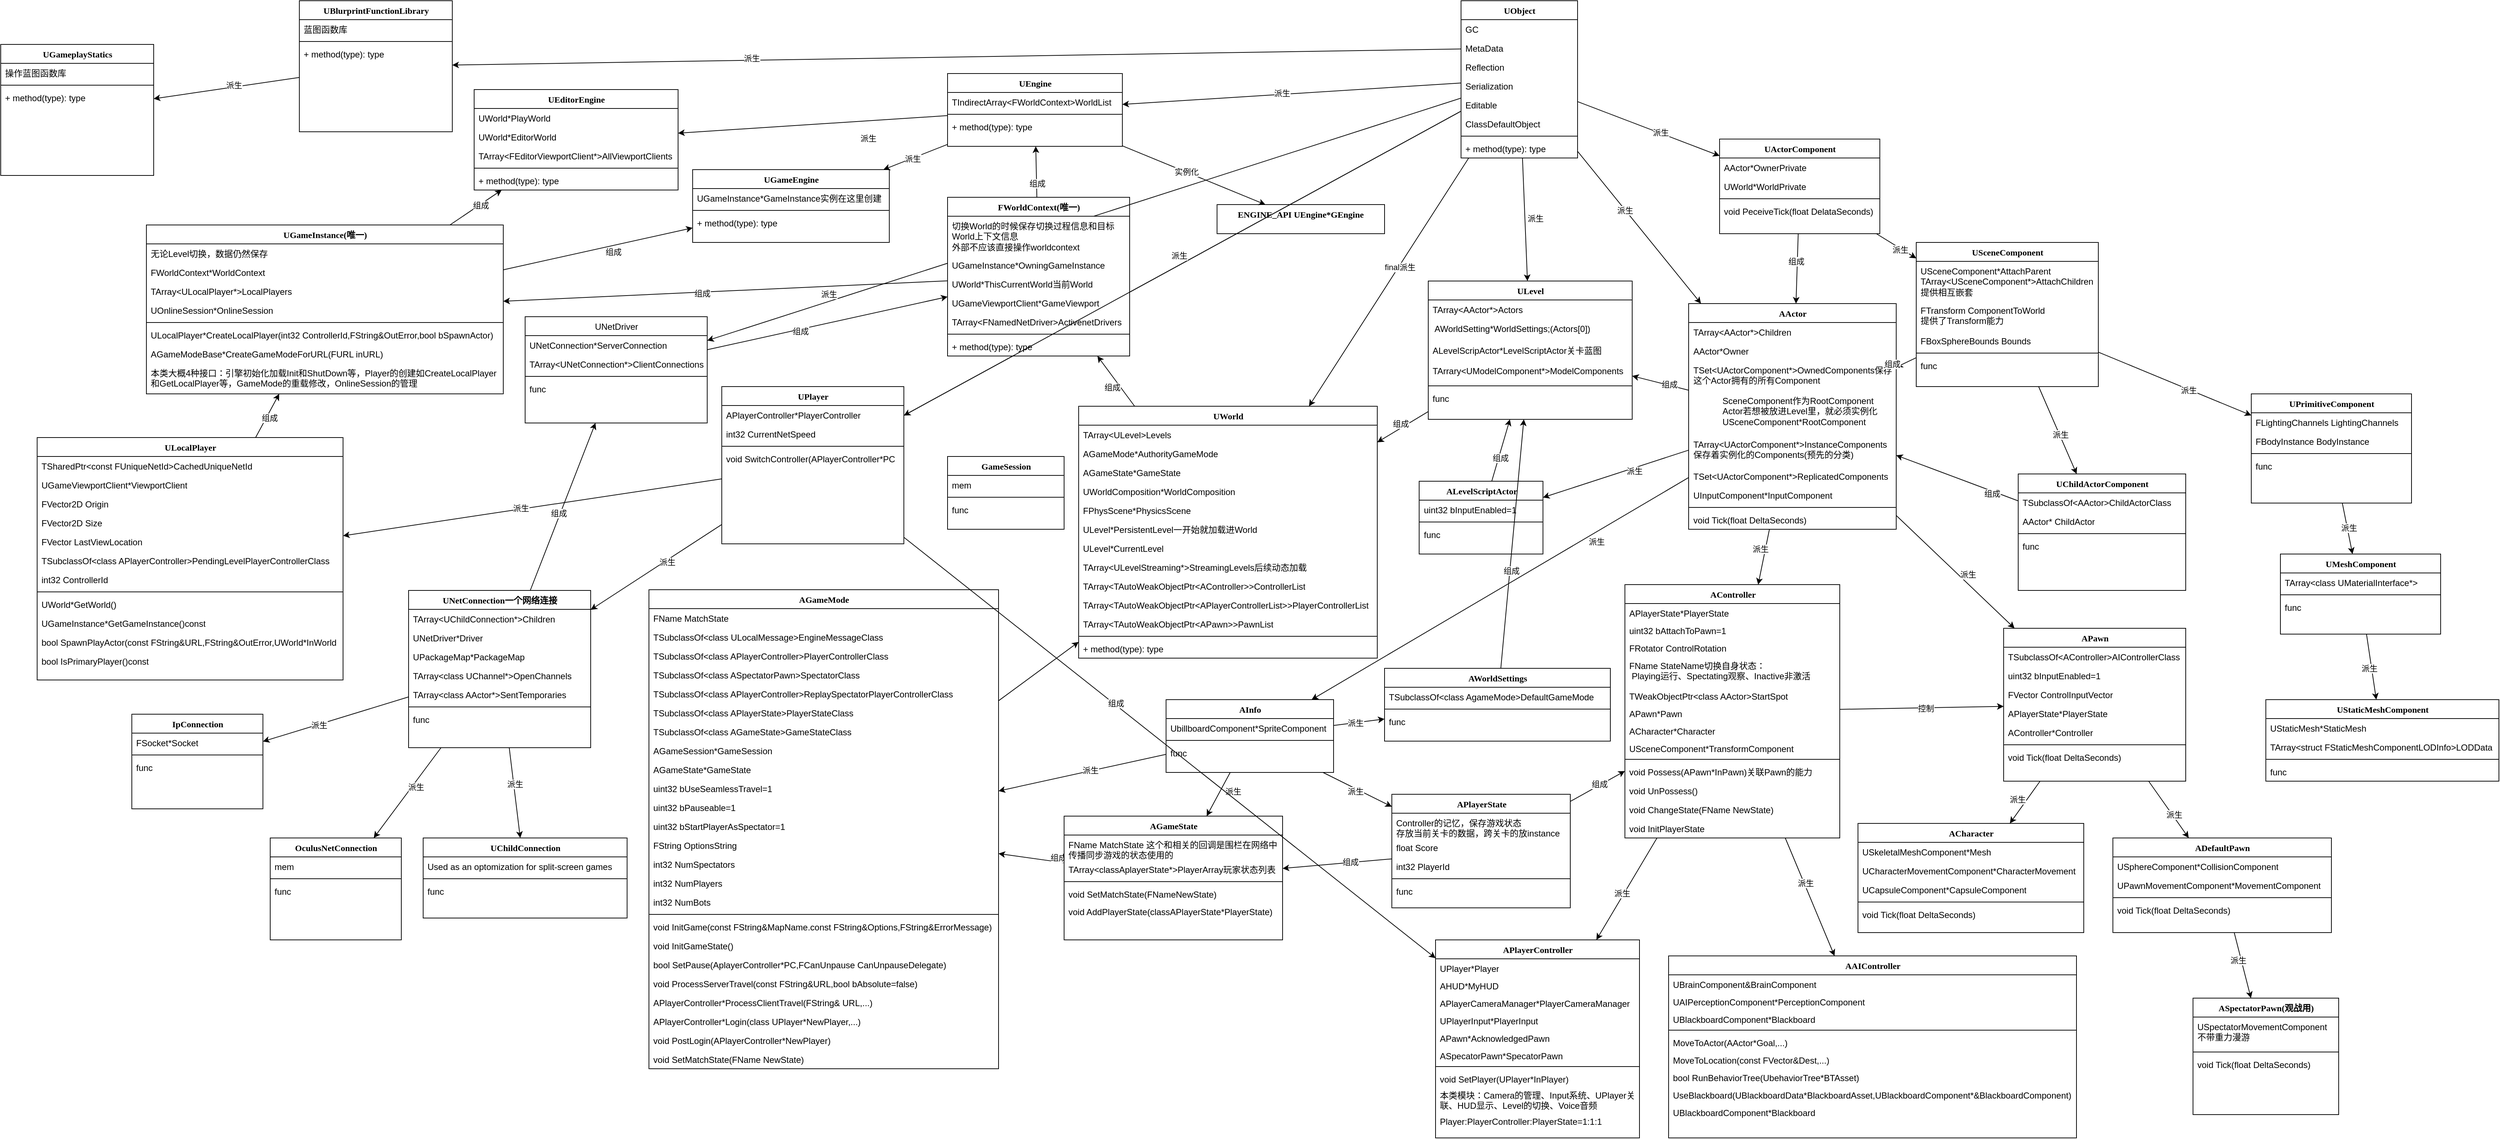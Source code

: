<mxfile version="20.4.0" type="github">
  <diagram name="Page-1" id="9f46799a-70d6-7492-0946-bef42562c5a5">
    <mxGraphModel dx="3620" dy="706" grid="1" gridSize="10" guides="1" tooltips="1" connect="1" arrows="1" fold="1" page="1" pageScale="1" pageWidth="1100" pageHeight="850" background="none" math="0" shadow="0">
      <root>
        <mxCell id="0" />
        <mxCell id="1" parent="0" />
        <mxCell id="z39Naz20EpBCcd1Hh88v-29" value="" style="rounded=0;orthogonalLoop=1;jettySize=auto;html=1;" edge="1" parent="1" source="z39Naz20EpBCcd1Hh88v-5" target="z39Naz20EpBCcd1Hh88v-22">
          <mxGeometry relative="1" as="geometry" />
        </mxCell>
        <mxCell id="z39Naz20EpBCcd1Hh88v-49" value="派生" style="edgeLabel;html=1;align=center;verticalAlign=middle;resizable=0;points=[];" vertex="1" connectable="0" parent="z39Naz20EpBCcd1Hh88v-29">
          <mxGeometry x="-0.226" y="-1" relative="1" as="geometry">
            <mxPoint as="offset" />
          </mxGeometry>
        </mxCell>
        <mxCell id="z39Naz20EpBCcd1Hh88v-43" value="" style="edgeStyle=none;rounded=0;orthogonalLoop=1;jettySize=auto;html=1;" edge="1" parent="1" source="z39Naz20EpBCcd1Hh88v-5" target="z39Naz20EpBCcd1Hh88v-34">
          <mxGeometry relative="1" as="geometry" />
        </mxCell>
        <mxCell id="z39Naz20EpBCcd1Hh88v-50" value="派生" style="edgeLabel;html=1;align=center;verticalAlign=middle;resizable=0;points=[];" vertex="1" connectable="0" parent="z39Naz20EpBCcd1Hh88v-43">
          <mxGeometry x="0.161" y="1" relative="1" as="geometry">
            <mxPoint as="offset" />
          </mxGeometry>
        </mxCell>
        <mxCell id="z39Naz20EpBCcd1Hh88v-138" style="edgeStyle=none;rounded=0;orthogonalLoop=1;jettySize=auto;html=1;" edge="1" parent="1" source="z39Naz20EpBCcd1Hh88v-5" target="z39Naz20EpBCcd1Hh88v-94">
          <mxGeometry relative="1" as="geometry" />
        </mxCell>
        <mxCell id="z39Naz20EpBCcd1Hh88v-139" value="派生" style="edgeLabel;html=1;align=center;verticalAlign=middle;resizable=0;points=[];" vertex="1" connectable="0" parent="z39Naz20EpBCcd1Hh88v-138">
          <mxGeometry x="0.096" y="4" relative="1" as="geometry">
            <mxPoint x="10" y="-10" as="offset" />
          </mxGeometry>
        </mxCell>
        <mxCell id="z39Naz20EpBCcd1Hh88v-150" value="" style="edgeStyle=none;rounded=0;orthogonalLoop=1;jettySize=auto;html=1;" edge="1" parent="1" source="z39Naz20EpBCcd1Hh88v-5" target="z39Naz20EpBCcd1Hh88v-141">
          <mxGeometry relative="1" as="geometry" />
        </mxCell>
        <mxCell id="z39Naz20EpBCcd1Hh88v-151" value="final派生" style="edgeLabel;html=1;align=center;verticalAlign=middle;resizable=0;points=[];" vertex="1" connectable="0" parent="z39Naz20EpBCcd1Hh88v-150">
          <mxGeometry x="-0.122" relative="1" as="geometry">
            <mxPoint x="1" as="offset" />
          </mxGeometry>
        </mxCell>
        <mxCell id="z39Naz20EpBCcd1Hh88v-213" style="edgeStyle=none;rounded=0;orthogonalLoop=1;jettySize=auto;html=1;" edge="1" parent="1" source="z39Naz20EpBCcd1Hh88v-5" target="z39Naz20EpBCcd1Hh88v-199">
          <mxGeometry relative="1" as="geometry" />
        </mxCell>
        <mxCell id="z39Naz20EpBCcd1Hh88v-214" value="派生" style="edgeLabel;html=1;align=center;verticalAlign=middle;resizable=0;points=[];" vertex="1" connectable="0" parent="z39Naz20EpBCcd1Hh88v-213">
          <mxGeometry x="-0.109" y="1" relative="1" as="geometry">
            <mxPoint x="-39" as="offset" />
          </mxGeometry>
        </mxCell>
        <mxCell id="z39Naz20EpBCcd1Hh88v-446" value="" style="edgeStyle=none;rounded=0;orthogonalLoop=1;jettySize=auto;html=1;" edge="1" parent="1" source="z39Naz20EpBCcd1Hh88v-5" target="z39Naz20EpBCcd1Hh88v-437">
          <mxGeometry relative="1" as="geometry" />
        </mxCell>
        <mxCell id="z39Naz20EpBCcd1Hh88v-496" style="edgeStyle=none;rounded=0;orthogonalLoop=1;jettySize=auto;html=1;" edge="1" parent="1" source="z39Naz20EpBCcd1Hh88v-5" target="z39Naz20EpBCcd1Hh88v-486">
          <mxGeometry relative="1" as="geometry" />
        </mxCell>
        <mxCell id="z39Naz20EpBCcd1Hh88v-497" value="派生" style="edgeLabel;html=1;align=center;verticalAlign=middle;resizable=0;points=[];" vertex="1" connectable="0" parent="z39Naz20EpBCcd1Hh88v-496">
          <mxGeometry x="-0.267" y="3" relative="1" as="geometry">
            <mxPoint x="-490" y="144" as="offset" />
          </mxGeometry>
        </mxCell>
        <mxCell id="z39Naz20EpBCcd1Hh88v-5" value="UObject" style="swimlane;html=1;fontStyle=1;align=center;verticalAlign=top;childLayout=stackLayout;horizontal=1;startSize=26;horizontalStack=0;resizeParent=1;resizeLast=0;collapsible=1;marginBottom=0;swimlaneFillColor=#ffffff;rounded=0;shadow=0;comic=0;labelBackgroundColor=none;strokeWidth=1;fillColor=none;fontFamily=Verdana;fontSize=12" vertex="1" parent="1">
          <mxGeometry x="465" width="160" height="216" as="geometry">
            <mxRectangle x="440" y="73" width="90" height="30" as="alternateBounds" />
          </mxGeometry>
        </mxCell>
        <mxCell id="z39Naz20EpBCcd1Hh88v-20" value="GC" style="text;html=1;strokeColor=none;fillColor=none;align=left;verticalAlign=top;spacingLeft=4;spacingRight=4;whiteSpace=wrap;overflow=hidden;rotatable=0;points=[[0,0.5],[1,0.5]];portConstraint=eastwest;" vertex="1" parent="z39Naz20EpBCcd1Hh88v-5">
          <mxGeometry y="26" width="160" height="26" as="geometry" />
        </mxCell>
        <mxCell id="z39Naz20EpBCcd1Hh88v-30" value="MetaData" style="text;html=1;strokeColor=none;fillColor=none;align=left;verticalAlign=top;spacingLeft=4;spacingRight=4;whiteSpace=wrap;overflow=hidden;rotatable=0;points=[[0,0.5],[1,0.5]];portConstraint=eastwest;" vertex="1" parent="z39Naz20EpBCcd1Hh88v-5">
          <mxGeometry y="52" width="160" height="26" as="geometry" />
        </mxCell>
        <mxCell id="z39Naz20EpBCcd1Hh88v-6" value="Reflection" style="text;html=1;strokeColor=none;fillColor=none;align=left;verticalAlign=top;spacingLeft=4;spacingRight=4;whiteSpace=wrap;overflow=hidden;rotatable=0;points=[[0,0.5],[1,0.5]];portConstraint=eastwest;" vertex="1" parent="z39Naz20EpBCcd1Hh88v-5">
          <mxGeometry y="78" width="160" height="26" as="geometry" />
        </mxCell>
        <mxCell id="z39Naz20EpBCcd1Hh88v-32" value="Serialization" style="text;html=1;strokeColor=none;fillColor=none;align=left;verticalAlign=top;spacingLeft=4;spacingRight=4;whiteSpace=wrap;overflow=hidden;rotatable=0;points=[[0,0.5],[1,0.5]];portConstraint=eastwest;" vertex="1" parent="z39Naz20EpBCcd1Hh88v-5">
          <mxGeometry y="104" width="160" height="26" as="geometry" />
        </mxCell>
        <mxCell id="z39Naz20EpBCcd1Hh88v-31" value="Editable" style="text;html=1;strokeColor=none;fillColor=none;align=left;verticalAlign=top;spacingLeft=4;spacingRight=4;whiteSpace=wrap;overflow=hidden;rotatable=0;points=[[0,0.5],[1,0.5]];portConstraint=eastwest;" vertex="1" parent="z39Naz20EpBCcd1Hh88v-5">
          <mxGeometry y="130" width="160" height="26" as="geometry" />
        </mxCell>
        <mxCell id="z39Naz20EpBCcd1Hh88v-33" value="ClassDefaultObject" style="text;html=1;strokeColor=none;fillColor=none;align=left;verticalAlign=top;spacingLeft=4;spacingRight=4;whiteSpace=wrap;overflow=hidden;rotatable=0;points=[[0,0.5],[1,0.5]];portConstraint=eastwest;" vertex="1" parent="z39Naz20EpBCcd1Hh88v-5">
          <mxGeometry y="156" width="160" height="26" as="geometry" />
        </mxCell>
        <mxCell id="z39Naz20EpBCcd1Hh88v-11" value="" style="line;html=1;strokeWidth=1;fillColor=none;align=left;verticalAlign=middle;spacingTop=-1;spacingLeft=3;spacingRight=3;rotatable=0;labelPosition=right;points=[];portConstraint=eastwest;" vertex="1" parent="z39Naz20EpBCcd1Hh88v-5">
          <mxGeometry y="182" width="160" height="8" as="geometry" />
        </mxCell>
        <mxCell id="z39Naz20EpBCcd1Hh88v-12" value="+ method(type): type" style="text;html=1;strokeColor=none;fillColor=none;align=left;verticalAlign=top;spacingLeft=4;spacingRight=4;whiteSpace=wrap;overflow=hidden;rotatable=0;points=[[0,0.5],[1,0.5]];portConstraint=eastwest;" vertex="1" parent="z39Naz20EpBCcd1Hh88v-5">
          <mxGeometry y="190" width="160" height="26" as="geometry" />
        </mxCell>
        <mxCell id="z39Naz20EpBCcd1Hh88v-102" value="" style="edgeStyle=none;rounded=0;orthogonalLoop=1;jettySize=auto;html=1;" edge="1" parent="1" source="z39Naz20EpBCcd1Hh88v-22" target="z39Naz20EpBCcd1Hh88v-94">
          <mxGeometry relative="1" as="geometry" />
        </mxCell>
        <mxCell id="z39Naz20EpBCcd1Hh88v-107" value="组成" style="edgeLabel;html=1;align=center;verticalAlign=middle;resizable=0;points=[];" vertex="1" connectable="0" parent="z39Naz20EpBCcd1Hh88v-102">
          <mxGeometry x="-0.322" y="-1" relative="1" as="geometry">
            <mxPoint x="-1" y="-1" as="offset" />
          </mxGeometry>
        </mxCell>
        <mxCell id="z39Naz20EpBCcd1Hh88v-117" value="" style="edgeStyle=none;rounded=0;orthogonalLoop=1;jettySize=auto;html=1;" edge="1" parent="1" source="z39Naz20EpBCcd1Hh88v-22" target="z39Naz20EpBCcd1Hh88v-109">
          <mxGeometry relative="1" as="geometry" />
        </mxCell>
        <mxCell id="z39Naz20EpBCcd1Hh88v-121" value="派生" style="edgeLabel;html=1;align=center;verticalAlign=middle;resizable=0;points=[];" vertex="1" connectable="0" parent="z39Naz20EpBCcd1Hh88v-117">
          <mxGeometry x="-0.373" y="3" relative="1" as="geometry">
            <mxPoint x="-13" y="5" as="offset" />
          </mxGeometry>
        </mxCell>
        <mxCell id="z39Naz20EpBCcd1Hh88v-129" style="edgeStyle=none;rounded=0;orthogonalLoop=1;jettySize=auto;html=1;" edge="1" parent="1" source="z39Naz20EpBCcd1Hh88v-22" target="z39Naz20EpBCcd1Hh88v-122">
          <mxGeometry relative="1" as="geometry" />
        </mxCell>
        <mxCell id="z39Naz20EpBCcd1Hh88v-130" value="派生" style="edgeLabel;html=1;align=center;verticalAlign=middle;resizable=0;points=[];" vertex="1" connectable="0" parent="z39Naz20EpBCcd1Hh88v-129">
          <mxGeometry x="-0.528" relative="1" as="geometry">
            <mxPoint x="-4" y="16" as="offset" />
          </mxGeometry>
        </mxCell>
        <mxCell id="z39Naz20EpBCcd1Hh88v-268" value="" style="edgeStyle=none;rounded=0;orthogonalLoop=1;jettySize=auto;html=1;" edge="1" parent="1" source="z39Naz20EpBCcd1Hh88v-22" target="z39Naz20EpBCcd1Hh88v-259">
          <mxGeometry relative="1" as="geometry" />
        </mxCell>
        <mxCell id="z39Naz20EpBCcd1Hh88v-269" value="派生" style="edgeLabel;html=1;align=center;verticalAlign=middle;resizable=0;points=[];" vertex="1" connectable="0" parent="z39Naz20EpBCcd1Hh88v-268">
          <mxGeometry x="0.2" y="2" relative="1" as="geometry">
            <mxPoint y="-11" as="offset" />
          </mxGeometry>
        </mxCell>
        <mxCell id="z39Naz20EpBCcd1Hh88v-325" style="edgeStyle=none;rounded=0;orthogonalLoop=1;jettySize=auto;html=1;" edge="1" parent="1" source="z39Naz20EpBCcd1Hh88v-22" target="z39Naz20EpBCcd1Hh88v-307">
          <mxGeometry relative="1" as="geometry" />
        </mxCell>
        <mxCell id="z39Naz20EpBCcd1Hh88v-326" value="派生" style="edgeLabel;html=1;align=center;verticalAlign=middle;resizable=0;points=[];" vertex="1" connectable="0" parent="z39Naz20EpBCcd1Hh88v-325">
          <mxGeometry x="0.274" y="3" relative="1" as="geometry">
            <mxPoint x="-6" y="-22" as="offset" />
          </mxGeometry>
        </mxCell>
        <mxCell id="z39Naz20EpBCcd1Hh88v-22" value="AActor" style="swimlane;html=1;fontStyle=1;align=center;verticalAlign=top;childLayout=stackLayout;horizontal=1;startSize=26;horizontalStack=0;resizeParent=1;resizeLast=0;collapsible=1;marginBottom=0;swimlaneFillColor=#ffffff;rounded=0;shadow=0;comic=0;labelBackgroundColor=none;strokeWidth=1;fillColor=none;fontFamily=Verdana;fontSize=12" vertex="1" parent="1">
          <mxGeometry x="777.5" y="416" width="285" height="310" as="geometry">
            <mxRectangle x="440" y="73" width="90" height="30" as="alternateBounds" />
          </mxGeometry>
        </mxCell>
        <mxCell id="z39Naz20EpBCcd1Hh88v-23" value="TArray&amp;lt;AActor*&amp;gt;Children" style="text;html=1;strokeColor=none;fillColor=none;align=left;verticalAlign=top;spacingLeft=4;spacingRight=4;whiteSpace=wrap;overflow=hidden;rotatable=0;points=[[0,0.5],[1,0.5]];portConstraint=eastwest;" vertex="1" parent="z39Naz20EpBCcd1Hh88v-22">
          <mxGeometry y="26" width="285" height="26" as="geometry" />
        </mxCell>
        <mxCell id="z39Naz20EpBCcd1Hh88v-44" value="AActor*Owner" style="text;html=1;strokeColor=none;fillColor=none;align=left;verticalAlign=top;spacingLeft=4;spacingRight=4;whiteSpace=wrap;overflow=hidden;rotatable=0;points=[[0,0.5],[1,0.5]];portConstraint=eastwest;" vertex="1" parent="z39Naz20EpBCcd1Hh88v-22">
          <mxGeometry y="52" width="285" height="26" as="geometry" />
        </mxCell>
        <mxCell id="z39Naz20EpBCcd1Hh88v-45" value="TSet&amp;lt;UActorComponent*&amp;gt;OwnedComponents保存这个Actor拥有的所有Component" style="text;html=1;strokeColor=none;fillColor=none;align=left;verticalAlign=top;spacingLeft=4;spacingRight=4;whiteSpace=wrap;overflow=hidden;rotatable=0;points=[[0,0.5],[1,0.5]];portConstraint=eastwest;" vertex="1" parent="z39Naz20EpBCcd1Hh88v-22">
          <mxGeometry y="78" width="285" height="42" as="geometry" />
        </mxCell>
        <mxCell id="z39Naz20EpBCcd1Hh88v-46" value="&lt;blockquote style=&quot;margin: 0 0 0 40px; border: none; padding: 0px;&quot;&gt;SceneComponent作为RootComponent&lt;/blockquote&gt;&lt;blockquote style=&quot;margin: 0 0 0 40px; border: none; padding: 0px;&quot;&gt;Actor若想被放进Level里，就必须实例化USceneComponent*RootComponent&lt;/blockquote&gt;" style="text;html=1;strokeColor=none;fillColor=none;align=left;verticalAlign=top;spacingLeft=4;spacingRight=4;whiteSpace=wrap;overflow=hidden;rotatable=0;points=[[0,0.5],[1,0.5]];portConstraint=eastwest;" vertex="1" parent="z39Naz20EpBCcd1Hh88v-22">
          <mxGeometry y="120" width="285" height="60" as="geometry" />
        </mxCell>
        <mxCell id="z39Naz20EpBCcd1Hh88v-28" value="TArray&amp;lt;UActorComponent*&amp;gt;InstanceComponents&lt;br&gt;保存着实例化的Components(预先的分类)" style="text;html=1;strokeColor=none;fillColor=none;align=left;verticalAlign=top;spacingLeft=4;spacingRight=4;whiteSpace=wrap;overflow=hidden;rotatable=0;points=[[0,0.5],[1,0.5]];portConstraint=eastwest;" vertex="1" parent="z39Naz20EpBCcd1Hh88v-22">
          <mxGeometry y="180" width="285" height="44" as="geometry" />
        </mxCell>
        <mxCell id="z39Naz20EpBCcd1Hh88v-258" value="TSet&amp;lt;UActorComponent*&amp;gt;ReplicatedComponents" style="text;html=1;strokeColor=none;fillColor=none;align=left;verticalAlign=top;spacingLeft=4;spacingRight=4;whiteSpace=wrap;overflow=hidden;rotatable=0;points=[[0,0.5],[1,0.5]];portConstraint=eastwest;" vertex="1" parent="z39Naz20EpBCcd1Hh88v-22">
          <mxGeometry y="224" width="285" height="26" as="geometry" />
        </mxCell>
        <mxCell id="z39Naz20EpBCcd1Hh88v-305" value="UInputComponent*InputComponent" style="text;html=1;strokeColor=none;fillColor=none;align=left;verticalAlign=top;spacingLeft=4;spacingRight=4;whiteSpace=wrap;overflow=hidden;rotatable=0;points=[[0,0.5],[1,0.5]];portConstraint=eastwest;" vertex="1" parent="z39Naz20EpBCcd1Hh88v-22">
          <mxGeometry y="250" width="285" height="26" as="geometry" />
        </mxCell>
        <mxCell id="z39Naz20EpBCcd1Hh88v-25" value="" style="line;html=1;strokeWidth=1;fillColor=none;align=left;verticalAlign=middle;spacingTop=-1;spacingLeft=3;spacingRight=3;rotatable=0;labelPosition=right;points=[];portConstraint=eastwest;" vertex="1" parent="z39Naz20EpBCcd1Hh88v-22">
          <mxGeometry y="276" width="285" height="8" as="geometry" />
        </mxCell>
        <mxCell id="z39Naz20EpBCcd1Hh88v-24" value="void Tick(float DeltaSeconds)" style="text;html=1;strokeColor=none;fillColor=none;align=left;verticalAlign=top;spacingLeft=4;spacingRight=4;whiteSpace=wrap;overflow=hidden;rotatable=0;points=[[0,0.5],[1,0.5]];portConstraint=eastwest;" vertex="1" parent="z39Naz20EpBCcd1Hh88v-22">
          <mxGeometry y="284" width="285" height="26" as="geometry" />
        </mxCell>
        <mxCell id="z39Naz20EpBCcd1Hh88v-56" value="" style="edgeStyle=none;rounded=0;orthogonalLoop=1;jettySize=auto;html=1;" edge="1" parent="1" source="z39Naz20EpBCcd1Hh88v-34" target="z39Naz20EpBCcd1Hh88v-51">
          <mxGeometry relative="1" as="geometry" />
        </mxCell>
        <mxCell id="z39Naz20EpBCcd1Hh88v-67" value="派生" style="edgeLabel;html=1;align=center;verticalAlign=middle;resizable=0;points=[];" vertex="1" connectable="0" parent="z39Naz20EpBCcd1Hh88v-56">
          <mxGeometry x="0.211" y="-1" relative="1" as="geometry">
            <mxPoint as="offset" />
          </mxGeometry>
        </mxCell>
        <mxCell id="z39Naz20EpBCcd1Hh88v-254" style="edgeStyle=none;rounded=0;orthogonalLoop=1;jettySize=auto;html=1;" edge="1" parent="1" source="z39Naz20EpBCcd1Hh88v-34" target="z39Naz20EpBCcd1Hh88v-22">
          <mxGeometry relative="1" as="geometry" />
        </mxCell>
        <mxCell id="z39Naz20EpBCcd1Hh88v-255" value="组成" style="edgeLabel;html=1;align=center;verticalAlign=middle;resizable=0;points=[];" vertex="1" connectable="0" parent="z39Naz20EpBCcd1Hh88v-254">
          <mxGeometry x="-0.214" y="-2" relative="1" as="geometry">
            <mxPoint as="offset" />
          </mxGeometry>
        </mxCell>
        <mxCell id="z39Naz20EpBCcd1Hh88v-34" value="UActorComponent" style="swimlane;html=1;fontStyle=1;align=center;verticalAlign=top;childLayout=stackLayout;horizontal=1;startSize=26;horizontalStack=0;resizeParent=1;resizeLast=0;collapsible=1;marginBottom=0;swimlaneFillColor=#ffffff;rounded=0;shadow=0;comic=0;labelBackgroundColor=none;strokeWidth=1;fillColor=none;fontFamily=Verdana;fontSize=12" vertex="1" parent="1">
          <mxGeometry x="820" y="190" width="220" height="130" as="geometry">
            <mxRectangle x="440" y="73" width="90" height="30" as="alternateBounds" />
          </mxGeometry>
        </mxCell>
        <mxCell id="z39Naz20EpBCcd1Hh88v-48" value="AActor*OwnerPrivate" style="text;html=1;strokeColor=none;fillColor=none;align=left;verticalAlign=top;spacingLeft=4;spacingRight=4;whiteSpace=wrap;overflow=hidden;rotatable=0;points=[[0,0.5],[1,0.5]];portConstraint=eastwest;" vertex="1" parent="z39Naz20EpBCcd1Hh88v-34">
          <mxGeometry y="26" width="220" height="26" as="geometry" />
        </mxCell>
        <mxCell id="z39Naz20EpBCcd1Hh88v-40" value="UWorld*WorldPrivate" style="text;html=1;strokeColor=none;fillColor=none;align=left;verticalAlign=top;spacingLeft=4;spacingRight=4;whiteSpace=wrap;overflow=hidden;rotatable=0;points=[[0,0.5],[1,0.5]];portConstraint=eastwest;" vertex="1" parent="z39Naz20EpBCcd1Hh88v-34">
          <mxGeometry y="52" width="220" height="26" as="geometry" />
        </mxCell>
        <mxCell id="z39Naz20EpBCcd1Hh88v-41" value="" style="line;html=1;strokeWidth=1;fillColor=none;align=left;verticalAlign=middle;spacingTop=-1;spacingLeft=3;spacingRight=3;rotatable=0;labelPosition=right;points=[];portConstraint=eastwest;" vertex="1" parent="z39Naz20EpBCcd1Hh88v-34">
          <mxGeometry y="78" width="220" height="8" as="geometry" />
        </mxCell>
        <mxCell id="z39Naz20EpBCcd1Hh88v-42" value="void PeceiveTick(float DelataSeconds)" style="text;html=1;strokeColor=none;fillColor=none;align=left;verticalAlign=top;spacingLeft=4;spacingRight=4;whiteSpace=wrap;overflow=hidden;rotatable=0;points=[[0,0.5],[1,0.5]];portConstraint=eastwest;" vertex="1" parent="z39Naz20EpBCcd1Hh88v-34">
          <mxGeometry y="86" width="220" height="26" as="geometry" />
        </mxCell>
        <mxCell id="z39Naz20EpBCcd1Hh88v-66" value="" style="edgeStyle=none;rounded=0;orthogonalLoop=1;jettySize=auto;html=1;" edge="1" parent="1" source="z39Naz20EpBCcd1Hh88v-51" target="z39Naz20EpBCcd1Hh88v-59">
          <mxGeometry relative="1" as="geometry" />
        </mxCell>
        <mxCell id="z39Naz20EpBCcd1Hh88v-68" value="派生" style="edgeLabel;html=1;align=center;verticalAlign=middle;resizable=0;points=[];" vertex="1" connectable="0" parent="z39Naz20EpBCcd1Hh88v-66">
          <mxGeometry x="0.255" y="1" relative="1" as="geometry">
            <mxPoint x="-8" y="-1" as="offset" />
          </mxGeometry>
        </mxCell>
        <mxCell id="z39Naz20EpBCcd1Hh88v-76" value="" style="edgeStyle=none;rounded=0;orthogonalLoop=1;jettySize=auto;html=1;" edge="1" parent="1" source="z39Naz20EpBCcd1Hh88v-51" target="z39Naz20EpBCcd1Hh88v-69">
          <mxGeometry relative="1" as="geometry" />
        </mxCell>
        <mxCell id="z39Naz20EpBCcd1Hh88v-83" value="派生" style="edgeLabel;html=1;align=center;verticalAlign=middle;resizable=0;points=[];" vertex="1" connectable="0" parent="z39Naz20EpBCcd1Hh88v-76">
          <mxGeometry x="0.269" y="3" relative="1" as="geometry">
            <mxPoint x="-6" y="-9" as="offset" />
          </mxGeometry>
        </mxCell>
        <mxCell id="z39Naz20EpBCcd1Hh88v-256" style="edgeStyle=none;rounded=0;orthogonalLoop=1;jettySize=auto;html=1;" edge="1" parent="1" source="z39Naz20EpBCcd1Hh88v-51" target="z39Naz20EpBCcd1Hh88v-22">
          <mxGeometry relative="1" as="geometry" />
        </mxCell>
        <mxCell id="z39Naz20EpBCcd1Hh88v-257" value="组成" style="edgeLabel;html=1;align=center;verticalAlign=middle;resizable=0;points=[];" vertex="1" connectable="0" parent="z39Naz20EpBCcd1Hh88v-256">
          <mxGeometry x="-0.284" y="-3" relative="1" as="geometry">
            <mxPoint x="-22" y="6" as="offset" />
          </mxGeometry>
        </mxCell>
        <mxCell id="z39Naz20EpBCcd1Hh88v-51" value="USceneComponent" style="swimlane;html=1;fontStyle=1;align=center;verticalAlign=top;childLayout=stackLayout;horizontal=1;startSize=26;horizontalStack=0;resizeParent=1;resizeLast=0;collapsible=1;marginBottom=0;swimlaneFillColor=#ffffff;rounded=0;shadow=0;comic=0;labelBackgroundColor=none;strokeWidth=1;fillColor=none;fontFamily=Verdana;fontSize=12" vertex="1" parent="1">
          <mxGeometry x="1090" y="332" width="250" height="198" as="geometry">
            <mxRectangle x="440" y="73" width="90" height="30" as="alternateBounds" />
          </mxGeometry>
        </mxCell>
        <mxCell id="z39Naz20EpBCcd1Hh88v-52" value="USceneComponent*AttachParent&lt;br&gt;TArray&amp;lt;USceneComponent*&amp;gt;AttachChildren&lt;br&gt;提供相互嵌套" style="text;html=1;strokeColor=none;fillColor=none;align=left;verticalAlign=top;spacingLeft=4;spacingRight=4;whiteSpace=wrap;overflow=hidden;rotatable=0;points=[[0,0.5],[1,0.5]];portConstraint=eastwest;" vertex="1" parent="z39Naz20EpBCcd1Hh88v-51">
          <mxGeometry y="26" width="250" height="54" as="geometry" />
        </mxCell>
        <mxCell id="z39Naz20EpBCcd1Hh88v-58" value="FTransform ComponentToWorld&lt;br&gt;提供了Transform能力" style="text;html=1;strokeColor=none;fillColor=none;align=left;verticalAlign=top;spacingLeft=4;spacingRight=4;whiteSpace=wrap;overflow=hidden;rotatable=0;points=[[0,0.5],[1,0.5]];portConstraint=eastwest;" vertex="1" parent="z39Naz20EpBCcd1Hh88v-51">
          <mxGeometry y="80" width="250" height="42" as="geometry" />
        </mxCell>
        <mxCell id="z39Naz20EpBCcd1Hh88v-53" value="FBoxSphereBounds Bounds" style="text;html=1;strokeColor=none;fillColor=none;align=left;verticalAlign=top;spacingLeft=4;spacingRight=4;whiteSpace=wrap;overflow=hidden;rotatable=0;points=[[0,0.5],[1,0.5]];portConstraint=eastwest;" vertex="1" parent="z39Naz20EpBCcd1Hh88v-51">
          <mxGeometry y="122" width="250" height="26" as="geometry" />
        </mxCell>
        <mxCell id="z39Naz20EpBCcd1Hh88v-54" value="" style="line;html=1;strokeWidth=1;fillColor=none;align=left;verticalAlign=middle;spacingTop=-1;spacingLeft=3;spacingRight=3;rotatable=0;labelPosition=right;points=[];portConstraint=eastwest;" vertex="1" parent="z39Naz20EpBCcd1Hh88v-51">
          <mxGeometry y="148" width="250" height="8" as="geometry" />
        </mxCell>
        <mxCell id="z39Naz20EpBCcd1Hh88v-55" value="func" style="text;html=1;strokeColor=none;fillColor=none;align=left;verticalAlign=top;spacingLeft=4;spacingRight=4;whiteSpace=wrap;overflow=hidden;rotatable=0;points=[[0,0.5],[1,0.5]];portConstraint=eastwest;" vertex="1" parent="z39Naz20EpBCcd1Hh88v-51">
          <mxGeometry y="156" width="250" height="26" as="geometry" />
        </mxCell>
        <mxCell id="z39Naz20EpBCcd1Hh88v-82" value="" style="edgeStyle=none;rounded=0;orthogonalLoop=1;jettySize=auto;html=1;" edge="1" parent="1" source="z39Naz20EpBCcd1Hh88v-59" target="z39Naz20EpBCcd1Hh88v-77">
          <mxGeometry relative="1" as="geometry" />
        </mxCell>
        <mxCell id="z39Naz20EpBCcd1Hh88v-84" value="派生" style="edgeLabel;html=1;align=center;verticalAlign=middle;resizable=0;points=[];" vertex="1" connectable="0" parent="z39Naz20EpBCcd1Hh88v-82">
          <mxGeometry x="0.308" relative="1" as="geometry">
            <mxPoint y="-12" as="offset" />
          </mxGeometry>
        </mxCell>
        <mxCell id="z39Naz20EpBCcd1Hh88v-59" value="UPrimitiveComponent" style="swimlane;html=1;fontStyle=1;align=center;verticalAlign=top;childLayout=stackLayout;horizontal=1;startSize=26;horizontalStack=0;resizeParent=1;resizeLast=0;collapsible=1;marginBottom=0;swimlaneFillColor=#ffffff;rounded=0;shadow=0;comic=0;labelBackgroundColor=none;strokeWidth=1;fillColor=none;fontFamily=Verdana;fontSize=12" vertex="1" parent="1">
          <mxGeometry x="1550" y="540" width="220" height="150" as="geometry">
            <mxRectangle x="440" y="73" width="90" height="30" as="alternateBounds" />
          </mxGeometry>
        </mxCell>
        <mxCell id="z39Naz20EpBCcd1Hh88v-60" value="FLightingChannels LightingChannels" style="text;html=1;strokeColor=none;fillColor=none;align=left;verticalAlign=top;spacingLeft=4;spacingRight=4;whiteSpace=wrap;overflow=hidden;rotatable=0;points=[[0,0.5],[1,0.5]];portConstraint=eastwest;" vertex="1" parent="z39Naz20EpBCcd1Hh88v-59">
          <mxGeometry y="26" width="220" height="26" as="geometry" />
        </mxCell>
        <mxCell id="z39Naz20EpBCcd1Hh88v-61" value="FBodyInstance BodyInstance" style="text;html=1;strokeColor=none;fillColor=none;align=left;verticalAlign=top;spacingLeft=4;spacingRight=4;whiteSpace=wrap;overflow=hidden;rotatable=0;points=[[0,0.5],[1,0.5]];portConstraint=eastwest;" vertex="1" parent="z39Naz20EpBCcd1Hh88v-59">
          <mxGeometry y="52" width="220" height="26" as="geometry" />
        </mxCell>
        <mxCell id="z39Naz20EpBCcd1Hh88v-64" value="" style="line;html=1;strokeWidth=1;fillColor=none;align=left;verticalAlign=middle;spacingTop=-1;spacingLeft=3;spacingRight=3;rotatable=0;labelPosition=right;points=[];portConstraint=eastwest;" vertex="1" parent="z39Naz20EpBCcd1Hh88v-59">
          <mxGeometry y="78" width="220" height="8" as="geometry" />
        </mxCell>
        <mxCell id="z39Naz20EpBCcd1Hh88v-65" value="func" style="text;html=1;strokeColor=none;fillColor=none;align=left;verticalAlign=top;spacingLeft=4;spacingRight=4;whiteSpace=wrap;overflow=hidden;rotatable=0;points=[[0,0.5],[1,0.5]];portConstraint=eastwest;" vertex="1" parent="z39Naz20EpBCcd1Hh88v-59">
          <mxGeometry y="86" width="220" height="26" as="geometry" />
        </mxCell>
        <mxCell id="z39Naz20EpBCcd1Hh88v-104" style="edgeStyle=none;rounded=0;orthogonalLoop=1;jettySize=auto;html=1;" edge="1" parent="1" source="z39Naz20EpBCcd1Hh88v-69" target="z39Naz20EpBCcd1Hh88v-22">
          <mxGeometry relative="1" as="geometry" />
        </mxCell>
        <mxCell id="z39Naz20EpBCcd1Hh88v-105" value="组成" style="edgeLabel;html=1;align=center;verticalAlign=middle;resizable=0;points=[];" vertex="1" connectable="0" parent="z39Naz20EpBCcd1Hh88v-104">
          <mxGeometry x="-0.582" y="3" relative="1" as="geometry">
            <mxPoint as="offset" />
          </mxGeometry>
        </mxCell>
        <mxCell id="z39Naz20EpBCcd1Hh88v-69" value="UChildActorComponent" style="swimlane;html=1;fontStyle=1;align=center;verticalAlign=top;childLayout=stackLayout;horizontal=1;startSize=26;horizontalStack=0;resizeParent=1;resizeLast=0;collapsible=1;marginBottom=0;swimlaneFillColor=#ffffff;rounded=0;shadow=0;comic=0;labelBackgroundColor=none;strokeWidth=1;fillColor=none;fontFamily=Verdana;fontSize=12" vertex="1" parent="1">
          <mxGeometry x="1230" y="650" width="230" height="160" as="geometry">
            <mxRectangle x="440" y="73" width="90" height="30" as="alternateBounds" />
          </mxGeometry>
        </mxCell>
        <mxCell id="z39Naz20EpBCcd1Hh88v-70" value="TSubclassOf&amp;lt;AActor&amp;gt;ChildActorClass" style="text;html=1;strokeColor=none;fillColor=none;align=left;verticalAlign=top;spacingLeft=4;spacingRight=4;whiteSpace=wrap;overflow=hidden;rotatable=0;points=[[0,0.5],[1,0.5]];portConstraint=eastwest;" vertex="1" parent="z39Naz20EpBCcd1Hh88v-69">
          <mxGeometry y="26" width="230" height="26" as="geometry" />
        </mxCell>
        <mxCell id="z39Naz20EpBCcd1Hh88v-73" value="AActor* ChildActor" style="text;html=1;strokeColor=none;fillColor=none;align=left;verticalAlign=top;spacingLeft=4;spacingRight=4;whiteSpace=wrap;overflow=hidden;rotatable=0;points=[[0,0.5],[1,0.5]];portConstraint=eastwest;" vertex="1" parent="z39Naz20EpBCcd1Hh88v-69">
          <mxGeometry y="52" width="230" height="26" as="geometry" />
        </mxCell>
        <mxCell id="z39Naz20EpBCcd1Hh88v-74" value="" style="line;html=1;strokeWidth=1;fillColor=none;align=left;verticalAlign=middle;spacingTop=-1;spacingLeft=3;spacingRight=3;rotatable=0;labelPosition=right;points=[];portConstraint=eastwest;" vertex="1" parent="z39Naz20EpBCcd1Hh88v-69">
          <mxGeometry y="78" width="230" height="8" as="geometry" />
        </mxCell>
        <mxCell id="z39Naz20EpBCcd1Hh88v-75" value="func" style="text;html=1;strokeColor=none;fillColor=none;align=left;verticalAlign=top;spacingLeft=4;spacingRight=4;whiteSpace=wrap;overflow=hidden;rotatable=0;points=[[0,0.5],[1,0.5]];portConstraint=eastwest;" vertex="1" parent="z39Naz20EpBCcd1Hh88v-69">
          <mxGeometry y="86" width="230" height="26" as="geometry" />
        </mxCell>
        <mxCell id="z39Naz20EpBCcd1Hh88v-89" value="" style="edgeStyle=none;rounded=0;orthogonalLoop=1;jettySize=auto;html=1;" edge="1" parent="1" source="z39Naz20EpBCcd1Hh88v-77" target="z39Naz20EpBCcd1Hh88v-85">
          <mxGeometry relative="1" as="geometry" />
        </mxCell>
        <mxCell id="z39Naz20EpBCcd1Hh88v-91" value="派生" style="edgeLabel;html=1;align=center;verticalAlign=middle;resizable=0;points=[];" vertex="1" connectable="0" parent="z39Naz20EpBCcd1Hh88v-89">
          <mxGeometry x="0.336" y="-1" relative="1" as="geometry">
            <mxPoint x="-4" y="-14" as="offset" />
          </mxGeometry>
        </mxCell>
        <mxCell id="z39Naz20EpBCcd1Hh88v-77" value="UMeshComponent" style="swimlane;html=1;fontStyle=1;align=center;verticalAlign=top;childLayout=stackLayout;horizontal=1;startSize=26;horizontalStack=0;resizeParent=1;resizeLast=0;collapsible=1;marginBottom=0;swimlaneFillColor=#ffffff;rounded=0;shadow=0;comic=0;labelBackgroundColor=none;strokeWidth=1;fillColor=none;fontFamily=Verdana;fontSize=12" vertex="1" parent="1">
          <mxGeometry x="1590" y="760" width="220" height="110" as="geometry">
            <mxRectangle x="440" y="73" width="90" height="30" as="alternateBounds" />
          </mxGeometry>
        </mxCell>
        <mxCell id="z39Naz20EpBCcd1Hh88v-78" value="TArray&amp;lt;class UMaterialInterface*&amp;gt;" style="text;html=1;strokeColor=none;fillColor=none;align=left;verticalAlign=top;spacingLeft=4;spacingRight=4;whiteSpace=wrap;overflow=hidden;rotatable=0;points=[[0,0.5],[1,0.5]];portConstraint=eastwest;" vertex="1" parent="z39Naz20EpBCcd1Hh88v-77">
          <mxGeometry y="26" width="220" height="26" as="geometry" />
        </mxCell>
        <mxCell id="z39Naz20EpBCcd1Hh88v-80" value="" style="line;html=1;strokeWidth=1;fillColor=none;align=left;verticalAlign=middle;spacingTop=-1;spacingLeft=3;spacingRight=3;rotatable=0;labelPosition=right;points=[];portConstraint=eastwest;" vertex="1" parent="z39Naz20EpBCcd1Hh88v-77">
          <mxGeometry y="52" width="220" height="8" as="geometry" />
        </mxCell>
        <mxCell id="z39Naz20EpBCcd1Hh88v-81" value="func" style="text;html=1;strokeColor=none;fillColor=none;align=left;verticalAlign=top;spacingLeft=4;spacingRight=4;whiteSpace=wrap;overflow=hidden;rotatable=0;points=[[0,0.5],[1,0.5]];portConstraint=eastwest;" vertex="1" parent="z39Naz20EpBCcd1Hh88v-77">
          <mxGeometry y="60" width="220" height="26" as="geometry" />
        </mxCell>
        <mxCell id="z39Naz20EpBCcd1Hh88v-85" value="UStaticMeshComponent" style="swimlane;html=1;fontStyle=1;align=center;verticalAlign=top;childLayout=stackLayout;horizontal=1;startSize=26;horizontalStack=0;resizeParent=1;resizeLast=0;collapsible=1;marginBottom=0;swimlaneFillColor=#ffffff;rounded=0;shadow=0;comic=0;labelBackgroundColor=none;strokeWidth=1;fillColor=none;fontFamily=Verdana;fontSize=12" vertex="1" parent="1">
          <mxGeometry x="1570" y="960" width="320" height="112" as="geometry">
            <mxRectangle x="440" y="73" width="90" height="30" as="alternateBounds" />
          </mxGeometry>
        </mxCell>
        <mxCell id="z39Naz20EpBCcd1Hh88v-90" value="UStaticMesh*StaticMesh" style="text;html=1;strokeColor=none;fillColor=none;align=left;verticalAlign=top;spacingLeft=4;spacingRight=4;whiteSpace=wrap;overflow=hidden;rotatable=0;points=[[0,0.5],[1,0.5]];portConstraint=eastwest;" vertex="1" parent="z39Naz20EpBCcd1Hh88v-85">
          <mxGeometry y="26" width="320" height="26" as="geometry" />
        </mxCell>
        <mxCell id="z39Naz20EpBCcd1Hh88v-86" value="TArray&amp;lt;struct FStaticMeshComponentLODInfo&amp;gt;LODData" style="text;html=1;strokeColor=none;fillColor=none;align=left;verticalAlign=top;spacingLeft=4;spacingRight=4;whiteSpace=wrap;overflow=hidden;rotatable=0;points=[[0,0.5],[1,0.5]];portConstraint=eastwest;" vertex="1" parent="z39Naz20EpBCcd1Hh88v-85">
          <mxGeometry y="52" width="320" height="26" as="geometry" />
        </mxCell>
        <mxCell id="z39Naz20EpBCcd1Hh88v-87" value="" style="line;html=1;strokeWidth=1;fillColor=none;align=left;verticalAlign=middle;spacingTop=-1;spacingLeft=3;spacingRight=3;rotatable=0;labelPosition=right;points=[];portConstraint=eastwest;" vertex="1" parent="z39Naz20EpBCcd1Hh88v-85">
          <mxGeometry y="78" width="320" height="8" as="geometry" />
        </mxCell>
        <mxCell id="z39Naz20EpBCcd1Hh88v-88" value="func" style="text;html=1;strokeColor=none;fillColor=none;align=left;verticalAlign=top;spacingLeft=4;spacingRight=4;whiteSpace=wrap;overflow=hidden;rotatable=0;points=[[0,0.5],[1,0.5]];portConstraint=eastwest;" vertex="1" parent="z39Naz20EpBCcd1Hh88v-85">
          <mxGeometry y="86" width="320" height="26" as="geometry" />
        </mxCell>
        <mxCell id="z39Naz20EpBCcd1Hh88v-152" style="edgeStyle=none;rounded=0;orthogonalLoop=1;jettySize=auto;html=1;" edge="1" parent="1" source="z39Naz20EpBCcd1Hh88v-94" target="z39Naz20EpBCcd1Hh88v-141">
          <mxGeometry relative="1" as="geometry" />
        </mxCell>
        <mxCell id="z39Naz20EpBCcd1Hh88v-153" value="组成" style="edgeLabel;html=1;align=center;verticalAlign=middle;resizable=0;points=[];" vertex="1" connectable="0" parent="z39Naz20EpBCcd1Hh88v-152">
          <mxGeometry x="-0.325" y="-3" relative="1" as="geometry">
            <mxPoint x="-13" y="5" as="offset" />
          </mxGeometry>
        </mxCell>
        <mxCell id="z39Naz20EpBCcd1Hh88v-94" value="ULevel" style="swimlane;html=1;fontStyle=1;align=center;verticalAlign=top;childLayout=stackLayout;horizontal=1;startSize=26;horizontalStack=0;resizeParent=1;resizeLast=0;collapsible=1;marginBottom=0;swimlaneFillColor=#ffffff;rounded=0;shadow=0;comic=0;labelBackgroundColor=none;strokeWidth=1;fillColor=none;fontFamily=Verdana;fontSize=12" vertex="1" parent="1">
          <mxGeometry x="420" y="385" width="280" height="190" as="geometry">
            <mxRectangle x="440" y="73" width="90" height="30" as="alternateBounds" />
          </mxGeometry>
        </mxCell>
        <mxCell id="z39Naz20EpBCcd1Hh88v-95" value="TArray&amp;lt;AActor*&amp;gt;Actors" style="text;html=1;strokeColor=none;fillColor=none;align=left;verticalAlign=top;spacingLeft=4;spacingRight=4;whiteSpace=wrap;overflow=hidden;rotatable=0;points=[[0,0.5],[1,0.5]];portConstraint=eastwest;" vertex="1" parent="z39Naz20EpBCcd1Hh88v-94">
          <mxGeometry y="26" width="280" height="26" as="geometry" />
        </mxCell>
        <mxCell id="z39Naz20EpBCcd1Hh88v-97" value="&lt;span style=&quot;white-space: pre;&quot;&gt;	&lt;/span&gt;AWorldSetting*WorldSettings;(Actors[0])" style="text;html=1;strokeColor=none;fillColor=none;align=left;verticalAlign=top;spacingLeft=4;spacingRight=4;whiteSpace=wrap;overflow=hidden;rotatable=0;points=[[0,0.5],[1,0.5]];portConstraint=eastwest;" vertex="1" parent="z39Naz20EpBCcd1Hh88v-94">
          <mxGeometry y="52" width="280" height="30" as="geometry" />
        </mxCell>
        <mxCell id="z39Naz20EpBCcd1Hh88v-96" value="ALevelScripActor*LevelScriptActor关卡蓝图" style="text;html=1;strokeColor=none;fillColor=none;align=left;verticalAlign=top;spacingLeft=4;spacingRight=4;whiteSpace=wrap;overflow=hidden;rotatable=0;points=[[0,0.5],[1,0.5]];portConstraint=eastwest;" vertex="1" parent="z39Naz20EpBCcd1Hh88v-94">
          <mxGeometry y="82" width="280" height="28" as="geometry" />
        </mxCell>
        <mxCell id="z39Naz20EpBCcd1Hh88v-103" value="TArrary&amp;lt;UModelComponent*&amp;gt;ModelComponents" style="text;html=1;strokeColor=none;fillColor=none;align=left;verticalAlign=top;spacingLeft=4;spacingRight=4;whiteSpace=wrap;overflow=hidden;rotatable=0;points=[[0,0.5],[1,0.5]];portConstraint=eastwest;" vertex="1" parent="z39Naz20EpBCcd1Hh88v-94">
          <mxGeometry y="110" width="280" height="30" as="geometry" />
        </mxCell>
        <mxCell id="z39Naz20EpBCcd1Hh88v-100" value="" style="line;html=1;strokeWidth=1;fillColor=none;align=left;verticalAlign=middle;spacingTop=-1;spacingLeft=3;spacingRight=3;rotatable=0;labelPosition=right;points=[];portConstraint=eastwest;" vertex="1" parent="z39Naz20EpBCcd1Hh88v-94">
          <mxGeometry y="140" width="280" height="8" as="geometry" />
        </mxCell>
        <mxCell id="z39Naz20EpBCcd1Hh88v-101" value="func" style="text;html=1;strokeColor=none;fillColor=none;align=left;verticalAlign=top;spacingLeft=4;spacingRight=4;whiteSpace=wrap;overflow=hidden;rotatable=0;points=[[0,0.5],[1,0.5]];portConstraint=eastwest;" vertex="1" parent="z39Naz20EpBCcd1Hh88v-94">
          <mxGeometry y="148" width="280" height="26" as="geometry" />
        </mxCell>
        <mxCell id="z39Naz20EpBCcd1Hh88v-119" style="edgeStyle=none;rounded=0;orthogonalLoop=1;jettySize=auto;html=1;" edge="1" parent="1" source="z39Naz20EpBCcd1Hh88v-109" target="z39Naz20EpBCcd1Hh88v-94">
          <mxGeometry relative="1" as="geometry" />
        </mxCell>
        <mxCell id="z39Naz20EpBCcd1Hh88v-120" value="组成" style="edgeLabel;html=1;align=center;verticalAlign=middle;resizable=0;points=[];" vertex="1" connectable="0" parent="z39Naz20EpBCcd1Hh88v-119">
          <mxGeometry x="-0.228" y="-2" relative="1" as="geometry">
            <mxPoint as="offset" />
          </mxGeometry>
        </mxCell>
        <mxCell id="z39Naz20EpBCcd1Hh88v-109" value="ALevelScriptActor" style="swimlane;html=1;fontStyle=1;align=center;verticalAlign=top;childLayout=stackLayout;horizontal=1;startSize=26;horizontalStack=0;resizeParent=1;resizeLast=0;collapsible=1;marginBottom=0;swimlaneFillColor=#ffffff;rounded=0;shadow=0;comic=0;labelBackgroundColor=none;strokeWidth=1;fillColor=none;fontFamily=Verdana;fontSize=12" vertex="1" parent="1">
          <mxGeometry x="407.5" y="660" width="170" height="100" as="geometry">
            <mxRectangle x="440" y="73" width="90" height="30" as="alternateBounds" />
          </mxGeometry>
        </mxCell>
        <mxCell id="z39Naz20EpBCcd1Hh88v-110" value="uint32 bInputEnabled=1" style="text;html=1;strokeColor=none;fillColor=none;align=left;verticalAlign=top;spacingLeft=4;spacingRight=4;whiteSpace=wrap;overflow=hidden;rotatable=0;points=[[0,0.5],[1,0.5]];portConstraint=eastwest;" vertex="1" parent="z39Naz20EpBCcd1Hh88v-109">
          <mxGeometry y="26" width="170" height="26" as="geometry" />
        </mxCell>
        <mxCell id="z39Naz20EpBCcd1Hh88v-115" value="" style="line;html=1;strokeWidth=1;fillColor=none;align=left;verticalAlign=middle;spacingTop=-1;spacingLeft=3;spacingRight=3;rotatable=0;labelPosition=right;points=[];portConstraint=eastwest;" vertex="1" parent="z39Naz20EpBCcd1Hh88v-109">
          <mxGeometry y="52" width="170" height="8" as="geometry" />
        </mxCell>
        <mxCell id="z39Naz20EpBCcd1Hh88v-116" value="func" style="text;html=1;strokeColor=none;fillColor=none;align=left;verticalAlign=top;spacingLeft=4;spacingRight=4;whiteSpace=wrap;overflow=hidden;rotatable=0;points=[[0,0.5],[1,0.5]];portConstraint=eastwest;" vertex="1" parent="z39Naz20EpBCcd1Hh88v-109">
          <mxGeometry y="60" width="170" height="26" as="geometry" />
        </mxCell>
        <mxCell id="z39Naz20EpBCcd1Hh88v-135" value="" style="edgeStyle=none;rounded=0;orthogonalLoop=1;jettySize=auto;html=1;" edge="1" parent="1" source="z39Naz20EpBCcd1Hh88v-122" target="z39Naz20EpBCcd1Hh88v-131">
          <mxGeometry relative="1" as="geometry" />
        </mxCell>
        <mxCell id="z39Naz20EpBCcd1Hh88v-284" value="派生" style="edgeLabel;html=1;align=center;verticalAlign=middle;resizable=0;points=[];" vertex="1" connectable="0" parent="z39Naz20EpBCcd1Hh88v-135">
          <mxGeometry x="-0.367" y="1" relative="1" as="geometry">
            <mxPoint x="8" as="offset" />
          </mxGeometry>
        </mxCell>
        <mxCell id="z39Naz20EpBCcd1Hh88v-336" value="" style="edgeStyle=none;rounded=0;orthogonalLoop=1;jettySize=auto;html=1;" edge="1" parent="1" source="z39Naz20EpBCcd1Hh88v-122" target="z39Naz20EpBCcd1Hh88v-332">
          <mxGeometry relative="1" as="geometry" />
        </mxCell>
        <mxCell id="z39Naz20EpBCcd1Hh88v-337" value="派生" style="edgeLabel;html=1;align=center;verticalAlign=middle;resizable=0;points=[];" vertex="1" connectable="0" parent="z39Naz20EpBCcd1Hh88v-336">
          <mxGeometry x="-0.09" y="-1" relative="1" as="geometry">
            <mxPoint x="2" y="3" as="offset" />
          </mxGeometry>
        </mxCell>
        <mxCell id="z39Naz20EpBCcd1Hh88v-394" value="" style="edgeStyle=none;rounded=0;orthogonalLoop=1;jettySize=auto;html=1;" edge="1" parent="1" source="z39Naz20EpBCcd1Hh88v-122" target="z39Naz20EpBCcd1Hh88v-390">
          <mxGeometry relative="1" as="geometry" />
        </mxCell>
        <mxCell id="z39Naz20EpBCcd1Hh88v-395" value="派生" style="edgeLabel;html=1;align=center;verticalAlign=middle;resizable=0;points=[];" vertex="1" connectable="0" parent="z39Naz20EpBCcd1Hh88v-394">
          <mxGeometry x="0.091" y="1" relative="1" as="geometry">
            <mxPoint x="21" y="-7" as="offset" />
          </mxGeometry>
        </mxCell>
        <mxCell id="z39Naz20EpBCcd1Hh88v-422" value="" style="edgeStyle=none;rounded=0;orthogonalLoop=1;jettySize=auto;html=1;" edge="1" parent="1" source="z39Naz20EpBCcd1Hh88v-122" target="z39Naz20EpBCcd1Hh88v-418">
          <mxGeometry relative="1" as="geometry" />
        </mxCell>
        <mxCell id="z39Naz20EpBCcd1Hh88v-427" value="派生" style="edgeLabel;html=1;align=center;verticalAlign=middle;resizable=0;points=[];" vertex="1" connectable="0" parent="z39Naz20EpBCcd1Hh88v-422">
          <mxGeometry x="0.248" y="2" relative="1" as="geometry">
            <mxPoint x="22" y="-13" as="offset" />
          </mxGeometry>
        </mxCell>
        <mxCell id="z39Naz20EpBCcd1Hh88v-122" value="AInfo" style="swimlane;html=1;fontStyle=1;align=center;verticalAlign=top;childLayout=stackLayout;horizontal=1;startSize=26;horizontalStack=0;resizeParent=1;resizeLast=0;collapsible=1;marginBottom=0;swimlaneFillColor=#ffffff;rounded=0;shadow=0;comic=0;labelBackgroundColor=none;strokeWidth=1;fillColor=none;fontFamily=Verdana;fontSize=12" vertex="1" parent="1">
          <mxGeometry x="60" y="960" width="230" height="100" as="geometry">
            <mxRectangle x="440" y="73" width="90" height="30" as="alternateBounds" />
          </mxGeometry>
        </mxCell>
        <mxCell id="z39Naz20EpBCcd1Hh88v-123" value="UbillboardComponent*SpriteComponent" style="text;html=1;strokeColor=none;fillColor=none;align=left;verticalAlign=top;spacingLeft=4;spacingRight=4;whiteSpace=wrap;overflow=hidden;rotatable=0;points=[[0,0.5],[1,0.5]];portConstraint=eastwest;" vertex="1" parent="z39Naz20EpBCcd1Hh88v-122">
          <mxGeometry y="26" width="230" height="26" as="geometry" />
        </mxCell>
        <mxCell id="z39Naz20EpBCcd1Hh88v-124" value="" style="line;html=1;strokeWidth=1;fillColor=none;align=left;verticalAlign=middle;spacingTop=-1;spacingLeft=3;spacingRight=3;rotatable=0;labelPosition=right;points=[];portConstraint=eastwest;" vertex="1" parent="z39Naz20EpBCcd1Hh88v-122">
          <mxGeometry y="52" width="230" height="8" as="geometry" />
        </mxCell>
        <mxCell id="z39Naz20EpBCcd1Hh88v-125" value="func" style="text;html=1;strokeColor=none;fillColor=none;align=left;verticalAlign=top;spacingLeft=4;spacingRight=4;whiteSpace=wrap;overflow=hidden;rotatable=0;points=[[0,0.5],[1,0.5]];portConstraint=eastwest;" vertex="1" parent="z39Naz20EpBCcd1Hh88v-122">
          <mxGeometry y="60" width="230" height="26" as="geometry" />
        </mxCell>
        <mxCell id="z39Naz20EpBCcd1Hh88v-136" style="edgeStyle=none;rounded=0;orthogonalLoop=1;jettySize=auto;html=1;" edge="1" parent="1" source="z39Naz20EpBCcd1Hh88v-131" target="z39Naz20EpBCcd1Hh88v-94">
          <mxGeometry relative="1" as="geometry" />
        </mxCell>
        <mxCell id="z39Naz20EpBCcd1Hh88v-137" value="组成" style="edgeLabel;html=1;align=center;verticalAlign=middle;resizable=0;points=[];" vertex="1" connectable="0" parent="z39Naz20EpBCcd1Hh88v-136">
          <mxGeometry x="-0.221" y="-2" relative="1" as="geometry">
            <mxPoint y="-1" as="offset" />
          </mxGeometry>
        </mxCell>
        <mxCell id="z39Naz20EpBCcd1Hh88v-131" value="AWorldSettings" style="swimlane;html=1;fontStyle=1;align=center;verticalAlign=top;childLayout=stackLayout;horizontal=1;startSize=26;horizontalStack=0;resizeParent=1;resizeLast=0;collapsible=1;marginBottom=0;swimlaneFillColor=#ffffff;rounded=0;shadow=0;comic=0;labelBackgroundColor=none;strokeWidth=1;fillColor=none;fontFamily=Verdana;fontSize=12" vertex="1" parent="1">
          <mxGeometry x="360" y="917" width="310" height="100" as="geometry">
            <mxRectangle x="440" y="73" width="90" height="30" as="alternateBounds" />
          </mxGeometry>
        </mxCell>
        <mxCell id="z39Naz20EpBCcd1Hh88v-132" value="TSubclassOf&amp;lt;class AgameMode&amp;gt;DefaultGameMode" style="text;html=1;strokeColor=none;fillColor=none;align=left;verticalAlign=top;spacingLeft=4;spacingRight=4;whiteSpace=wrap;overflow=hidden;rotatable=0;points=[[0,0.5],[1,0.5]];portConstraint=eastwest;" vertex="1" parent="z39Naz20EpBCcd1Hh88v-131">
          <mxGeometry y="26" width="310" height="26" as="geometry" />
        </mxCell>
        <mxCell id="z39Naz20EpBCcd1Hh88v-133" value="" style="line;html=1;strokeWidth=1;fillColor=none;align=left;verticalAlign=middle;spacingTop=-1;spacingLeft=3;spacingRight=3;rotatable=0;labelPosition=right;points=[];portConstraint=eastwest;" vertex="1" parent="z39Naz20EpBCcd1Hh88v-131">
          <mxGeometry y="52" width="310" height="8" as="geometry" />
        </mxCell>
        <mxCell id="z39Naz20EpBCcd1Hh88v-134" value="func" style="text;html=1;strokeColor=none;fillColor=none;align=left;verticalAlign=top;spacingLeft=4;spacingRight=4;whiteSpace=wrap;overflow=hidden;rotatable=0;points=[[0,0.5],[1,0.5]];portConstraint=eastwest;" vertex="1" parent="z39Naz20EpBCcd1Hh88v-131">
          <mxGeometry y="60" width="310" height="26" as="geometry" />
        </mxCell>
        <mxCell id="z39Naz20EpBCcd1Hh88v-140" style="edgeStyle=none;rounded=0;orthogonalLoop=1;jettySize=auto;html=1;exitX=0.75;exitY=0;exitDx=0;exitDy=0;" edge="1" parent="1" source="z39Naz20EpBCcd1Hh88v-131" target="z39Naz20EpBCcd1Hh88v-131">
          <mxGeometry relative="1" as="geometry" />
        </mxCell>
        <mxCell id="z39Naz20EpBCcd1Hh88v-178" value="" style="edgeStyle=none;rounded=0;orthogonalLoop=1;jettySize=auto;html=1;" edge="1" parent="1" source="z39Naz20EpBCcd1Hh88v-141" target="z39Naz20EpBCcd1Hh88v-164">
          <mxGeometry relative="1" as="geometry" />
        </mxCell>
        <mxCell id="z39Naz20EpBCcd1Hh88v-181" value="组成" style="edgeLabel;html=1;align=center;verticalAlign=middle;resizable=0;points=[];" vertex="1" connectable="0" parent="z39Naz20EpBCcd1Hh88v-178">
          <mxGeometry x="-0.202" y="-2" relative="1" as="geometry">
            <mxPoint x="-12" y="3" as="offset" />
          </mxGeometry>
        </mxCell>
        <mxCell id="z39Naz20EpBCcd1Hh88v-141" value="UWorld" style="swimlane;html=1;fontStyle=1;align=center;verticalAlign=top;childLayout=stackLayout;horizontal=1;startSize=26;horizontalStack=0;resizeParent=1;resizeLast=0;collapsible=1;marginBottom=0;swimlaneFillColor=#ffffff;rounded=0;shadow=0;comic=0;labelBackgroundColor=none;strokeWidth=1;fillColor=none;fontFamily=Verdana;fontSize=12" vertex="1" parent="1">
          <mxGeometry x="-60" y="557" width="410" height="346" as="geometry">
            <mxRectangle x="440" y="73" width="90" height="30" as="alternateBounds" />
          </mxGeometry>
        </mxCell>
        <mxCell id="z39Naz20EpBCcd1Hh88v-154" value="TArray&amp;lt;ULevel&amp;gt;Levels" style="text;html=1;strokeColor=none;fillColor=none;align=left;verticalAlign=top;spacingLeft=4;spacingRight=4;whiteSpace=wrap;overflow=hidden;rotatable=0;points=[[0,0.5],[1,0.5]];portConstraint=eastwest;" vertex="1" parent="z39Naz20EpBCcd1Hh88v-141">
          <mxGeometry y="26" width="410" height="26" as="geometry" />
        </mxCell>
        <mxCell id="z39Naz20EpBCcd1Hh88v-155" value="AGameMode*AuthorityGameMode" style="text;html=1;strokeColor=none;fillColor=none;align=left;verticalAlign=top;spacingLeft=4;spacingRight=4;whiteSpace=wrap;overflow=hidden;rotatable=0;points=[[0,0.5],[1,0.5]];portConstraint=eastwest;" vertex="1" parent="z39Naz20EpBCcd1Hh88v-141">
          <mxGeometry y="52" width="410" height="26" as="geometry" />
        </mxCell>
        <mxCell id="z39Naz20EpBCcd1Hh88v-147" value="AGameState*GameState" style="text;html=1;strokeColor=none;fillColor=none;align=left;verticalAlign=top;spacingLeft=4;spacingRight=4;whiteSpace=wrap;overflow=hidden;rotatable=0;points=[[0,0.5],[1,0.5]];portConstraint=eastwest;" vertex="1" parent="z39Naz20EpBCcd1Hh88v-141">
          <mxGeometry y="78" width="410" height="26" as="geometry" />
        </mxCell>
        <mxCell id="z39Naz20EpBCcd1Hh88v-157" value="UWorldComposition*WorldComposition" style="text;html=1;strokeColor=none;fillColor=none;align=left;verticalAlign=top;spacingLeft=4;spacingRight=4;whiteSpace=wrap;overflow=hidden;rotatable=0;points=[[0,0.5],[1,0.5]];portConstraint=eastwest;" vertex="1" parent="z39Naz20EpBCcd1Hh88v-141">
          <mxGeometry y="104" width="410" height="26" as="geometry" />
        </mxCell>
        <mxCell id="z39Naz20EpBCcd1Hh88v-156" value="FPhysScene*PhysicsScene" style="text;html=1;strokeColor=none;fillColor=none;align=left;verticalAlign=top;spacingLeft=4;spacingRight=4;whiteSpace=wrap;overflow=hidden;rotatable=0;points=[[0,0.5],[1,0.5]];portConstraint=eastwest;" vertex="1" parent="z39Naz20EpBCcd1Hh88v-141">
          <mxGeometry y="130" width="410" height="26" as="geometry" />
        </mxCell>
        <mxCell id="z39Naz20EpBCcd1Hh88v-158" value="ULevel*PersistentLevel一开始就加载进World" style="text;html=1;strokeColor=none;fillColor=none;align=left;verticalAlign=top;spacingLeft=4;spacingRight=4;whiteSpace=wrap;overflow=hidden;rotatable=0;points=[[0,0.5],[1,0.5]];portConstraint=eastwest;" vertex="1" parent="z39Naz20EpBCcd1Hh88v-141">
          <mxGeometry y="156" width="410" height="26" as="geometry" />
        </mxCell>
        <mxCell id="z39Naz20EpBCcd1Hh88v-159" value="ULevel*CurrentLevel" style="text;html=1;strokeColor=none;fillColor=none;align=left;verticalAlign=top;spacingLeft=4;spacingRight=4;whiteSpace=wrap;overflow=hidden;rotatable=0;points=[[0,0.5],[1,0.5]];portConstraint=eastwest;" vertex="1" parent="z39Naz20EpBCcd1Hh88v-141">
          <mxGeometry y="182" width="410" height="26" as="geometry" />
        </mxCell>
        <mxCell id="z39Naz20EpBCcd1Hh88v-160" value="TArray&amp;lt;ULevelStreaming*&amp;gt;StreamingLevels后续动态加载" style="text;html=1;strokeColor=none;fillColor=none;align=left;verticalAlign=top;spacingLeft=4;spacingRight=4;whiteSpace=wrap;overflow=hidden;rotatable=0;points=[[0,0.5],[1,0.5]];portConstraint=eastwest;" vertex="1" parent="z39Naz20EpBCcd1Hh88v-141">
          <mxGeometry y="208" width="410" height="26" as="geometry" />
        </mxCell>
        <mxCell id="z39Naz20EpBCcd1Hh88v-161" value="TArray&amp;lt;TAutoWeakObjectPtr&amp;lt;AController&amp;gt;&amp;gt;ControllerList" style="text;html=1;strokeColor=none;fillColor=none;align=left;verticalAlign=top;spacingLeft=4;spacingRight=4;whiteSpace=wrap;overflow=hidden;rotatable=0;points=[[0,0.5],[1,0.5]];portConstraint=eastwest;" vertex="1" parent="z39Naz20EpBCcd1Hh88v-141">
          <mxGeometry y="234" width="410" height="26" as="geometry" />
        </mxCell>
        <mxCell id="z39Naz20EpBCcd1Hh88v-162" value="TArray&amp;lt;TAutoWeakObjectPtr&amp;lt;APlayerControllerList&amp;gt;&amp;gt;PlayerControllerList" style="text;html=1;strokeColor=none;fillColor=none;align=left;verticalAlign=top;spacingLeft=4;spacingRight=4;whiteSpace=wrap;overflow=hidden;rotatable=0;points=[[0,0.5],[1,0.5]];portConstraint=eastwest;" vertex="1" parent="z39Naz20EpBCcd1Hh88v-141">
          <mxGeometry y="260" width="410" height="26" as="geometry" />
        </mxCell>
        <mxCell id="z39Naz20EpBCcd1Hh88v-163" value="TArray&amp;lt;TAutoWeakObjectPtr&amp;lt;APawn&amp;gt;&amp;gt;PawnList" style="text;html=1;strokeColor=none;fillColor=none;align=left;verticalAlign=top;spacingLeft=4;spacingRight=4;whiteSpace=wrap;overflow=hidden;rotatable=0;points=[[0,0.5],[1,0.5]];portConstraint=eastwest;" vertex="1" parent="z39Naz20EpBCcd1Hh88v-141">
          <mxGeometry y="286" width="410" height="26" as="geometry" />
        </mxCell>
        <mxCell id="z39Naz20EpBCcd1Hh88v-148" value="" style="line;html=1;strokeWidth=1;fillColor=none;align=left;verticalAlign=middle;spacingTop=-1;spacingLeft=3;spacingRight=3;rotatable=0;labelPosition=right;points=[];portConstraint=eastwest;" vertex="1" parent="z39Naz20EpBCcd1Hh88v-141">
          <mxGeometry y="312" width="410" height="8" as="geometry" />
        </mxCell>
        <mxCell id="z39Naz20EpBCcd1Hh88v-149" value="+ method(type): type" style="text;html=1;strokeColor=none;fillColor=none;align=left;verticalAlign=top;spacingLeft=4;spacingRight=4;whiteSpace=wrap;overflow=hidden;rotatable=0;points=[[0,0.5],[1,0.5]];portConstraint=eastwest;" vertex="1" parent="z39Naz20EpBCcd1Hh88v-141">
          <mxGeometry y="320" width="410" height="26" as="geometry" />
        </mxCell>
        <mxCell id="z39Naz20EpBCcd1Hh88v-195" style="edgeStyle=none;rounded=0;orthogonalLoop=1;jettySize=auto;html=1;" edge="1" parent="1" source="z39Naz20EpBCcd1Hh88v-164" target="z39Naz20EpBCcd1Hh88v-183">
          <mxGeometry relative="1" as="geometry" />
        </mxCell>
        <mxCell id="z39Naz20EpBCcd1Hh88v-196" value="组成" style="edgeLabel;html=1;align=center;verticalAlign=middle;resizable=0;points=[];" vertex="1" connectable="0" parent="z39Naz20EpBCcd1Hh88v-195">
          <mxGeometry x="0.123" y="1" relative="1" as="geometry">
            <mxPoint x="5" as="offset" />
          </mxGeometry>
        </mxCell>
        <mxCell id="z39Naz20EpBCcd1Hh88v-228" style="edgeStyle=none;rounded=0;orthogonalLoop=1;jettySize=auto;html=1;" edge="1" parent="1" source="z39Naz20EpBCcd1Hh88v-164" target="z39Naz20EpBCcd1Hh88v-199">
          <mxGeometry relative="1" as="geometry" />
        </mxCell>
        <mxCell id="z39Naz20EpBCcd1Hh88v-229" value="组成" style="edgeLabel;html=1;align=center;verticalAlign=middle;resizable=0;points=[];" vertex="1" connectable="0" parent="z39Naz20EpBCcd1Hh88v-228">
          <mxGeometry x="-0.443" y="-1" relative="1" as="geometry">
            <mxPoint as="offset" />
          </mxGeometry>
        </mxCell>
        <mxCell id="z39Naz20EpBCcd1Hh88v-164" value="FWorldContext(唯一)" style="swimlane;html=1;fontStyle=1;align=center;verticalAlign=top;childLayout=stackLayout;horizontal=1;startSize=26;horizontalStack=0;resizeParent=1;resizeLast=0;collapsible=1;marginBottom=0;swimlaneFillColor=#ffffff;rounded=0;shadow=0;comic=0;labelBackgroundColor=none;strokeWidth=1;fillColor=none;fontFamily=Verdana;fontSize=12" vertex="1" parent="1">
          <mxGeometry x="-240" y="270" width="250" height="218" as="geometry">
            <mxRectangle x="440" y="73" width="90" height="30" as="alternateBounds" />
          </mxGeometry>
        </mxCell>
        <mxCell id="z39Naz20EpBCcd1Hh88v-175" value="切换World的时候保存切换过程信息和目标World上下文信息&lt;br&gt;外部不应该直接操作worldcontext" style="text;html=1;strokeColor=none;fillColor=none;align=left;verticalAlign=top;spacingLeft=4;spacingRight=4;whiteSpace=wrap;overflow=hidden;rotatable=0;points=[[0,0.5],[1,0.5]];portConstraint=eastwest;" vertex="1" parent="z39Naz20EpBCcd1Hh88v-164">
          <mxGeometry y="26" width="250" height="54" as="geometry" />
        </mxCell>
        <mxCell id="z39Naz20EpBCcd1Hh88v-182" value="UGameInstance*OwningGameInstance" style="text;html=1;strokeColor=none;fillColor=none;align=left;verticalAlign=top;spacingLeft=4;spacingRight=4;whiteSpace=wrap;overflow=hidden;rotatable=0;points=[[0,0.5],[1,0.5]];portConstraint=eastwest;" vertex="1" parent="z39Naz20EpBCcd1Hh88v-164">
          <mxGeometry y="80" width="250" height="26" as="geometry" />
        </mxCell>
        <mxCell id="z39Naz20EpBCcd1Hh88v-179" value="UWorld*ThisCurrentWorld当前World" style="text;html=1;strokeColor=none;fillColor=none;align=left;verticalAlign=top;spacingLeft=4;spacingRight=4;whiteSpace=wrap;overflow=hidden;rotatable=0;points=[[0,0.5],[1,0.5]];portConstraint=eastwest;" vertex="1" parent="z39Naz20EpBCcd1Hh88v-164">
          <mxGeometry y="106" width="250" height="26" as="geometry" />
        </mxCell>
        <mxCell id="z39Naz20EpBCcd1Hh88v-180" value="UGameViewportClient*GameViewport" style="text;html=1;strokeColor=none;fillColor=none;align=left;verticalAlign=top;spacingLeft=4;spacingRight=4;whiteSpace=wrap;overflow=hidden;rotatable=0;points=[[0,0.5],[1,0.5]];portConstraint=eastwest;" vertex="1" parent="z39Naz20EpBCcd1Hh88v-164">
          <mxGeometry y="132" width="250" height="26" as="geometry" />
        </mxCell>
        <mxCell id="z39Naz20EpBCcd1Hh88v-499" value="TArray&amp;lt;FNamedNetDriver&amp;gt;ActivenetDrivers" style="text;html=1;strokeColor=none;fillColor=none;align=left;verticalAlign=top;spacingLeft=4;spacingRight=4;whiteSpace=wrap;overflow=hidden;rotatable=0;points=[[0,0.5],[1,0.5]];portConstraint=eastwest;" vertex="1" parent="z39Naz20EpBCcd1Hh88v-164">
          <mxGeometry y="158" width="250" height="26" as="geometry" />
        </mxCell>
        <mxCell id="z39Naz20EpBCcd1Hh88v-176" value="" style="line;html=1;strokeWidth=1;fillColor=none;align=left;verticalAlign=middle;spacingTop=-1;spacingLeft=3;spacingRight=3;rotatable=0;labelPosition=right;points=[];portConstraint=eastwest;" vertex="1" parent="z39Naz20EpBCcd1Hh88v-164">
          <mxGeometry y="184" width="250" height="8" as="geometry" />
        </mxCell>
        <mxCell id="z39Naz20EpBCcd1Hh88v-177" value="+ method(type): type" style="text;html=1;strokeColor=none;fillColor=none;align=left;verticalAlign=top;spacingLeft=4;spacingRight=4;whiteSpace=wrap;overflow=hidden;rotatable=0;points=[[0,0.5],[1,0.5]];portConstraint=eastwest;" vertex="1" parent="z39Naz20EpBCcd1Hh88v-164">
          <mxGeometry y="192" width="250" height="26" as="geometry" />
        </mxCell>
        <mxCell id="z39Naz20EpBCcd1Hh88v-215" style="edgeStyle=none;rounded=0;orthogonalLoop=1;jettySize=auto;html=1;" edge="1" parent="1" source="z39Naz20EpBCcd1Hh88v-183" target="z39Naz20EpBCcd1Hh88v-207">
          <mxGeometry relative="1" as="geometry" />
        </mxCell>
        <mxCell id="z39Naz20EpBCcd1Hh88v-216" value="组成" style="edgeLabel;html=1;align=center;verticalAlign=middle;resizable=0;points=[];" vertex="1" connectable="0" parent="z39Naz20EpBCcd1Hh88v-215">
          <mxGeometry x="0.169" y="2" relative="1" as="geometry">
            <mxPoint x="-1" y="11" as="offset" />
          </mxGeometry>
        </mxCell>
        <mxCell id="z39Naz20EpBCcd1Hh88v-223" style="edgeStyle=none;rounded=0;orthogonalLoop=1;jettySize=auto;html=1;" edge="1" parent="1" source="z39Naz20EpBCcd1Hh88v-183" target="z39Naz20EpBCcd1Hh88v-217">
          <mxGeometry relative="1" as="geometry" />
        </mxCell>
        <mxCell id="z39Naz20EpBCcd1Hh88v-224" value="组成" style="edgeLabel;html=1;align=center;verticalAlign=middle;resizable=0;points=[];" vertex="1" connectable="0" parent="z39Naz20EpBCcd1Hh88v-223">
          <mxGeometry x="-0.103" y="2" relative="1" as="geometry">
            <mxPoint x="11" y="-4" as="offset" />
          </mxGeometry>
        </mxCell>
        <mxCell id="z39Naz20EpBCcd1Hh88v-183" value="UGameInstance(唯一)" style="swimlane;html=1;fontStyle=1;align=center;verticalAlign=top;childLayout=stackLayout;horizontal=1;startSize=26;horizontalStack=0;resizeParent=1;resizeLast=0;collapsible=1;marginBottom=0;swimlaneFillColor=#ffffff;rounded=0;shadow=0;comic=0;labelBackgroundColor=none;strokeWidth=1;fillColor=none;fontFamily=Verdana;fontSize=12" vertex="1" parent="1">
          <mxGeometry x="-1340" y="308" width="490" height="232" as="geometry">
            <mxRectangle x="440" y="73" width="90" height="30" as="alternateBounds" />
          </mxGeometry>
        </mxCell>
        <mxCell id="z39Naz20EpBCcd1Hh88v-184" value="无论Level切换，数据仍然保存" style="text;html=1;strokeColor=none;fillColor=none;align=left;verticalAlign=top;spacingLeft=4;spacingRight=4;whiteSpace=wrap;overflow=hidden;rotatable=0;points=[[0,0.5],[1,0.5]];portConstraint=eastwest;" vertex="1" parent="z39Naz20EpBCcd1Hh88v-183">
          <mxGeometry y="26" width="490" height="26" as="geometry" />
        </mxCell>
        <mxCell id="z39Naz20EpBCcd1Hh88v-198" value="FWorldContext*WorldContext" style="text;html=1;strokeColor=none;fillColor=none;align=left;verticalAlign=top;spacingLeft=4;spacingRight=4;whiteSpace=wrap;overflow=hidden;rotatable=0;points=[[0,0.5],[1,0.5]];portConstraint=eastwest;" vertex="1" parent="z39Naz20EpBCcd1Hh88v-183">
          <mxGeometry y="52" width="490" height="26" as="geometry" />
        </mxCell>
        <mxCell id="z39Naz20EpBCcd1Hh88v-185" value="TArray&amp;lt;ULocalPlayer*&amp;gt;LocalPlayers" style="text;html=1;strokeColor=none;fillColor=none;align=left;verticalAlign=top;spacingLeft=4;spacingRight=4;whiteSpace=wrap;overflow=hidden;rotatable=0;points=[[0,0.5],[1,0.5]];portConstraint=eastwest;" vertex="1" parent="z39Naz20EpBCcd1Hh88v-183">
          <mxGeometry y="78" width="490" height="26" as="geometry" />
        </mxCell>
        <mxCell id="z39Naz20EpBCcd1Hh88v-189" value="UOnlineSession*OnlineSession" style="text;html=1;strokeColor=none;fillColor=none;align=left;verticalAlign=top;spacingLeft=4;spacingRight=4;whiteSpace=wrap;overflow=hidden;rotatable=0;points=[[0,0.5],[1,0.5]];portConstraint=eastwest;" vertex="1" parent="z39Naz20EpBCcd1Hh88v-183">
          <mxGeometry y="104" width="490" height="26" as="geometry" />
        </mxCell>
        <mxCell id="z39Naz20EpBCcd1Hh88v-190" value="" style="line;html=1;strokeWidth=1;fillColor=none;align=left;verticalAlign=middle;spacingTop=-1;spacingLeft=3;spacingRight=3;rotatable=0;labelPosition=right;points=[];portConstraint=eastwest;" vertex="1" parent="z39Naz20EpBCcd1Hh88v-183">
          <mxGeometry y="130" width="490" height="8" as="geometry" />
        </mxCell>
        <mxCell id="z39Naz20EpBCcd1Hh88v-191" value="ULocalPlayer*CreateLocalPlayer(int32 ControllerId,FString&amp;amp;OutError,bool bSpawnActor)" style="text;html=1;strokeColor=none;fillColor=none;align=left;verticalAlign=top;spacingLeft=4;spacingRight=4;whiteSpace=wrap;overflow=hidden;rotatable=0;points=[[0,0.5],[1,0.5]];portConstraint=eastwest;" vertex="1" parent="z39Naz20EpBCcd1Hh88v-183">
          <mxGeometry y="138" width="490" height="26" as="geometry" />
        </mxCell>
        <mxCell id="z39Naz20EpBCcd1Hh88v-534" value="AGameModeBase*CreateGameModeForURL(FURL inURL)" style="text;html=1;strokeColor=none;fillColor=none;align=left;verticalAlign=top;spacingLeft=4;spacingRight=4;whiteSpace=wrap;overflow=hidden;rotatable=0;points=[[0,0.5],[1,0.5]];portConstraint=eastwest;" vertex="1" parent="z39Naz20EpBCcd1Hh88v-183">
          <mxGeometry y="164" width="490" height="26" as="geometry" />
        </mxCell>
        <mxCell id="z39Naz20EpBCcd1Hh88v-535" value="本类大概4种接口：引擎初始化加载Init和ShutDown等，Player的创建如CreateLocalPlayer和GetLocalPlayer等，GameMode的重载修改，OnlineSession的管理" style="text;html=1;strokeColor=none;fillColor=none;align=left;verticalAlign=top;spacingLeft=4;spacingRight=4;whiteSpace=wrap;overflow=hidden;rotatable=0;points=[[0,0.5],[1,0.5]];portConstraint=eastwest;" vertex="1" parent="z39Naz20EpBCcd1Hh88v-183">
          <mxGeometry y="190" width="490" height="40" as="geometry" />
        </mxCell>
        <mxCell id="z39Naz20EpBCcd1Hh88v-211" value="" style="edgeStyle=none;rounded=0;orthogonalLoop=1;jettySize=auto;html=1;" edge="1" parent="1" source="z39Naz20EpBCcd1Hh88v-199" target="z39Naz20EpBCcd1Hh88v-207">
          <mxGeometry relative="1" as="geometry" />
        </mxCell>
        <mxCell id="z39Naz20EpBCcd1Hh88v-212" value="派生" style="edgeLabel;html=1;align=center;verticalAlign=middle;resizable=0;points=[];" vertex="1" connectable="0" parent="z39Naz20EpBCcd1Hh88v-211">
          <mxGeometry x="-0.381" y="3" relative="1" as="geometry">
            <mxPoint x="-22" y="6" as="offset" />
          </mxGeometry>
        </mxCell>
        <mxCell id="z39Naz20EpBCcd1Hh88v-221" style="edgeStyle=none;rounded=0;orthogonalLoop=1;jettySize=auto;html=1;" edge="1" parent="1" source="z39Naz20EpBCcd1Hh88v-199" target="z39Naz20EpBCcd1Hh88v-217">
          <mxGeometry relative="1" as="geometry" />
        </mxCell>
        <mxCell id="z39Naz20EpBCcd1Hh88v-227" value="派生" style="edgeLabel;html=1;align=center;verticalAlign=middle;resizable=0;points=[];" vertex="1" connectable="0" parent="z39Naz20EpBCcd1Hh88v-221">
          <mxGeometry x="-0.411" relative="1" as="geometry">
            <mxPoint y="24" as="offset" />
          </mxGeometry>
        </mxCell>
        <mxCell id="z39Naz20EpBCcd1Hh88v-234" value="" style="edgeStyle=none;rounded=0;orthogonalLoop=1;jettySize=auto;html=1;" edge="1" parent="1" source="z39Naz20EpBCcd1Hh88v-199" target="z39Naz20EpBCcd1Hh88v-536">
          <mxGeometry relative="1" as="geometry">
            <mxPoint x="80" y="182.258" as="targetPoint" />
          </mxGeometry>
        </mxCell>
        <mxCell id="z39Naz20EpBCcd1Hh88v-235" value="实例化" style="edgeLabel;html=1;align=center;verticalAlign=middle;resizable=0;points=[];" vertex="1" connectable="0" parent="z39Naz20EpBCcd1Hh88v-234">
          <mxGeometry x="-0.104" y="1" relative="1" as="geometry">
            <mxPoint as="offset" />
          </mxGeometry>
        </mxCell>
        <mxCell id="z39Naz20EpBCcd1Hh88v-199" value="UEngine" style="swimlane;html=1;fontStyle=1;align=center;verticalAlign=top;childLayout=stackLayout;horizontal=1;startSize=26;horizontalStack=0;resizeParent=1;resizeLast=0;collapsible=1;marginBottom=0;swimlaneFillColor=#ffffff;rounded=0;shadow=0;comic=0;labelBackgroundColor=none;strokeWidth=1;fillColor=none;fontFamily=Verdana;fontSize=12" vertex="1" parent="1">
          <mxGeometry x="-240" y="100" width="240" height="100" as="geometry">
            <mxRectangle x="440" y="73" width="90" height="30" as="alternateBounds" />
          </mxGeometry>
        </mxCell>
        <mxCell id="z39Naz20EpBCcd1Hh88v-203" value="TIndirectArray&amp;lt;FWorldContext&amp;gt;WorldList" style="text;html=1;strokeColor=none;fillColor=none;align=left;verticalAlign=top;spacingLeft=4;spacingRight=4;whiteSpace=wrap;overflow=hidden;rotatable=0;points=[[0,0.5],[1,0.5]];portConstraint=eastwest;" vertex="1" parent="z39Naz20EpBCcd1Hh88v-199">
          <mxGeometry y="26" width="240" height="26" as="geometry" />
        </mxCell>
        <mxCell id="z39Naz20EpBCcd1Hh88v-204" value="" style="line;html=1;strokeWidth=1;fillColor=none;align=left;verticalAlign=middle;spacingTop=-1;spacingLeft=3;spacingRight=3;rotatable=0;labelPosition=right;points=[];portConstraint=eastwest;" vertex="1" parent="z39Naz20EpBCcd1Hh88v-199">
          <mxGeometry y="52" width="240" height="8" as="geometry" />
        </mxCell>
        <mxCell id="z39Naz20EpBCcd1Hh88v-205" value="+ method(type): type" style="text;html=1;strokeColor=none;fillColor=none;align=left;verticalAlign=top;spacingLeft=4;spacingRight=4;whiteSpace=wrap;overflow=hidden;rotatable=0;points=[[0,0.5],[1,0.5]];portConstraint=eastwest;" vertex="1" parent="z39Naz20EpBCcd1Hh88v-199">
          <mxGeometry y="60" width="240" height="26" as="geometry" />
        </mxCell>
        <mxCell id="z39Naz20EpBCcd1Hh88v-207" value="UGameEngine" style="swimlane;html=1;fontStyle=1;align=center;verticalAlign=top;childLayout=stackLayout;horizontal=1;startSize=26;horizontalStack=0;resizeParent=1;resizeLast=0;collapsible=1;marginBottom=0;swimlaneFillColor=#ffffff;rounded=0;shadow=0;comic=0;labelBackgroundColor=none;strokeWidth=1;fillColor=none;fontFamily=Verdana;fontSize=12" vertex="1" parent="1">
          <mxGeometry x="-590" y="232" width="270" height="100" as="geometry">
            <mxRectangle x="440" y="73" width="90" height="30" as="alternateBounds" />
          </mxGeometry>
        </mxCell>
        <mxCell id="z39Naz20EpBCcd1Hh88v-208" value="UGameInstance*GameInstance实例在这里创建" style="text;html=1;strokeColor=none;fillColor=none;align=left;verticalAlign=top;spacingLeft=4;spacingRight=4;whiteSpace=wrap;overflow=hidden;rotatable=0;points=[[0,0.5],[1,0.5]];portConstraint=eastwest;" vertex="1" parent="z39Naz20EpBCcd1Hh88v-207">
          <mxGeometry y="26" width="270" height="26" as="geometry" />
        </mxCell>
        <mxCell id="z39Naz20EpBCcd1Hh88v-209" value="" style="line;html=1;strokeWidth=1;fillColor=none;align=left;verticalAlign=middle;spacingTop=-1;spacingLeft=3;spacingRight=3;rotatable=0;labelPosition=right;points=[];portConstraint=eastwest;" vertex="1" parent="z39Naz20EpBCcd1Hh88v-207">
          <mxGeometry y="52" width="270" height="8" as="geometry" />
        </mxCell>
        <mxCell id="z39Naz20EpBCcd1Hh88v-210" value="+ method(type): type" style="text;html=1;strokeColor=none;fillColor=none;align=left;verticalAlign=top;spacingLeft=4;spacingRight=4;whiteSpace=wrap;overflow=hidden;rotatable=0;points=[[0,0.5],[1,0.5]];portConstraint=eastwest;" vertex="1" parent="z39Naz20EpBCcd1Hh88v-207">
          <mxGeometry y="60" width="270" height="26" as="geometry" />
        </mxCell>
        <mxCell id="z39Naz20EpBCcd1Hh88v-217" value="UEditorEngine" style="swimlane;html=1;fontStyle=1;align=center;verticalAlign=top;childLayout=stackLayout;horizontal=1;startSize=26;horizontalStack=0;resizeParent=1;resizeLast=0;collapsible=1;marginBottom=0;swimlaneFillColor=#ffffff;rounded=0;shadow=0;comic=0;labelBackgroundColor=none;strokeWidth=1;fillColor=none;fontFamily=Verdana;fontSize=12" vertex="1" parent="1">
          <mxGeometry x="-890" y="122" width="280" height="138" as="geometry">
            <mxRectangle x="440" y="73" width="90" height="30" as="alternateBounds" />
          </mxGeometry>
        </mxCell>
        <mxCell id="z39Naz20EpBCcd1Hh88v-225" value="UWorld*PlayWorld" style="text;html=1;strokeColor=none;fillColor=none;align=left;verticalAlign=top;spacingLeft=4;spacingRight=4;whiteSpace=wrap;overflow=hidden;rotatable=0;points=[[0,0.5],[1,0.5]];portConstraint=eastwest;" vertex="1" parent="z39Naz20EpBCcd1Hh88v-217">
          <mxGeometry y="26" width="280" height="26" as="geometry" />
        </mxCell>
        <mxCell id="z39Naz20EpBCcd1Hh88v-218" value="UWorld*EditorWorld" style="text;html=1;strokeColor=none;fillColor=none;align=left;verticalAlign=top;spacingLeft=4;spacingRight=4;whiteSpace=wrap;overflow=hidden;rotatable=0;points=[[0,0.5],[1,0.5]];portConstraint=eastwest;" vertex="1" parent="z39Naz20EpBCcd1Hh88v-217">
          <mxGeometry y="52" width="280" height="26" as="geometry" />
        </mxCell>
        <mxCell id="z39Naz20EpBCcd1Hh88v-226" value="TArray&amp;lt;FEditorViewportClient*&amp;gt;AllViewportClients" style="text;html=1;strokeColor=none;fillColor=none;align=left;verticalAlign=top;spacingLeft=4;spacingRight=4;whiteSpace=wrap;overflow=hidden;rotatable=0;points=[[0,0.5],[1,0.5]];portConstraint=eastwest;" vertex="1" parent="z39Naz20EpBCcd1Hh88v-217">
          <mxGeometry y="78" width="280" height="26" as="geometry" />
        </mxCell>
        <mxCell id="z39Naz20EpBCcd1Hh88v-219" value="" style="line;html=1;strokeWidth=1;fillColor=none;align=left;verticalAlign=middle;spacingTop=-1;spacingLeft=3;spacingRight=3;rotatable=0;labelPosition=right;points=[];portConstraint=eastwest;" vertex="1" parent="z39Naz20EpBCcd1Hh88v-217">
          <mxGeometry y="104" width="280" height="8" as="geometry" />
        </mxCell>
        <mxCell id="z39Naz20EpBCcd1Hh88v-220" value="+ method(type): type" style="text;html=1;strokeColor=none;fillColor=none;align=left;verticalAlign=top;spacingLeft=4;spacingRight=4;whiteSpace=wrap;overflow=hidden;rotatable=0;points=[[0,0.5],[1,0.5]];portConstraint=eastwest;" vertex="1" parent="z39Naz20EpBCcd1Hh88v-217">
          <mxGeometry y="112" width="280" height="26" as="geometry" />
        </mxCell>
        <mxCell id="z39Naz20EpBCcd1Hh88v-236" value="UGameplayStatics" style="swimlane;html=1;fontStyle=1;align=center;verticalAlign=top;childLayout=stackLayout;horizontal=1;startSize=26;horizontalStack=0;resizeParent=1;resizeLast=0;collapsible=1;marginBottom=0;swimlaneFillColor=#ffffff;rounded=0;shadow=0;comic=0;labelBackgroundColor=none;strokeWidth=1;fillColor=none;fontFamily=Verdana;fontSize=12" vertex="1" parent="1">
          <mxGeometry x="-1540" y="60" width="210" height="180" as="geometry">
            <mxRectangle x="440" y="73" width="90" height="30" as="alternateBounds" />
          </mxGeometry>
        </mxCell>
        <mxCell id="z39Naz20EpBCcd1Hh88v-240" value="操作蓝图函数库" style="text;html=1;strokeColor=none;fillColor=none;align=left;verticalAlign=top;spacingLeft=4;spacingRight=4;whiteSpace=wrap;overflow=hidden;rotatable=0;points=[[0,0.5],[1,0.5]];portConstraint=eastwest;" vertex="1" parent="z39Naz20EpBCcd1Hh88v-236">
          <mxGeometry y="26" width="210" height="26" as="geometry" />
        </mxCell>
        <mxCell id="z39Naz20EpBCcd1Hh88v-241" value="" style="line;html=1;strokeWidth=1;fillColor=none;align=left;verticalAlign=middle;spacingTop=-1;spacingLeft=3;spacingRight=3;rotatable=0;labelPosition=right;points=[];portConstraint=eastwest;" vertex="1" parent="z39Naz20EpBCcd1Hh88v-236">
          <mxGeometry y="52" width="210" height="8" as="geometry" />
        </mxCell>
        <mxCell id="z39Naz20EpBCcd1Hh88v-242" value="+ method(type): type" style="text;html=1;strokeColor=none;fillColor=none;align=left;verticalAlign=top;spacingLeft=4;spacingRight=4;whiteSpace=wrap;overflow=hidden;rotatable=0;points=[[0,0.5],[1,0.5]];portConstraint=eastwest;" vertex="1" parent="z39Naz20EpBCcd1Hh88v-236">
          <mxGeometry y="60" width="210" height="26" as="geometry" />
        </mxCell>
        <mxCell id="z39Naz20EpBCcd1Hh88v-248" style="edgeStyle=none;rounded=0;orthogonalLoop=1;jettySize=auto;html=1;" edge="1" parent="1" source="z39Naz20EpBCcd1Hh88v-243" target="z39Naz20EpBCcd1Hh88v-236">
          <mxGeometry relative="1" as="geometry" />
        </mxCell>
        <mxCell id="z39Naz20EpBCcd1Hh88v-249" value="派生" style="edgeLabel;html=1;align=center;verticalAlign=middle;resizable=0;points=[];" vertex="1" connectable="0" parent="z39Naz20EpBCcd1Hh88v-248">
          <mxGeometry x="0.458" y="2" relative="1" as="geometry">
            <mxPoint x="55" y="-13" as="offset" />
          </mxGeometry>
        </mxCell>
        <mxCell id="z39Naz20EpBCcd1Hh88v-243" value="UBlurprintFunctionLibrary" style="swimlane;html=1;fontStyle=1;align=center;verticalAlign=top;childLayout=stackLayout;horizontal=1;startSize=26;horizontalStack=0;resizeParent=1;resizeLast=0;collapsible=1;marginBottom=0;swimlaneFillColor=#ffffff;rounded=0;shadow=0;comic=0;labelBackgroundColor=none;strokeWidth=1;fillColor=none;fontFamily=Verdana;fontSize=12" vertex="1" parent="1">
          <mxGeometry x="-1130" width="210" height="180" as="geometry">
            <mxRectangle x="440" y="73" width="90" height="30" as="alternateBounds" />
          </mxGeometry>
        </mxCell>
        <mxCell id="z39Naz20EpBCcd1Hh88v-244" value="蓝图函数库" style="text;html=1;strokeColor=none;fillColor=none;align=left;verticalAlign=top;spacingLeft=4;spacingRight=4;whiteSpace=wrap;overflow=hidden;rotatable=0;points=[[0,0.5],[1,0.5]];portConstraint=eastwest;" vertex="1" parent="z39Naz20EpBCcd1Hh88v-243">
          <mxGeometry y="26" width="210" height="26" as="geometry" />
        </mxCell>
        <mxCell id="z39Naz20EpBCcd1Hh88v-245" value="" style="line;html=1;strokeWidth=1;fillColor=none;align=left;verticalAlign=middle;spacingTop=-1;spacingLeft=3;spacingRight=3;rotatable=0;labelPosition=right;points=[];portConstraint=eastwest;" vertex="1" parent="z39Naz20EpBCcd1Hh88v-243">
          <mxGeometry y="52" width="210" height="8" as="geometry" />
        </mxCell>
        <mxCell id="z39Naz20EpBCcd1Hh88v-246" value="+ method(type): type" style="text;html=1;strokeColor=none;fillColor=none;align=left;verticalAlign=top;spacingLeft=4;spacingRight=4;whiteSpace=wrap;overflow=hidden;rotatable=0;points=[[0,0.5],[1,0.5]];portConstraint=eastwest;" vertex="1" parent="z39Naz20EpBCcd1Hh88v-243">
          <mxGeometry y="60" width="210" height="26" as="geometry" />
        </mxCell>
        <mxCell id="z39Naz20EpBCcd1Hh88v-250" style="edgeStyle=none;rounded=0;orthogonalLoop=1;jettySize=auto;html=1;" edge="1" parent="1" source="z39Naz20EpBCcd1Hh88v-30" target="z39Naz20EpBCcd1Hh88v-243">
          <mxGeometry relative="1" as="geometry" />
        </mxCell>
        <mxCell id="z39Naz20EpBCcd1Hh88v-252" value="派生" style="edgeLabel;html=1;align=center;verticalAlign=middle;resizable=0;points=[];" vertex="1" connectable="0" parent="z39Naz20EpBCcd1Hh88v-250">
          <mxGeometry x="0.406" y="-3" relative="1" as="geometry">
            <mxPoint as="offset" />
          </mxGeometry>
        </mxCell>
        <mxCell id="z39Naz20EpBCcd1Hh88v-282" value="" style="edgeStyle=none;rounded=0;orthogonalLoop=1;jettySize=auto;html=1;" edge="1" parent="1" source="z39Naz20EpBCcd1Hh88v-259" target="z39Naz20EpBCcd1Hh88v-274">
          <mxGeometry relative="1" as="geometry" />
        </mxCell>
        <mxCell id="z39Naz20EpBCcd1Hh88v-285" value="派生" style="edgeLabel;html=1;align=center;verticalAlign=middle;resizable=0;points=[];" vertex="1" connectable="0" parent="z39Naz20EpBCcd1Hh88v-282">
          <mxGeometry x="-0.306" y="1" relative="1" as="geometry">
            <mxPoint x="15" y="19" as="offset" />
          </mxGeometry>
        </mxCell>
        <mxCell id="z39Naz20EpBCcd1Hh88v-294" value="" style="edgeStyle=none;rounded=0;orthogonalLoop=1;jettySize=auto;html=1;" edge="1" parent="1" source="z39Naz20EpBCcd1Hh88v-259" target="z39Naz20EpBCcd1Hh88v-286">
          <mxGeometry relative="1" as="geometry" />
        </mxCell>
        <mxCell id="z39Naz20EpBCcd1Hh88v-304" value="派生" style="edgeLabel;html=1;align=center;verticalAlign=middle;resizable=0;points=[];" vertex="1" connectable="0" parent="z39Naz20EpBCcd1Hh88v-294">
          <mxGeometry x="0.358" y="1" relative="1" as="geometry">
            <mxPoint x="-4" y="-15" as="offset" />
          </mxGeometry>
        </mxCell>
        <mxCell id="z39Naz20EpBCcd1Hh88v-259" value="APawn" style="swimlane;html=1;fontStyle=1;align=center;verticalAlign=top;childLayout=stackLayout;horizontal=1;startSize=26;horizontalStack=0;resizeParent=1;resizeLast=0;collapsible=1;marginBottom=0;swimlaneFillColor=#ffffff;rounded=0;shadow=0;comic=0;labelBackgroundColor=none;strokeWidth=1;fillColor=none;fontFamily=Verdana;fontSize=12" vertex="1" parent="1">
          <mxGeometry x="1210" y="862" width="250" height="210" as="geometry">
            <mxRectangle x="440" y="73" width="90" height="30" as="alternateBounds" />
          </mxGeometry>
        </mxCell>
        <mxCell id="z39Naz20EpBCcd1Hh88v-260" value="TSubclassOf&amp;lt;AController&amp;gt;AIControllerClass" style="text;html=1;strokeColor=none;fillColor=none;align=left;verticalAlign=top;spacingLeft=4;spacingRight=4;whiteSpace=wrap;overflow=hidden;rotatable=0;points=[[0,0.5],[1,0.5]];portConstraint=eastwest;" vertex="1" parent="z39Naz20EpBCcd1Hh88v-259">
          <mxGeometry y="26" width="250" height="26" as="geometry" />
        </mxCell>
        <mxCell id="z39Naz20EpBCcd1Hh88v-270" value="uint32 bInputEnabled=1" style="text;html=1;strokeColor=none;fillColor=none;align=left;verticalAlign=top;spacingLeft=4;spacingRight=4;whiteSpace=wrap;overflow=hidden;rotatable=0;points=[[0,0.5],[1,0.5]];portConstraint=eastwest;" vertex="1" parent="z39Naz20EpBCcd1Hh88v-259">
          <mxGeometry y="52" width="250" height="26" as="geometry" />
        </mxCell>
        <mxCell id="z39Naz20EpBCcd1Hh88v-271" value="FVector ControlInputVector" style="text;html=1;strokeColor=none;fillColor=none;align=left;verticalAlign=top;spacingLeft=4;spacingRight=4;whiteSpace=wrap;overflow=hidden;rotatable=0;points=[[0,0.5],[1,0.5]];portConstraint=eastwest;" vertex="1" parent="z39Naz20EpBCcd1Hh88v-259">
          <mxGeometry y="78" width="250" height="26" as="geometry" />
        </mxCell>
        <mxCell id="z39Naz20EpBCcd1Hh88v-272" value="APlayerState*PlayerState" style="text;html=1;strokeColor=none;fillColor=none;align=left;verticalAlign=top;spacingLeft=4;spacingRight=4;whiteSpace=wrap;overflow=hidden;rotatable=0;points=[[0,0.5],[1,0.5]];portConstraint=eastwest;" vertex="1" parent="z39Naz20EpBCcd1Hh88v-259">
          <mxGeometry y="104" width="250" height="26" as="geometry" />
        </mxCell>
        <mxCell id="z39Naz20EpBCcd1Hh88v-273" value="AController*Controller" style="text;html=1;strokeColor=none;fillColor=none;align=left;verticalAlign=top;spacingLeft=4;spacingRight=4;whiteSpace=wrap;overflow=hidden;rotatable=0;points=[[0,0.5],[1,0.5]];portConstraint=eastwest;" vertex="1" parent="z39Naz20EpBCcd1Hh88v-259">
          <mxGeometry y="130" width="250" height="26" as="geometry" />
        </mxCell>
        <mxCell id="z39Naz20EpBCcd1Hh88v-266" value="" style="line;html=1;strokeWidth=1;fillColor=none;align=left;verticalAlign=middle;spacingTop=-1;spacingLeft=3;spacingRight=3;rotatable=0;labelPosition=right;points=[];portConstraint=eastwest;" vertex="1" parent="z39Naz20EpBCcd1Hh88v-259">
          <mxGeometry y="156" width="250" height="8" as="geometry" />
        </mxCell>
        <mxCell id="z39Naz20EpBCcd1Hh88v-267" value="void Tick(float DeltaSeconds)" style="text;html=1;strokeColor=none;fillColor=none;align=left;verticalAlign=top;spacingLeft=4;spacingRight=4;whiteSpace=wrap;overflow=hidden;rotatable=0;points=[[0,0.5],[1,0.5]];portConstraint=eastwest;" vertex="1" parent="z39Naz20EpBCcd1Hh88v-259">
          <mxGeometry y="164" width="250" height="26" as="geometry" />
        </mxCell>
        <mxCell id="z39Naz20EpBCcd1Hh88v-302" value="" style="edgeStyle=none;rounded=0;orthogonalLoop=1;jettySize=auto;html=1;" edge="1" parent="1" source="z39Naz20EpBCcd1Hh88v-274" target="z39Naz20EpBCcd1Hh88v-297">
          <mxGeometry relative="1" as="geometry" />
        </mxCell>
        <mxCell id="z39Naz20EpBCcd1Hh88v-303" value="派生" style="edgeLabel;html=1;align=center;verticalAlign=middle;resizable=0;points=[];" vertex="1" connectable="0" parent="z39Naz20EpBCcd1Hh88v-302">
          <mxGeometry x="-0.549" y="1" relative="1" as="geometry">
            <mxPoint x="-1" y="18" as="offset" />
          </mxGeometry>
        </mxCell>
        <mxCell id="z39Naz20EpBCcd1Hh88v-274" value="ADefaultPawn" style="swimlane;html=1;fontStyle=1;align=center;verticalAlign=top;childLayout=stackLayout;horizontal=1;startSize=26;horizontalStack=0;resizeParent=1;resizeLast=0;collapsible=1;marginBottom=0;swimlaneFillColor=#ffffff;rounded=0;shadow=0;comic=0;labelBackgroundColor=none;strokeWidth=1;fillColor=none;fontFamily=Verdana;fontSize=12" vertex="1" parent="1">
          <mxGeometry x="1360" y="1150" width="300" height="130" as="geometry">
            <mxRectangle x="440" y="73" width="90" height="30" as="alternateBounds" />
          </mxGeometry>
        </mxCell>
        <mxCell id="z39Naz20EpBCcd1Hh88v-279" value="USphereComponent*CollisionComponent" style="text;html=1;strokeColor=none;fillColor=none;align=left;verticalAlign=top;spacingLeft=4;spacingRight=4;whiteSpace=wrap;overflow=hidden;rotatable=0;points=[[0,0.5],[1,0.5]];portConstraint=eastwest;" vertex="1" parent="z39Naz20EpBCcd1Hh88v-274">
          <mxGeometry y="26" width="300" height="26" as="geometry" />
        </mxCell>
        <mxCell id="z39Naz20EpBCcd1Hh88v-283" value="UPawnMovementComponent*MovementComponent" style="text;html=1;strokeColor=none;fillColor=none;align=left;verticalAlign=top;spacingLeft=4;spacingRight=4;whiteSpace=wrap;overflow=hidden;rotatable=0;points=[[0,0.5],[1,0.5]];portConstraint=eastwest;" vertex="1" parent="z39Naz20EpBCcd1Hh88v-274">
          <mxGeometry y="52" width="300" height="26" as="geometry" />
        </mxCell>
        <mxCell id="z39Naz20EpBCcd1Hh88v-280" value="" style="line;html=1;strokeWidth=1;fillColor=none;align=left;verticalAlign=middle;spacingTop=-1;spacingLeft=3;spacingRight=3;rotatable=0;labelPosition=right;points=[];portConstraint=eastwest;" vertex="1" parent="z39Naz20EpBCcd1Hh88v-274">
          <mxGeometry y="78" width="300" height="8" as="geometry" />
        </mxCell>
        <mxCell id="z39Naz20EpBCcd1Hh88v-281" value="void Tick(float DeltaSeconds)" style="text;html=1;strokeColor=none;fillColor=none;align=left;verticalAlign=top;spacingLeft=4;spacingRight=4;whiteSpace=wrap;overflow=hidden;rotatable=0;points=[[0,0.5],[1,0.5]];portConstraint=eastwest;" vertex="1" parent="z39Naz20EpBCcd1Hh88v-274">
          <mxGeometry y="86" width="300" height="26" as="geometry" />
        </mxCell>
        <mxCell id="z39Naz20EpBCcd1Hh88v-286" value="ACharacter" style="swimlane;html=1;fontStyle=1;align=center;verticalAlign=top;childLayout=stackLayout;horizontal=1;startSize=26;horizontalStack=0;resizeParent=1;resizeLast=0;collapsible=1;marginBottom=0;swimlaneFillColor=#ffffff;rounded=0;shadow=0;comic=0;labelBackgroundColor=none;strokeWidth=1;fillColor=none;fontFamily=Verdana;fontSize=12" vertex="1" parent="1">
          <mxGeometry x="1010" y="1130" width="310" height="150" as="geometry">
            <mxRectangle x="440" y="73" width="90" height="30" as="alternateBounds" />
          </mxGeometry>
        </mxCell>
        <mxCell id="z39Naz20EpBCcd1Hh88v-287" value="USkeletalMeshComponent*Mesh" style="text;html=1;strokeColor=none;fillColor=none;align=left;verticalAlign=top;spacingLeft=4;spacingRight=4;whiteSpace=wrap;overflow=hidden;rotatable=0;points=[[0,0.5],[1,0.5]];portConstraint=eastwest;" vertex="1" parent="z39Naz20EpBCcd1Hh88v-286">
          <mxGeometry y="26" width="310" height="26" as="geometry" />
        </mxCell>
        <mxCell id="z39Naz20EpBCcd1Hh88v-295" value="UCharacterMovementComponent*CharacterMovement" style="text;html=1;strokeColor=none;fillColor=none;align=left;verticalAlign=top;spacingLeft=4;spacingRight=4;whiteSpace=wrap;overflow=hidden;rotatable=0;points=[[0,0.5],[1,0.5]];portConstraint=eastwest;" vertex="1" parent="z39Naz20EpBCcd1Hh88v-286">
          <mxGeometry y="52" width="310" height="26" as="geometry" />
        </mxCell>
        <mxCell id="z39Naz20EpBCcd1Hh88v-296" value="UCapsuleComponent*CapsuleComponent" style="text;html=1;strokeColor=none;fillColor=none;align=left;verticalAlign=top;spacingLeft=4;spacingRight=4;whiteSpace=wrap;overflow=hidden;rotatable=0;points=[[0,0.5],[1,0.5]];portConstraint=eastwest;" vertex="1" parent="z39Naz20EpBCcd1Hh88v-286">
          <mxGeometry y="78" width="310" height="26" as="geometry" />
        </mxCell>
        <mxCell id="z39Naz20EpBCcd1Hh88v-292" value="" style="line;html=1;strokeWidth=1;fillColor=none;align=left;verticalAlign=middle;spacingTop=-1;spacingLeft=3;spacingRight=3;rotatable=0;labelPosition=right;points=[];portConstraint=eastwest;" vertex="1" parent="z39Naz20EpBCcd1Hh88v-286">
          <mxGeometry y="104" width="310" height="8" as="geometry" />
        </mxCell>
        <mxCell id="z39Naz20EpBCcd1Hh88v-293" value="void Tick(float DeltaSeconds)" style="text;html=1;strokeColor=none;fillColor=none;align=left;verticalAlign=top;spacingLeft=4;spacingRight=4;whiteSpace=wrap;overflow=hidden;rotatable=0;points=[[0,0.5],[1,0.5]];portConstraint=eastwest;" vertex="1" parent="z39Naz20EpBCcd1Hh88v-286">
          <mxGeometry y="112" width="310" height="26" as="geometry" />
        </mxCell>
        <mxCell id="z39Naz20EpBCcd1Hh88v-297" value="ASpectatorPawn(观战用)" style="swimlane;html=1;fontStyle=1;align=center;verticalAlign=top;childLayout=stackLayout;horizontal=1;startSize=26;horizontalStack=0;resizeParent=1;resizeLast=0;collapsible=1;marginBottom=0;swimlaneFillColor=#ffffff;rounded=0;shadow=0;comic=0;labelBackgroundColor=none;strokeWidth=1;fillColor=none;fontFamily=Verdana;fontSize=12" vertex="1" parent="1">
          <mxGeometry x="1470" y="1370" width="200" height="160" as="geometry">
            <mxRectangle x="440" y="73" width="90" height="30" as="alternateBounds" />
          </mxGeometry>
        </mxCell>
        <mxCell id="z39Naz20EpBCcd1Hh88v-299" value="USpectatorMovementComponent&lt;br&gt;不带重力漫游" style="text;html=1;strokeColor=none;fillColor=none;align=left;verticalAlign=top;spacingLeft=4;spacingRight=4;whiteSpace=wrap;overflow=hidden;rotatable=0;points=[[0,0.5],[1,0.5]];portConstraint=eastwest;" vertex="1" parent="z39Naz20EpBCcd1Hh88v-297">
          <mxGeometry y="26" width="200" height="44" as="geometry" />
        </mxCell>
        <mxCell id="z39Naz20EpBCcd1Hh88v-300" value="" style="line;html=1;strokeWidth=1;fillColor=none;align=left;verticalAlign=middle;spacingTop=-1;spacingLeft=3;spacingRight=3;rotatable=0;labelPosition=right;points=[];portConstraint=eastwest;" vertex="1" parent="z39Naz20EpBCcd1Hh88v-297">
          <mxGeometry y="70" width="200" height="8" as="geometry" />
        </mxCell>
        <mxCell id="z39Naz20EpBCcd1Hh88v-301" value="void Tick(float DeltaSeconds)" style="text;html=1;strokeColor=none;fillColor=none;align=left;verticalAlign=top;spacingLeft=4;spacingRight=4;whiteSpace=wrap;overflow=hidden;rotatable=0;points=[[0,0.5],[1,0.5]];portConstraint=eastwest;" vertex="1" parent="z39Naz20EpBCcd1Hh88v-297">
          <mxGeometry y="78" width="200" height="26" as="geometry" />
        </mxCell>
        <mxCell id="z39Naz20EpBCcd1Hh88v-360" value="" style="edgeStyle=none;rounded=0;orthogonalLoop=1;jettySize=auto;html=1;" edge="1" parent="1" source="z39Naz20EpBCcd1Hh88v-307" target="z39Naz20EpBCcd1Hh88v-346">
          <mxGeometry relative="1" as="geometry" />
        </mxCell>
        <mxCell id="z39Naz20EpBCcd1Hh88v-366" value="派生" style="edgeLabel;html=1;align=center;verticalAlign=middle;resizable=0;points=[];" vertex="1" connectable="0" parent="z39Naz20EpBCcd1Hh88v-360">
          <mxGeometry x="0.208" y="2" relative="1" as="geometry">
            <mxPoint y="-10" as="offset" />
          </mxGeometry>
        </mxCell>
        <mxCell id="z39Naz20EpBCcd1Hh88v-380" style="edgeStyle=none;rounded=0;orthogonalLoop=1;jettySize=auto;html=1;" edge="1" parent="1" source="z39Naz20EpBCcd1Hh88v-307" target="z39Naz20EpBCcd1Hh88v-369">
          <mxGeometry relative="1" as="geometry" />
        </mxCell>
        <mxCell id="z39Naz20EpBCcd1Hh88v-387" value="派生" style="edgeLabel;html=1;align=center;verticalAlign=middle;resizable=0;points=[];" vertex="1" connectable="0" parent="z39Naz20EpBCcd1Hh88v-380">
          <mxGeometry x="-0.421" relative="1" as="geometry">
            <mxPoint x="8" y="15" as="offset" />
          </mxGeometry>
        </mxCell>
        <mxCell id="z39Naz20EpBCcd1Hh88v-388" style="edgeStyle=none;rounded=0;orthogonalLoop=1;jettySize=auto;html=1;" edge="1" parent="1" source="z39Naz20EpBCcd1Hh88v-307" target="z39Naz20EpBCcd1Hh88v-259">
          <mxGeometry relative="1" as="geometry" />
        </mxCell>
        <mxCell id="z39Naz20EpBCcd1Hh88v-389" value="控制" style="edgeLabel;html=1;align=center;verticalAlign=middle;resizable=0;points=[];" vertex="1" connectable="0" parent="z39Naz20EpBCcd1Hh88v-388">
          <mxGeometry x="0.455" y="1" relative="1" as="geometry">
            <mxPoint x="-46" y="2" as="offset" />
          </mxGeometry>
        </mxCell>
        <mxCell id="z39Naz20EpBCcd1Hh88v-307" value="AController" style="swimlane;html=1;fontStyle=1;align=center;verticalAlign=top;childLayout=stackLayout;horizontal=1;startSize=26;horizontalStack=0;resizeParent=1;resizeLast=0;collapsible=1;marginBottom=0;swimlaneFillColor=#ffffff;rounded=0;shadow=0;comic=0;labelBackgroundColor=none;strokeWidth=1;fillColor=none;fontFamily=Verdana;fontSize=12" vertex="1" parent="1">
          <mxGeometry x="690" y="802" width="295" height="348" as="geometry">
            <mxRectangle x="440" y="73" width="90" height="30" as="alternateBounds" />
          </mxGeometry>
        </mxCell>
        <mxCell id="z39Naz20EpBCcd1Hh88v-312" value="APlayerState*PlayerState" style="text;html=1;strokeColor=none;fillColor=none;align=left;verticalAlign=top;spacingLeft=4;spacingRight=4;whiteSpace=wrap;overflow=hidden;rotatable=0;points=[[0,0.5],[1,0.5]];portConstraint=eastwest;" vertex="1" parent="z39Naz20EpBCcd1Hh88v-307">
          <mxGeometry y="26" width="295" height="24" as="geometry" />
        </mxCell>
        <mxCell id="z39Naz20EpBCcd1Hh88v-318" value="uint32 bAttachToPawn=1" style="text;html=1;strokeColor=none;fillColor=none;align=left;verticalAlign=top;spacingLeft=4;spacingRight=4;whiteSpace=wrap;overflow=hidden;rotatable=0;points=[[0,0.5],[1,0.5]];portConstraint=eastwest;" vertex="1" parent="z39Naz20EpBCcd1Hh88v-307">
          <mxGeometry y="50" width="295" height="24" as="geometry" />
        </mxCell>
        <mxCell id="z39Naz20EpBCcd1Hh88v-319" value="FRotator ControlRotation" style="text;html=1;strokeColor=none;fillColor=none;align=left;verticalAlign=top;spacingLeft=4;spacingRight=4;whiteSpace=wrap;overflow=hidden;rotatable=0;points=[[0,0.5],[1,0.5]];portConstraint=eastwest;" vertex="1" parent="z39Naz20EpBCcd1Hh88v-307">
          <mxGeometry y="74" width="295" height="24" as="geometry" />
        </mxCell>
        <mxCell id="z39Naz20EpBCcd1Hh88v-320" value="FName StateName切换自身状态：&lt;br&gt;&lt;span style=&quot;white-space: pre;&quot;&gt;	&lt;/span&gt;Playing运行、Spectating观察、Inactive非激活" style="text;html=1;strokeColor=none;fillColor=none;align=left;verticalAlign=top;spacingLeft=4;spacingRight=4;whiteSpace=wrap;overflow=hidden;rotatable=0;points=[[0,0.5],[1,0.5]];portConstraint=eastwest;" vertex="1" parent="z39Naz20EpBCcd1Hh88v-307">
          <mxGeometry y="98" width="295" height="42" as="geometry" />
        </mxCell>
        <mxCell id="z39Naz20EpBCcd1Hh88v-321" value="TWeakObjectPtr&amp;lt;class AActor&amp;gt;StartSpot" style="text;html=1;strokeColor=none;fillColor=none;align=left;verticalAlign=top;spacingLeft=4;spacingRight=4;whiteSpace=wrap;overflow=hidden;rotatable=0;points=[[0,0.5],[1,0.5]];portConstraint=eastwest;" vertex="1" parent="z39Naz20EpBCcd1Hh88v-307">
          <mxGeometry y="140" width="295" height="24" as="geometry" />
        </mxCell>
        <mxCell id="z39Naz20EpBCcd1Hh88v-322" value="APawn*Pawn" style="text;html=1;strokeColor=none;fillColor=none;align=left;verticalAlign=top;spacingLeft=4;spacingRight=4;whiteSpace=wrap;overflow=hidden;rotatable=0;points=[[0,0.5],[1,0.5]];portConstraint=eastwest;" vertex="1" parent="z39Naz20EpBCcd1Hh88v-307">
          <mxGeometry y="164" width="295" height="24" as="geometry" />
        </mxCell>
        <mxCell id="z39Naz20EpBCcd1Hh88v-323" value="ACharacter*Character" style="text;html=1;strokeColor=none;fillColor=none;align=left;verticalAlign=top;spacingLeft=4;spacingRight=4;whiteSpace=wrap;overflow=hidden;rotatable=0;points=[[0,0.5],[1,0.5]];portConstraint=eastwest;" vertex="1" parent="z39Naz20EpBCcd1Hh88v-307">
          <mxGeometry y="188" width="295" height="24" as="geometry" />
        </mxCell>
        <mxCell id="z39Naz20EpBCcd1Hh88v-324" value="USceneComponent*TransformComponent" style="text;html=1;strokeColor=none;fillColor=none;align=left;verticalAlign=top;spacingLeft=4;spacingRight=4;whiteSpace=wrap;overflow=hidden;rotatable=0;points=[[0,0.5],[1,0.5]];portConstraint=eastwest;" vertex="1" parent="z39Naz20EpBCcd1Hh88v-307">
          <mxGeometry y="212" width="295" height="24" as="geometry" />
        </mxCell>
        <mxCell id="z39Naz20EpBCcd1Hh88v-315" value="" style="line;html=1;strokeWidth=1;fillColor=none;align=left;verticalAlign=middle;spacingTop=-1;spacingLeft=3;spacingRight=3;rotatable=0;labelPosition=right;points=[];portConstraint=eastwest;" vertex="1" parent="z39Naz20EpBCcd1Hh88v-307">
          <mxGeometry y="236" width="295" height="8" as="geometry" />
        </mxCell>
        <mxCell id="z39Naz20EpBCcd1Hh88v-316" value="void Possess(APawn*InPawn)关联Pawn的能力" style="text;html=1;strokeColor=none;fillColor=none;align=left;verticalAlign=top;spacingLeft=4;spacingRight=4;whiteSpace=wrap;overflow=hidden;rotatable=0;points=[[0,0.5],[1,0.5]];portConstraint=eastwest;" vertex="1" parent="z39Naz20EpBCcd1Hh88v-307">
          <mxGeometry y="244" width="295" height="26" as="geometry" />
        </mxCell>
        <mxCell id="z39Naz20EpBCcd1Hh88v-327" value="void UnPossess()" style="text;html=1;strokeColor=none;fillColor=none;align=left;verticalAlign=top;spacingLeft=4;spacingRight=4;whiteSpace=wrap;overflow=hidden;rotatable=0;points=[[0,0.5],[1,0.5]];portConstraint=eastwest;" vertex="1" parent="z39Naz20EpBCcd1Hh88v-307">
          <mxGeometry y="270" width="295" height="26" as="geometry" />
        </mxCell>
        <mxCell id="z39Naz20EpBCcd1Hh88v-330" value="void ChangeState(FName NewState)" style="text;html=1;strokeColor=none;fillColor=none;align=left;verticalAlign=top;spacingLeft=4;spacingRight=4;whiteSpace=wrap;overflow=hidden;rotatable=0;points=[[0,0.5],[1,0.5]];portConstraint=eastwest;" vertex="1" parent="z39Naz20EpBCcd1Hh88v-307">
          <mxGeometry y="296" width="295" height="26" as="geometry" />
        </mxCell>
        <mxCell id="z39Naz20EpBCcd1Hh88v-331" value="void InitPlayerState" style="text;html=1;strokeColor=none;fillColor=none;align=left;verticalAlign=top;spacingLeft=4;spacingRight=4;whiteSpace=wrap;overflow=hidden;rotatable=0;points=[[0,0.5],[1,0.5]];portConstraint=eastwest;" vertex="1" parent="z39Naz20EpBCcd1Hh88v-307">
          <mxGeometry y="322" width="295" height="26" as="geometry" />
        </mxCell>
        <mxCell id="z39Naz20EpBCcd1Hh88v-338" style="edgeStyle=none;rounded=0;orthogonalLoop=1;jettySize=auto;html=1;" edge="1" parent="1" source="z39Naz20EpBCcd1Hh88v-332" target="z39Naz20EpBCcd1Hh88v-307">
          <mxGeometry relative="1" as="geometry" />
        </mxCell>
        <mxCell id="z39Naz20EpBCcd1Hh88v-341" value="组成" style="edgeLabel;html=1;align=center;verticalAlign=middle;resizable=0;points=[];" vertex="1" connectable="0" parent="z39Naz20EpBCcd1Hh88v-338">
          <mxGeometry x="0.309" y="3" relative="1" as="geometry">
            <mxPoint x="-8" y="6" as="offset" />
          </mxGeometry>
        </mxCell>
        <mxCell id="z39Naz20EpBCcd1Hh88v-425" style="edgeStyle=none;rounded=0;orthogonalLoop=1;jettySize=auto;html=1;" edge="1" parent="1" source="z39Naz20EpBCcd1Hh88v-332" target="z39Naz20EpBCcd1Hh88v-418">
          <mxGeometry relative="1" as="geometry" />
        </mxCell>
        <mxCell id="z39Naz20EpBCcd1Hh88v-426" value="组成" style="edgeLabel;html=1;align=center;verticalAlign=middle;resizable=0;points=[];" vertex="1" connectable="0" parent="z39Naz20EpBCcd1Hh88v-425">
          <mxGeometry x="-0.318" y="-3" relative="1" as="geometry">
            <mxPoint x="-6" y="3" as="offset" />
          </mxGeometry>
        </mxCell>
        <mxCell id="z39Naz20EpBCcd1Hh88v-332" value="APlayerState" style="swimlane;html=1;fontStyle=1;align=center;verticalAlign=top;childLayout=stackLayout;horizontal=1;startSize=26;horizontalStack=0;resizeParent=1;resizeLast=0;collapsible=1;marginBottom=0;swimlaneFillColor=#ffffff;rounded=0;shadow=0;comic=0;labelBackgroundColor=none;strokeWidth=1;fillColor=none;fontFamily=Verdana;fontSize=12" vertex="1" parent="1">
          <mxGeometry x="370" y="1090" width="245" height="156" as="geometry">
            <mxRectangle x="440" y="73" width="90" height="30" as="alternateBounds" />
          </mxGeometry>
        </mxCell>
        <mxCell id="z39Naz20EpBCcd1Hh88v-333" value="Controller的记忆，保存游戏状态&lt;br&gt;存放当前关卡的数据，跨关卡的放instance" style="text;html=1;strokeColor=none;fillColor=none;align=left;verticalAlign=top;spacingLeft=4;spacingRight=4;whiteSpace=wrap;overflow=hidden;rotatable=0;points=[[0,0.5],[1,0.5]];portConstraint=eastwest;" vertex="1" parent="z39Naz20EpBCcd1Hh88v-332">
          <mxGeometry y="26" width="245" height="34" as="geometry" />
        </mxCell>
        <mxCell id="z39Naz20EpBCcd1Hh88v-344" value="float Score" style="text;html=1;strokeColor=none;fillColor=none;align=left;verticalAlign=top;spacingLeft=4;spacingRight=4;whiteSpace=wrap;overflow=hidden;rotatable=0;points=[[0,0.5],[1,0.5]];portConstraint=eastwest;" vertex="1" parent="z39Naz20EpBCcd1Hh88v-332">
          <mxGeometry y="60" width="245" height="26" as="geometry" />
        </mxCell>
        <mxCell id="z39Naz20EpBCcd1Hh88v-345" value="int32 PlayerId" style="text;html=1;strokeColor=none;fillColor=none;align=left;verticalAlign=top;spacingLeft=4;spacingRight=4;whiteSpace=wrap;overflow=hidden;rotatable=0;points=[[0,0.5],[1,0.5]];portConstraint=eastwest;" vertex="1" parent="z39Naz20EpBCcd1Hh88v-332">
          <mxGeometry y="86" width="245" height="26" as="geometry" />
        </mxCell>
        <mxCell id="z39Naz20EpBCcd1Hh88v-334" value="" style="line;html=1;strokeWidth=1;fillColor=none;align=left;verticalAlign=middle;spacingTop=-1;spacingLeft=3;spacingRight=3;rotatable=0;labelPosition=right;points=[];portConstraint=eastwest;" vertex="1" parent="z39Naz20EpBCcd1Hh88v-332">
          <mxGeometry y="112" width="245" height="8" as="geometry" />
        </mxCell>
        <mxCell id="z39Naz20EpBCcd1Hh88v-335" value="func" style="text;html=1;strokeColor=none;fillColor=none;align=left;verticalAlign=top;spacingLeft=4;spacingRight=4;whiteSpace=wrap;overflow=hidden;rotatable=0;points=[[0,0.5],[1,0.5]];portConstraint=eastwest;" vertex="1" parent="z39Naz20EpBCcd1Hh88v-332">
          <mxGeometry y="120" width="245" height="26" as="geometry" />
        </mxCell>
        <mxCell id="z39Naz20EpBCcd1Hh88v-340" style="edgeStyle=none;rounded=0;orthogonalLoop=1;jettySize=auto;html=1;exitX=0.75;exitY=0;exitDx=0;exitDy=0;" edge="1" parent="1" source="z39Naz20EpBCcd1Hh88v-332" target="z39Naz20EpBCcd1Hh88v-332">
          <mxGeometry relative="1" as="geometry" />
        </mxCell>
        <mxCell id="z39Naz20EpBCcd1Hh88v-346" value="APlayerController" style="swimlane;html=1;fontStyle=1;align=center;verticalAlign=top;childLayout=stackLayout;horizontal=1;startSize=26;horizontalStack=0;resizeParent=1;resizeLast=0;collapsible=1;marginBottom=0;swimlaneFillColor=#ffffff;rounded=0;shadow=0;comic=0;labelBackgroundColor=none;strokeWidth=1;fillColor=none;fontFamily=Verdana;fontSize=12" vertex="1" parent="1">
          <mxGeometry x="430" y="1290" width="280" height="272" as="geometry">
            <mxRectangle x="440" y="73" width="90" height="30" as="alternateBounds" />
          </mxGeometry>
        </mxCell>
        <mxCell id="z39Naz20EpBCcd1Hh88v-354" value="UPlayer*Player" style="text;html=1;strokeColor=none;fillColor=none;align=left;verticalAlign=top;spacingLeft=4;spacingRight=4;whiteSpace=wrap;overflow=hidden;rotatable=0;points=[[0,0.5],[1,0.5]];portConstraint=eastwest;" vertex="1" parent="z39Naz20EpBCcd1Hh88v-346">
          <mxGeometry y="26" width="280" height="24" as="geometry" />
        </mxCell>
        <mxCell id="z39Naz20EpBCcd1Hh88v-361" value="AHUD*MyHUD" style="text;html=1;strokeColor=none;fillColor=none;align=left;verticalAlign=top;spacingLeft=4;spacingRight=4;whiteSpace=wrap;overflow=hidden;rotatable=0;points=[[0,0.5],[1,0.5]];portConstraint=eastwest;" vertex="1" parent="z39Naz20EpBCcd1Hh88v-346">
          <mxGeometry y="50" width="280" height="24" as="geometry" />
        </mxCell>
        <mxCell id="z39Naz20EpBCcd1Hh88v-362" value="APlayerCameraManager*PlayerCameraManager" style="text;html=1;strokeColor=none;fillColor=none;align=left;verticalAlign=top;spacingLeft=4;spacingRight=4;whiteSpace=wrap;overflow=hidden;rotatable=0;points=[[0,0.5],[1,0.5]];portConstraint=eastwest;" vertex="1" parent="z39Naz20EpBCcd1Hh88v-346">
          <mxGeometry y="74" width="280" height="24" as="geometry" />
        </mxCell>
        <mxCell id="z39Naz20EpBCcd1Hh88v-363" value="UPlayerInput*PlayerInput" style="text;html=1;strokeColor=none;fillColor=none;align=left;verticalAlign=top;spacingLeft=4;spacingRight=4;whiteSpace=wrap;overflow=hidden;rotatable=0;points=[[0,0.5],[1,0.5]];portConstraint=eastwest;" vertex="1" parent="z39Naz20EpBCcd1Hh88v-346">
          <mxGeometry y="98" width="280" height="24" as="geometry" />
        </mxCell>
        <mxCell id="z39Naz20EpBCcd1Hh88v-364" value="APawn*AcknowledgedPawn" style="text;html=1;strokeColor=none;fillColor=none;align=left;verticalAlign=top;spacingLeft=4;spacingRight=4;whiteSpace=wrap;overflow=hidden;rotatable=0;points=[[0,0.5],[1,0.5]];portConstraint=eastwest;" vertex="1" parent="z39Naz20EpBCcd1Hh88v-346">
          <mxGeometry y="122" width="280" height="24" as="geometry" />
        </mxCell>
        <mxCell id="z39Naz20EpBCcd1Hh88v-365" value="ASpecatorPawn*SpecatorPawn" style="text;html=1;strokeColor=none;fillColor=none;align=left;verticalAlign=top;spacingLeft=4;spacingRight=4;whiteSpace=wrap;overflow=hidden;rotatable=0;points=[[0,0.5],[1,0.5]];portConstraint=eastwest;" vertex="1" parent="z39Naz20EpBCcd1Hh88v-346">
          <mxGeometry y="146" width="280" height="24" as="geometry" />
        </mxCell>
        <mxCell id="z39Naz20EpBCcd1Hh88v-355" value="" style="line;html=1;strokeWidth=1;fillColor=none;align=left;verticalAlign=middle;spacingTop=-1;spacingLeft=3;spacingRight=3;rotatable=0;labelPosition=right;points=[];portConstraint=eastwest;" vertex="1" parent="z39Naz20EpBCcd1Hh88v-346">
          <mxGeometry y="170" width="280" height="8" as="geometry" />
        </mxCell>
        <mxCell id="z39Naz20EpBCcd1Hh88v-359" value="void SetPlayer(UPlayer*InPlayer)" style="text;html=1;strokeColor=none;fillColor=none;align=left;verticalAlign=top;spacingLeft=4;spacingRight=4;whiteSpace=wrap;overflow=hidden;rotatable=0;points=[[0,0.5],[1,0.5]];portConstraint=eastwest;" vertex="1" parent="z39Naz20EpBCcd1Hh88v-346">
          <mxGeometry y="178" width="280" height="22" as="geometry" />
        </mxCell>
        <mxCell id="z39Naz20EpBCcd1Hh88v-367" value="本类模块：Camera的管理、Input系统、UPlayer关联、HUD显示、Level的切换、Voice音频" style="text;html=1;strokeColor=none;fillColor=none;align=left;verticalAlign=top;spacingLeft=4;spacingRight=4;whiteSpace=wrap;overflow=hidden;rotatable=0;points=[[0,0.5],[1,0.5]];portConstraint=eastwest;" vertex="1" parent="z39Naz20EpBCcd1Hh88v-346">
          <mxGeometry y="200" width="280" height="36" as="geometry" />
        </mxCell>
        <mxCell id="z39Naz20EpBCcd1Hh88v-368" value="Player:PlayerController:PlayerState=1:1:1" style="text;html=1;strokeColor=none;fillColor=none;align=left;verticalAlign=top;spacingLeft=4;spacingRight=4;whiteSpace=wrap;overflow=hidden;rotatable=0;points=[[0,0.5],[1,0.5]];portConstraint=eastwest;" vertex="1" parent="z39Naz20EpBCcd1Hh88v-346">
          <mxGeometry y="236" width="280" height="24" as="geometry" />
        </mxCell>
        <mxCell id="z39Naz20EpBCcd1Hh88v-369" value="AAIController" style="swimlane;html=1;fontStyle=1;align=center;verticalAlign=top;childLayout=stackLayout;horizontal=1;startSize=26;horizontalStack=0;resizeParent=1;resizeLast=0;collapsible=1;marginBottom=0;swimlaneFillColor=#ffffff;rounded=0;shadow=0;comic=0;labelBackgroundColor=none;strokeWidth=1;fillColor=none;fontFamily=Verdana;fontSize=12" vertex="1" parent="1">
          <mxGeometry x="750" y="1312" width="560" height="250" as="geometry">
            <mxRectangle x="440" y="73" width="90" height="30" as="alternateBounds" />
          </mxGeometry>
        </mxCell>
        <mxCell id="z39Naz20EpBCcd1Hh88v-375" value="UBrainComponent&amp;amp;BrainComponent" style="text;html=1;strokeColor=none;fillColor=none;align=left;verticalAlign=top;spacingLeft=4;spacingRight=4;whiteSpace=wrap;overflow=hidden;rotatable=0;points=[[0,0.5],[1,0.5]];portConstraint=eastwest;" vertex="1" parent="z39Naz20EpBCcd1Hh88v-369">
          <mxGeometry y="26" width="560" height="24" as="geometry" />
        </mxCell>
        <mxCell id="z39Naz20EpBCcd1Hh88v-381" value="UAIPerceptionComponent*PerceptionComponent" style="text;html=1;strokeColor=none;fillColor=none;align=left;verticalAlign=top;spacingLeft=4;spacingRight=4;whiteSpace=wrap;overflow=hidden;rotatable=0;points=[[0,0.5],[1,0.5]];portConstraint=eastwest;" vertex="1" parent="z39Naz20EpBCcd1Hh88v-369">
          <mxGeometry y="50" width="560" height="24" as="geometry" />
        </mxCell>
        <mxCell id="z39Naz20EpBCcd1Hh88v-382" value="UBlackboardComponent*Blackboard" style="text;html=1;strokeColor=none;fillColor=none;align=left;verticalAlign=top;spacingLeft=4;spacingRight=4;whiteSpace=wrap;overflow=hidden;rotatable=0;points=[[0,0.5],[1,0.5]];portConstraint=eastwest;" vertex="1" parent="z39Naz20EpBCcd1Hh88v-369">
          <mxGeometry y="74" width="560" height="24" as="geometry" />
        </mxCell>
        <mxCell id="z39Naz20EpBCcd1Hh88v-376" value="" style="line;html=1;strokeWidth=1;fillColor=none;align=left;verticalAlign=middle;spacingTop=-1;spacingLeft=3;spacingRight=3;rotatable=0;labelPosition=right;points=[];portConstraint=eastwest;" vertex="1" parent="z39Naz20EpBCcd1Hh88v-369">
          <mxGeometry y="98" width="560" height="8" as="geometry" />
        </mxCell>
        <mxCell id="z39Naz20EpBCcd1Hh88v-379" value="MoveToActor(AActor*Goal,...)" style="text;html=1;strokeColor=none;fillColor=none;align=left;verticalAlign=top;spacingLeft=4;spacingRight=4;whiteSpace=wrap;overflow=hidden;rotatable=0;points=[[0,0.5],[1,0.5]];portConstraint=eastwest;" vertex="1" parent="z39Naz20EpBCcd1Hh88v-369">
          <mxGeometry y="106" width="560" height="24" as="geometry" />
        </mxCell>
        <mxCell id="z39Naz20EpBCcd1Hh88v-383" value="MoveToLocation(const FVector&amp;amp;Dest,...)" style="text;html=1;strokeColor=none;fillColor=none;align=left;verticalAlign=top;spacingLeft=4;spacingRight=4;whiteSpace=wrap;overflow=hidden;rotatable=0;points=[[0,0.5],[1,0.5]];portConstraint=eastwest;" vertex="1" parent="z39Naz20EpBCcd1Hh88v-369">
          <mxGeometry y="130" width="560" height="24" as="geometry" />
        </mxCell>
        <mxCell id="z39Naz20EpBCcd1Hh88v-384" value="bool RunBehaviorTree(UbehaviorTree*BTAsset)" style="text;html=1;strokeColor=none;fillColor=none;align=left;verticalAlign=top;spacingLeft=4;spacingRight=4;whiteSpace=wrap;overflow=hidden;rotatable=0;points=[[0,0.5],[1,0.5]];portConstraint=eastwest;" vertex="1" parent="z39Naz20EpBCcd1Hh88v-369">
          <mxGeometry y="154" width="560" height="24" as="geometry" />
        </mxCell>
        <mxCell id="z39Naz20EpBCcd1Hh88v-385" value="UseBlackboard(UBlackboardData*BlackboardAsset,UBlackboardComponent*&amp;amp;BlackboardComponent)" style="text;html=1;strokeColor=none;fillColor=none;align=left;verticalAlign=top;spacingLeft=4;spacingRight=4;whiteSpace=wrap;overflow=hidden;rotatable=0;points=[[0,0.5],[1,0.5]];portConstraint=eastwest;" vertex="1" parent="z39Naz20EpBCcd1Hh88v-369">
          <mxGeometry y="178" width="560" height="24" as="geometry" />
        </mxCell>
        <mxCell id="z39Naz20EpBCcd1Hh88v-386" value="UBlackboardComponent*Blackboard" style="text;html=1;strokeColor=none;fillColor=none;align=left;verticalAlign=top;spacingLeft=4;spacingRight=4;whiteSpace=wrap;overflow=hidden;rotatable=0;points=[[0,0.5],[1,0.5]];portConstraint=eastwest;" vertex="1" parent="z39Naz20EpBCcd1Hh88v-369">
          <mxGeometry y="202" width="560" height="24" as="geometry" />
        </mxCell>
        <mxCell id="z39Naz20EpBCcd1Hh88v-475" style="edgeStyle=none;rounded=0;orthogonalLoop=1;jettySize=auto;html=1;" edge="1" parent="1" source="z39Naz20EpBCcd1Hh88v-390" target="z39Naz20EpBCcd1Hh88v-141">
          <mxGeometry relative="1" as="geometry" />
        </mxCell>
        <mxCell id="z39Naz20EpBCcd1Hh88v-390" value="AGameMode" style="swimlane;html=1;fontStyle=1;align=center;verticalAlign=top;childLayout=stackLayout;horizontal=1;startSize=26;horizontalStack=0;resizeParent=1;resizeLast=0;collapsible=1;marginBottom=0;swimlaneFillColor=#ffffff;rounded=0;shadow=0;comic=0;labelBackgroundColor=none;strokeWidth=1;fillColor=none;fontFamily=Verdana;fontSize=12" vertex="1" parent="1">
          <mxGeometry x="-650" y="809" width="480" height="658" as="geometry">
            <mxRectangle x="440" y="73" width="90" height="30" as="alternateBounds" />
          </mxGeometry>
        </mxCell>
        <mxCell id="z39Naz20EpBCcd1Hh88v-391" value="FName MatchState" style="text;html=1;strokeColor=none;fillColor=none;align=left;verticalAlign=top;spacingLeft=4;spacingRight=4;whiteSpace=wrap;overflow=hidden;rotatable=0;points=[[0,0.5],[1,0.5]];portConstraint=eastwest;" vertex="1" parent="z39Naz20EpBCcd1Hh88v-390">
          <mxGeometry y="26" width="480" height="26" as="geometry" />
        </mxCell>
        <mxCell id="z39Naz20EpBCcd1Hh88v-396" value="TSubclassOf&amp;lt;class ULocalMessage&amp;gt;EngineMessageClass" style="text;html=1;strokeColor=none;fillColor=none;align=left;verticalAlign=top;spacingLeft=4;spacingRight=4;whiteSpace=wrap;overflow=hidden;rotatable=0;points=[[0,0.5],[1,0.5]];portConstraint=eastwest;" vertex="1" parent="z39Naz20EpBCcd1Hh88v-390">
          <mxGeometry y="52" width="480" height="26" as="geometry" />
        </mxCell>
        <mxCell id="z39Naz20EpBCcd1Hh88v-397" value="TSubclassOf&amp;lt;class APlayerController&amp;gt;PlayerControllerClass" style="text;html=1;strokeColor=none;fillColor=none;align=left;verticalAlign=top;spacingLeft=4;spacingRight=4;whiteSpace=wrap;overflow=hidden;rotatable=0;points=[[0,0.5],[1,0.5]];portConstraint=eastwest;" vertex="1" parent="z39Naz20EpBCcd1Hh88v-390">
          <mxGeometry y="78" width="480" height="26" as="geometry" />
        </mxCell>
        <mxCell id="z39Naz20EpBCcd1Hh88v-398" value="TSubclassOf&amp;lt;class ASpectatorPawn&amp;gt;SpectatorClass" style="text;html=1;strokeColor=none;fillColor=none;align=left;verticalAlign=top;spacingLeft=4;spacingRight=4;whiteSpace=wrap;overflow=hidden;rotatable=0;points=[[0,0.5],[1,0.5]];portConstraint=eastwest;" vertex="1" parent="z39Naz20EpBCcd1Hh88v-390">
          <mxGeometry y="104" width="480" height="26" as="geometry" />
        </mxCell>
        <mxCell id="z39Naz20EpBCcd1Hh88v-399" value="TSubclassOf&amp;lt;class APlayerController&amp;gt;ReplaySpectatorPlayerControllerClass" style="text;html=1;strokeColor=none;fillColor=none;align=left;verticalAlign=top;spacingLeft=4;spacingRight=4;whiteSpace=wrap;overflow=hidden;rotatable=0;points=[[0,0.5],[1,0.5]];portConstraint=eastwest;" vertex="1" parent="z39Naz20EpBCcd1Hh88v-390">
          <mxGeometry y="130" width="480" height="26" as="geometry" />
        </mxCell>
        <mxCell id="z39Naz20EpBCcd1Hh88v-400" value="TSubclassOf&amp;lt;class APlayerState&amp;gt;PlayerStateClass" style="text;html=1;strokeColor=none;fillColor=none;align=left;verticalAlign=top;spacingLeft=4;spacingRight=4;whiteSpace=wrap;overflow=hidden;rotatable=0;points=[[0,0.5],[1,0.5]];portConstraint=eastwest;" vertex="1" parent="z39Naz20EpBCcd1Hh88v-390">
          <mxGeometry y="156" width="480" height="26" as="geometry" />
        </mxCell>
        <mxCell id="z39Naz20EpBCcd1Hh88v-401" value="TSubclassOf&amp;lt;class AGameState&amp;gt;GameStateClass" style="text;html=1;strokeColor=none;fillColor=none;align=left;verticalAlign=top;spacingLeft=4;spacingRight=4;whiteSpace=wrap;overflow=hidden;rotatable=0;points=[[0,0.5],[1,0.5]];portConstraint=eastwest;" vertex="1" parent="z39Naz20EpBCcd1Hh88v-390">
          <mxGeometry y="182" width="480" height="26" as="geometry" />
        </mxCell>
        <mxCell id="z39Naz20EpBCcd1Hh88v-402" value="AGameSession*GameSession" style="text;html=1;strokeColor=none;fillColor=none;align=left;verticalAlign=top;spacingLeft=4;spacingRight=4;whiteSpace=wrap;overflow=hidden;rotatable=0;points=[[0,0.5],[1,0.5]];portConstraint=eastwest;" vertex="1" parent="z39Naz20EpBCcd1Hh88v-390">
          <mxGeometry y="208" width="480" height="26" as="geometry" />
        </mxCell>
        <mxCell id="z39Naz20EpBCcd1Hh88v-403" value="AGameState*GameState" style="text;html=1;strokeColor=none;fillColor=none;align=left;verticalAlign=top;spacingLeft=4;spacingRight=4;whiteSpace=wrap;overflow=hidden;rotatable=0;points=[[0,0.5],[1,0.5]];portConstraint=eastwest;" vertex="1" parent="z39Naz20EpBCcd1Hh88v-390">
          <mxGeometry y="234" width="480" height="26" as="geometry" />
        </mxCell>
        <mxCell id="z39Naz20EpBCcd1Hh88v-404" value="uint32 bUseSeamlessTravel=1" style="text;html=1;strokeColor=none;fillColor=none;align=left;verticalAlign=top;spacingLeft=4;spacingRight=4;whiteSpace=wrap;overflow=hidden;rotatable=0;points=[[0,0.5],[1,0.5]];portConstraint=eastwest;" vertex="1" parent="z39Naz20EpBCcd1Hh88v-390">
          <mxGeometry y="260" width="480" height="26" as="geometry" />
        </mxCell>
        <mxCell id="z39Naz20EpBCcd1Hh88v-405" value="uint32 bPauseable=1" style="text;html=1;strokeColor=none;fillColor=none;align=left;verticalAlign=top;spacingLeft=4;spacingRight=4;whiteSpace=wrap;overflow=hidden;rotatable=0;points=[[0,0.5],[1,0.5]];portConstraint=eastwest;" vertex="1" parent="z39Naz20EpBCcd1Hh88v-390">
          <mxGeometry y="286" width="480" height="26" as="geometry" />
        </mxCell>
        <mxCell id="z39Naz20EpBCcd1Hh88v-406" value="uint32 bStartPlayerAsSpectator=1" style="text;html=1;strokeColor=none;fillColor=none;align=left;verticalAlign=top;spacingLeft=4;spacingRight=4;whiteSpace=wrap;overflow=hidden;rotatable=0;points=[[0,0.5],[1,0.5]];portConstraint=eastwest;" vertex="1" parent="z39Naz20EpBCcd1Hh88v-390">
          <mxGeometry y="312" width="480" height="26" as="geometry" />
        </mxCell>
        <mxCell id="z39Naz20EpBCcd1Hh88v-407" value="FString OptionsString" style="text;html=1;strokeColor=none;fillColor=none;align=left;verticalAlign=top;spacingLeft=4;spacingRight=4;whiteSpace=wrap;overflow=hidden;rotatable=0;points=[[0,0.5],[1,0.5]];portConstraint=eastwest;" vertex="1" parent="z39Naz20EpBCcd1Hh88v-390">
          <mxGeometry y="338" width="480" height="26" as="geometry" />
        </mxCell>
        <mxCell id="z39Naz20EpBCcd1Hh88v-408" value="int32 NumSpectators" style="text;html=1;strokeColor=none;fillColor=none;align=left;verticalAlign=top;spacingLeft=4;spacingRight=4;whiteSpace=wrap;overflow=hidden;rotatable=0;points=[[0,0.5],[1,0.5]];portConstraint=eastwest;" vertex="1" parent="z39Naz20EpBCcd1Hh88v-390">
          <mxGeometry y="364" width="480" height="26" as="geometry" />
        </mxCell>
        <mxCell id="z39Naz20EpBCcd1Hh88v-409" value="int32 NumPlayers" style="text;html=1;strokeColor=none;fillColor=none;align=left;verticalAlign=top;spacingLeft=4;spacingRight=4;whiteSpace=wrap;overflow=hidden;rotatable=0;points=[[0,0.5],[1,0.5]];portConstraint=eastwest;" vertex="1" parent="z39Naz20EpBCcd1Hh88v-390">
          <mxGeometry y="390" width="480" height="26" as="geometry" />
        </mxCell>
        <mxCell id="z39Naz20EpBCcd1Hh88v-410" value="int32 NumBots" style="text;html=1;strokeColor=none;fillColor=none;align=left;verticalAlign=top;spacingLeft=4;spacingRight=4;whiteSpace=wrap;overflow=hidden;rotatable=0;points=[[0,0.5],[1,0.5]];portConstraint=eastwest;" vertex="1" parent="z39Naz20EpBCcd1Hh88v-390">
          <mxGeometry y="416" width="480" height="26" as="geometry" />
        </mxCell>
        <mxCell id="z39Naz20EpBCcd1Hh88v-392" value="" style="line;html=1;strokeWidth=1;fillColor=none;align=left;verticalAlign=middle;spacingTop=-1;spacingLeft=3;spacingRight=3;rotatable=0;labelPosition=right;points=[];portConstraint=eastwest;" vertex="1" parent="z39Naz20EpBCcd1Hh88v-390">
          <mxGeometry y="442" width="480" height="8" as="geometry" />
        </mxCell>
        <mxCell id="z39Naz20EpBCcd1Hh88v-393" value="void InitGame(const FString&amp;amp;MapName.const FString&amp;amp;Options,FString&amp;amp;ErrorMessage)" style="text;html=1;strokeColor=none;fillColor=none;align=left;verticalAlign=top;spacingLeft=4;spacingRight=4;whiteSpace=wrap;overflow=hidden;rotatable=0;points=[[0,0.5],[1,0.5]];portConstraint=eastwest;" vertex="1" parent="z39Naz20EpBCcd1Hh88v-390">
          <mxGeometry y="450" width="480" height="26" as="geometry" />
        </mxCell>
        <mxCell id="z39Naz20EpBCcd1Hh88v-411" value="void InitGameState()" style="text;html=1;strokeColor=none;fillColor=none;align=left;verticalAlign=top;spacingLeft=4;spacingRight=4;whiteSpace=wrap;overflow=hidden;rotatable=0;points=[[0,0.5],[1,0.5]];portConstraint=eastwest;" vertex="1" parent="z39Naz20EpBCcd1Hh88v-390">
          <mxGeometry y="476" width="480" height="26" as="geometry" />
        </mxCell>
        <mxCell id="z39Naz20EpBCcd1Hh88v-412" value="bool SetPause(AplayerController*PC,FCanUnpause CanUnpauseDelegate)" style="text;html=1;strokeColor=none;fillColor=none;align=left;verticalAlign=top;spacingLeft=4;spacingRight=4;whiteSpace=wrap;overflow=hidden;rotatable=0;points=[[0,0.5],[1,0.5]];portConstraint=eastwest;" vertex="1" parent="z39Naz20EpBCcd1Hh88v-390">
          <mxGeometry y="502" width="480" height="26" as="geometry" />
        </mxCell>
        <mxCell id="z39Naz20EpBCcd1Hh88v-413" value="void ProcessServerTravel(const FString&amp;amp;URL,bool bAbsolute=false)" style="text;html=1;strokeColor=none;fillColor=none;align=left;verticalAlign=top;spacingLeft=4;spacingRight=4;whiteSpace=wrap;overflow=hidden;rotatable=0;points=[[0,0.5],[1,0.5]];portConstraint=eastwest;" vertex="1" parent="z39Naz20EpBCcd1Hh88v-390">
          <mxGeometry y="528" width="480" height="26" as="geometry" />
        </mxCell>
        <mxCell id="z39Naz20EpBCcd1Hh88v-414" value="APlayerController*ProcessClientTravel(FString&amp;amp; URL,...)" style="text;html=1;strokeColor=none;fillColor=none;align=left;verticalAlign=top;spacingLeft=4;spacingRight=4;whiteSpace=wrap;overflow=hidden;rotatable=0;points=[[0,0.5],[1,0.5]];portConstraint=eastwest;" vertex="1" parent="z39Naz20EpBCcd1Hh88v-390">
          <mxGeometry y="554" width="480" height="26" as="geometry" />
        </mxCell>
        <mxCell id="z39Naz20EpBCcd1Hh88v-415" value="APlayerController*Login(class UPlayer*NewPlayer,...)" style="text;html=1;strokeColor=none;fillColor=none;align=left;verticalAlign=top;spacingLeft=4;spacingRight=4;whiteSpace=wrap;overflow=hidden;rotatable=0;points=[[0,0.5],[1,0.5]];portConstraint=eastwest;" vertex="1" parent="z39Naz20EpBCcd1Hh88v-390">
          <mxGeometry y="580" width="480" height="26" as="geometry" />
        </mxCell>
        <mxCell id="z39Naz20EpBCcd1Hh88v-416" value="void PostLogin(APlayerController*NewPlayer)" style="text;html=1;strokeColor=none;fillColor=none;align=left;verticalAlign=top;spacingLeft=4;spacingRight=4;whiteSpace=wrap;overflow=hidden;rotatable=0;points=[[0,0.5],[1,0.5]];portConstraint=eastwest;" vertex="1" parent="z39Naz20EpBCcd1Hh88v-390">
          <mxGeometry y="606" width="480" height="26" as="geometry" />
        </mxCell>
        <mxCell id="z39Naz20EpBCcd1Hh88v-417" value="void SetMatchState(FName NewState)" style="text;html=1;strokeColor=none;fillColor=none;align=left;verticalAlign=top;spacingLeft=4;spacingRight=4;whiteSpace=wrap;overflow=hidden;rotatable=0;points=[[0,0.5],[1,0.5]];portConstraint=eastwest;" vertex="1" parent="z39Naz20EpBCcd1Hh88v-390">
          <mxGeometry y="632" width="480" height="26" as="geometry" />
        </mxCell>
        <mxCell id="z39Naz20EpBCcd1Hh88v-432" style="edgeStyle=none;rounded=0;orthogonalLoop=1;jettySize=auto;html=1;" edge="1" parent="1" source="z39Naz20EpBCcd1Hh88v-418" target="z39Naz20EpBCcd1Hh88v-390">
          <mxGeometry relative="1" as="geometry" />
        </mxCell>
        <mxCell id="z39Naz20EpBCcd1Hh88v-433" value="组成" style="edgeLabel;html=1;align=center;verticalAlign=middle;resizable=0;points=[];" vertex="1" connectable="0" parent="z39Naz20EpBCcd1Hh88v-432">
          <mxGeometry x="0.221" relative="1" as="geometry">
            <mxPoint x="47" as="offset" />
          </mxGeometry>
        </mxCell>
        <mxCell id="z39Naz20EpBCcd1Hh88v-418" value="AGameState" style="swimlane;html=1;fontStyle=1;align=center;verticalAlign=top;childLayout=stackLayout;horizontal=1;startSize=26;horizontalStack=0;resizeParent=1;resizeLast=0;collapsible=1;marginBottom=0;swimlaneFillColor=#ffffff;rounded=0;shadow=0;comic=0;labelBackgroundColor=none;strokeWidth=1;fillColor=none;fontFamily=Verdana;fontSize=12" vertex="1" parent="1">
          <mxGeometry x="-80" y="1120" width="300" height="170" as="geometry">
            <mxRectangle x="440" y="73" width="90" height="30" as="alternateBounds" />
          </mxGeometry>
        </mxCell>
        <mxCell id="z39Naz20EpBCcd1Hh88v-419" value="FName MatchState 这个和相关的回调是围栏在网络中传播同步游戏的状态使用的" style="text;html=1;strokeColor=none;fillColor=none;align=left;verticalAlign=top;spacingLeft=4;spacingRight=4;whiteSpace=wrap;overflow=hidden;rotatable=0;points=[[0,0.5],[1,0.5]];portConstraint=eastwest;" vertex="1" parent="z39Naz20EpBCcd1Hh88v-418">
          <mxGeometry y="26" width="300" height="34" as="geometry" />
        </mxCell>
        <mxCell id="z39Naz20EpBCcd1Hh88v-423" value="TArray&amp;lt;classAplayerState*&amp;gt;PlayerArray玩家状态列表" style="text;html=1;strokeColor=none;fillColor=none;align=left;verticalAlign=top;spacingLeft=4;spacingRight=4;whiteSpace=wrap;overflow=hidden;rotatable=0;points=[[0,0.5],[1,0.5]];portConstraint=eastwest;" vertex="1" parent="z39Naz20EpBCcd1Hh88v-418">
          <mxGeometry y="60" width="300" height="26" as="geometry" />
        </mxCell>
        <mxCell id="z39Naz20EpBCcd1Hh88v-420" value="" style="line;html=1;strokeWidth=1;fillColor=none;align=left;verticalAlign=middle;spacingTop=-1;spacingLeft=3;spacingRight=3;rotatable=0;labelPosition=right;points=[];portConstraint=eastwest;" vertex="1" parent="z39Naz20EpBCcd1Hh88v-418">
          <mxGeometry y="86" width="300" height="8" as="geometry" />
        </mxCell>
        <mxCell id="z39Naz20EpBCcd1Hh88v-421" value="void SetMatchState(FNameNewState)" style="text;html=1;strokeColor=none;fillColor=none;align=left;verticalAlign=top;spacingLeft=4;spacingRight=4;whiteSpace=wrap;overflow=hidden;rotatable=0;points=[[0,0.5],[1,0.5]];portConstraint=eastwest;" vertex="1" parent="z39Naz20EpBCcd1Hh88v-418">
          <mxGeometry y="94" width="300" height="24" as="geometry" />
        </mxCell>
        <mxCell id="z39Naz20EpBCcd1Hh88v-424" value="void AddPlayerState(classAPlayerState*PlayerState)" style="text;html=1;strokeColor=none;fillColor=none;align=left;verticalAlign=top;spacingLeft=4;spacingRight=4;whiteSpace=wrap;overflow=hidden;rotatable=0;points=[[0,0.5],[1,0.5]];portConstraint=eastwest;" vertex="1" parent="z39Naz20EpBCcd1Hh88v-418">
          <mxGeometry y="118" width="300" height="24" as="geometry" />
        </mxCell>
        <mxCell id="z39Naz20EpBCcd1Hh88v-450" style="edgeStyle=none;rounded=0;orthogonalLoop=1;jettySize=auto;html=1;" edge="1" parent="1" source="z39Naz20EpBCcd1Hh88v-437" target="z39Naz20EpBCcd1Hh88v-346">
          <mxGeometry relative="1" as="geometry" />
        </mxCell>
        <mxCell id="z39Naz20EpBCcd1Hh88v-451" value="组成" style="edgeLabel;html=1;align=center;verticalAlign=middle;resizable=0;points=[];" vertex="1" connectable="0" parent="z39Naz20EpBCcd1Hh88v-450">
          <mxGeometry x="-0.208" y="2" relative="1" as="geometry">
            <mxPoint as="offset" />
          </mxGeometry>
        </mxCell>
        <mxCell id="z39Naz20EpBCcd1Hh88v-457" value="" style="edgeStyle=none;rounded=0;orthogonalLoop=1;jettySize=auto;html=1;" edge="1" parent="1" source="z39Naz20EpBCcd1Hh88v-437" target="z39Naz20EpBCcd1Hh88v-452">
          <mxGeometry relative="1" as="geometry" />
        </mxCell>
        <mxCell id="z39Naz20EpBCcd1Hh88v-468" value="派生" style="edgeLabel;html=1;align=center;verticalAlign=middle;resizable=0;points=[];" vertex="1" connectable="0" parent="z39Naz20EpBCcd1Hh88v-457">
          <mxGeometry x="0.061" y="-2" relative="1" as="geometry">
            <mxPoint as="offset" />
          </mxGeometry>
        </mxCell>
        <mxCell id="z39Naz20EpBCcd1Hh88v-472" style="edgeStyle=none;rounded=0;orthogonalLoop=1;jettySize=auto;html=1;" edge="1" parent="1" source="z39Naz20EpBCcd1Hh88v-452" target="z39Naz20EpBCcd1Hh88v-183">
          <mxGeometry relative="1" as="geometry" />
        </mxCell>
        <mxCell id="z39Naz20EpBCcd1Hh88v-473" value="组成" style="edgeLabel;html=1;align=center;verticalAlign=middle;resizable=0;points=[];" vertex="1" connectable="0" parent="z39Naz20EpBCcd1Hh88v-472">
          <mxGeometry x="0.347" y="-2" relative="1" as="geometry">
            <mxPoint x="-5" y="12" as="offset" />
          </mxGeometry>
        </mxCell>
        <mxCell id="z39Naz20EpBCcd1Hh88v-452" value="ULocalPlayer" style="swimlane;html=1;fontStyle=1;align=center;verticalAlign=top;childLayout=stackLayout;horizontal=1;startSize=26;horizontalStack=0;resizeParent=1;resizeLast=0;collapsible=1;marginBottom=0;swimlaneFillColor=#ffffff;rounded=0;shadow=0;comic=0;labelBackgroundColor=none;strokeWidth=1;fillColor=none;fontFamily=Verdana;fontSize=12" vertex="1" parent="1">
          <mxGeometry x="-1490" y="600" width="420" height="333" as="geometry">
            <mxRectangle x="440" y="73" width="90" height="30" as="alternateBounds" />
          </mxGeometry>
        </mxCell>
        <mxCell id="z39Naz20EpBCcd1Hh88v-454" value="TSharedPtr&amp;lt;const FUniqueNetId&amp;gt;CachedUniqueNetId" style="text;html=1;strokeColor=none;fillColor=none;align=left;verticalAlign=top;spacingLeft=4;spacingRight=4;whiteSpace=wrap;overflow=hidden;rotatable=0;points=[[0,0.5],[1,0.5]];portConstraint=eastwest;" vertex="1" parent="z39Naz20EpBCcd1Hh88v-452">
          <mxGeometry y="26" width="420" height="26" as="geometry" />
        </mxCell>
        <mxCell id="z39Naz20EpBCcd1Hh88v-458" value="UGameViewportClient*ViewportClient" style="text;html=1;strokeColor=none;fillColor=none;align=left;verticalAlign=top;spacingLeft=4;spacingRight=4;whiteSpace=wrap;overflow=hidden;rotatable=0;points=[[0,0.5],[1,0.5]];portConstraint=eastwest;" vertex="1" parent="z39Naz20EpBCcd1Hh88v-452">
          <mxGeometry y="52" width="420" height="26" as="geometry" />
        </mxCell>
        <mxCell id="z39Naz20EpBCcd1Hh88v-459" value="FVector2D Origin" style="text;html=1;strokeColor=none;fillColor=none;align=left;verticalAlign=top;spacingLeft=4;spacingRight=4;whiteSpace=wrap;overflow=hidden;rotatable=0;points=[[0,0.5],[1,0.5]];portConstraint=eastwest;" vertex="1" parent="z39Naz20EpBCcd1Hh88v-452">
          <mxGeometry y="78" width="420" height="26" as="geometry" />
        </mxCell>
        <mxCell id="z39Naz20EpBCcd1Hh88v-460" value="FVector2D Size" style="text;html=1;strokeColor=none;fillColor=none;align=left;verticalAlign=top;spacingLeft=4;spacingRight=4;whiteSpace=wrap;overflow=hidden;rotatable=0;points=[[0,0.5],[1,0.5]];portConstraint=eastwest;" vertex="1" parent="z39Naz20EpBCcd1Hh88v-452">
          <mxGeometry y="104" width="420" height="26" as="geometry" />
        </mxCell>
        <mxCell id="z39Naz20EpBCcd1Hh88v-461" value="FVector LastViewLocation" style="text;html=1;strokeColor=none;fillColor=none;align=left;verticalAlign=top;spacingLeft=4;spacingRight=4;whiteSpace=wrap;overflow=hidden;rotatable=0;points=[[0,0.5],[1,0.5]];portConstraint=eastwest;" vertex="1" parent="z39Naz20EpBCcd1Hh88v-452">
          <mxGeometry y="130" width="420" height="26" as="geometry" />
        </mxCell>
        <mxCell id="z39Naz20EpBCcd1Hh88v-462" value="TSubclassOf&amp;lt;class APlayerController&amp;gt;PendingLevelPlayerControllerClass" style="text;html=1;strokeColor=none;fillColor=none;align=left;verticalAlign=top;spacingLeft=4;spacingRight=4;whiteSpace=wrap;overflow=hidden;rotatable=0;points=[[0,0.5],[1,0.5]];portConstraint=eastwest;" vertex="1" parent="z39Naz20EpBCcd1Hh88v-452">
          <mxGeometry y="156" width="420" height="26" as="geometry" />
        </mxCell>
        <mxCell id="z39Naz20EpBCcd1Hh88v-463" value="int32 ControllerId" style="text;html=1;strokeColor=none;fillColor=none;align=left;verticalAlign=top;spacingLeft=4;spacingRight=4;whiteSpace=wrap;overflow=hidden;rotatable=0;points=[[0,0.5],[1,0.5]];portConstraint=eastwest;" vertex="1" parent="z39Naz20EpBCcd1Hh88v-452">
          <mxGeometry y="182" width="420" height="26" as="geometry" />
        </mxCell>
        <mxCell id="z39Naz20EpBCcd1Hh88v-455" value="" style="line;html=1;strokeWidth=1;fillColor=none;align=left;verticalAlign=middle;spacingTop=-1;spacingLeft=3;spacingRight=3;rotatable=0;labelPosition=right;points=[];portConstraint=eastwest;" vertex="1" parent="z39Naz20EpBCcd1Hh88v-452">
          <mxGeometry y="208" width="420" height="8" as="geometry" />
        </mxCell>
        <mxCell id="z39Naz20EpBCcd1Hh88v-456" value="UWorld*GetWorld()" style="text;html=1;strokeColor=none;fillColor=none;align=left;verticalAlign=top;spacingLeft=4;spacingRight=4;whiteSpace=wrap;overflow=hidden;rotatable=0;points=[[0,0.5],[1,0.5]];portConstraint=eastwest;" vertex="1" parent="z39Naz20EpBCcd1Hh88v-452">
          <mxGeometry y="216" width="420" height="26" as="geometry" />
        </mxCell>
        <mxCell id="z39Naz20EpBCcd1Hh88v-464" value="UGameInstance*GetGameInstance()const" style="text;html=1;strokeColor=none;fillColor=none;align=left;verticalAlign=top;spacingLeft=4;spacingRight=4;whiteSpace=wrap;overflow=hidden;rotatable=0;points=[[0,0.5],[1,0.5]];portConstraint=eastwest;" vertex="1" parent="z39Naz20EpBCcd1Hh88v-452">
          <mxGeometry y="242" width="420" height="26" as="geometry" />
        </mxCell>
        <mxCell id="z39Naz20EpBCcd1Hh88v-465" value="bool SpawnPlayActor(const FString&amp;amp;URL,FString&amp;amp;OutError,UWorld*InWorld" style="text;html=1;strokeColor=none;fillColor=none;align=left;verticalAlign=top;spacingLeft=4;spacingRight=4;whiteSpace=wrap;overflow=hidden;rotatable=0;points=[[0,0.5],[1,0.5]];portConstraint=eastwest;" vertex="1" parent="z39Naz20EpBCcd1Hh88v-452">
          <mxGeometry y="268" width="420" height="26" as="geometry" />
        </mxCell>
        <mxCell id="z39Naz20EpBCcd1Hh88v-466" value="bool IsPrimaryPlayer()const" style="text;html=1;strokeColor=none;fillColor=none;align=left;verticalAlign=top;spacingLeft=4;spacingRight=4;whiteSpace=wrap;overflow=hidden;rotatable=0;points=[[0,0.5],[1,0.5]];portConstraint=eastwest;" vertex="1" parent="z39Naz20EpBCcd1Hh88v-452">
          <mxGeometry y="294" width="420" height="26" as="geometry" />
        </mxCell>
        <mxCell id="z39Naz20EpBCcd1Hh88v-481" value="" style="edgeStyle=none;rounded=0;orthogonalLoop=1;jettySize=auto;html=1;" edge="1" parent="1" source="z39Naz20EpBCcd1Hh88v-437" target="z39Naz20EpBCcd1Hh88v-476">
          <mxGeometry relative="1" as="geometry" />
        </mxCell>
        <mxCell id="z39Naz20EpBCcd1Hh88v-495" value="派生" style="edgeLabel;html=1;align=center;verticalAlign=middle;resizable=0;points=[];" vertex="1" connectable="0" parent="z39Naz20EpBCcd1Hh88v-481">
          <mxGeometry x="-0.147" y="2" relative="1" as="geometry">
            <mxPoint as="offset" />
          </mxGeometry>
        </mxCell>
        <mxCell id="z39Naz20EpBCcd1Hh88v-437" value="UPlayer" style="swimlane;html=1;fontStyle=1;align=center;verticalAlign=top;childLayout=stackLayout;horizontal=1;startSize=26;horizontalStack=0;resizeParent=1;resizeLast=0;collapsible=1;marginBottom=0;swimlaneFillColor=#ffffff;rounded=0;shadow=0;comic=0;labelBackgroundColor=none;strokeWidth=1;fillColor=none;fontFamily=Verdana;fontSize=12" vertex="1" parent="1">
          <mxGeometry x="-550" y="530" width="250" height="216" as="geometry">
            <mxRectangle x="440" y="73" width="90" height="30" as="alternateBounds" />
          </mxGeometry>
        </mxCell>
        <mxCell id="z39Naz20EpBCcd1Hh88v-443" value="APlayerController*PlayerController" style="text;html=1;strokeColor=none;fillColor=none;align=left;verticalAlign=top;spacingLeft=4;spacingRight=4;whiteSpace=wrap;overflow=hidden;rotatable=0;points=[[0,0.5],[1,0.5]];portConstraint=eastwest;" vertex="1" parent="z39Naz20EpBCcd1Hh88v-437">
          <mxGeometry y="26" width="250" height="26" as="geometry" />
        </mxCell>
        <mxCell id="z39Naz20EpBCcd1Hh88v-447" value="int32 CurrentNetSpeed" style="text;html=1;strokeColor=none;fillColor=none;align=left;verticalAlign=top;spacingLeft=4;spacingRight=4;whiteSpace=wrap;overflow=hidden;rotatable=0;points=[[0,0.5],[1,0.5]];portConstraint=eastwest;" vertex="1" parent="z39Naz20EpBCcd1Hh88v-437">
          <mxGeometry y="52" width="250" height="26" as="geometry" />
        </mxCell>
        <mxCell id="z39Naz20EpBCcd1Hh88v-444" value="" style="line;html=1;strokeWidth=1;fillColor=none;align=left;verticalAlign=middle;spacingTop=-1;spacingLeft=3;spacingRight=3;rotatable=0;labelPosition=right;points=[];portConstraint=eastwest;" vertex="1" parent="z39Naz20EpBCcd1Hh88v-437">
          <mxGeometry y="78" width="250" height="8" as="geometry" />
        </mxCell>
        <mxCell id="z39Naz20EpBCcd1Hh88v-445" value="void SwitchController(APlayerController*PC" style="text;html=1;strokeColor=none;fillColor=none;align=left;verticalAlign=top;spacingLeft=4;spacingRight=4;whiteSpace=wrap;overflow=hidden;rotatable=0;points=[[0,0.5],[1,0.5]];portConstraint=eastwest;" vertex="1" parent="z39Naz20EpBCcd1Hh88v-437">
          <mxGeometry y="86" width="250" height="26" as="geometry" />
        </mxCell>
        <mxCell id="z39Naz20EpBCcd1Hh88v-470" value="" style="edgeStyle=none;rounded=0;orthogonalLoop=1;jettySize=auto;html=1;endArrow=none;" edge="1" parent="1" source="z39Naz20EpBCcd1Hh88v-5" target="z39Naz20EpBCcd1Hh88v-437">
          <mxGeometry relative="1" as="geometry">
            <mxPoint x="465" y="129.239" as="sourcePoint" />
            <mxPoint x="-770" y="457.123" as="targetPoint" />
          </mxGeometry>
        </mxCell>
        <mxCell id="z39Naz20EpBCcd1Hh88v-471" value="派生" style="edgeLabel;html=1;align=center;verticalAlign=middle;resizable=0;points=[];" vertex="1" connectable="0" parent="z39Naz20EpBCcd1Hh88v-470">
          <mxGeometry x="-0.107" relative="1" as="geometry">
            <mxPoint x="-46" y="12" as="offset" />
          </mxGeometry>
        </mxCell>
        <mxCell id="z39Naz20EpBCcd1Hh88v-428" value="GameSession" style="swimlane;html=1;fontStyle=1;align=center;verticalAlign=top;childLayout=stackLayout;horizontal=1;startSize=26;horizontalStack=0;resizeParent=1;resizeLast=0;collapsible=1;marginBottom=0;swimlaneFillColor=#ffffff;rounded=0;shadow=0;comic=0;labelBackgroundColor=none;strokeWidth=1;fillColor=none;fontFamily=Verdana;fontSize=12" vertex="1" parent="1">
          <mxGeometry x="-240" y="626" width="160" height="100" as="geometry">
            <mxRectangle x="440" y="73" width="90" height="30" as="alternateBounds" />
          </mxGeometry>
        </mxCell>
        <mxCell id="z39Naz20EpBCcd1Hh88v-429" value="mem" style="text;html=1;strokeColor=none;fillColor=none;align=left;verticalAlign=top;spacingLeft=4;spacingRight=4;whiteSpace=wrap;overflow=hidden;rotatable=0;points=[[0,0.5],[1,0.5]];portConstraint=eastwest;" vertex="1" parent="z39Naz20EpBCcd1Hh88v-428">
          <mxGeometry y="26" width="160" height="26" as="geometry" />
        </mxCell>
        <mxCell id="z39Naz20EpBCcd1Hh88v-430" value="" style="line;html=1;strokeWidth=1;fillColor=none;align=left;verticalAlign=middle;spacingTop=-1;spacingLeft=3;spacingRight=3;rotatable=0;labelPosition=right;points=[];portConstraint=eastwest;" vertex="1" parent="z39Naz20EpBCcd1Hh88v-428">
          <mxGeometry y="52" width="160" height="8" as="geometry" />
        </mxCell>
        <mxCell id="z39Naz20EpBCcd1Hh88v-431" value="func" style="text;html=1;strokeColor=none;fillColor=none;align=left;verticalAlign=top;spacingLeft=4;spacingRight=4;whiteSpace=wrap;overflow=hidden;rotatable=0;points=[[0,0.5],[1,0.5]];portConstraint=eastwest;" vertex="1" parent="z39Naz20EpBCcd1Hh88v-428">
          <mxGeometry y="60" width="160" height="26" as="geometry" />
        </mxCell>
        <mxCell id="z39Naz20EpBCcd1Hh88v-502" style="edgeStyle=none;rounded=0;orthogonalLoop=1;jettySize=auto;html=1;" edge="1" parent="1" source="z39Naz20EpBCcd1Hh88v-476" target="z39Naz20EpBCcd1Hh88v-486">
          <mxGeometry relative="1" as="geometry" />
        </mxCell>
        <mxCell id="z39Naz20EpBCcd1Hh88v-503" value="组成" style="edgeLabel;html=1;align=center;verticalAlign=middle;resizable=0;points=[];" vertex="1" connectable="0" parent="z39Naz20EpBCcd1Hh88v-502">
          <mxGeometry x="-0.085" y="2" relative="1" as="geometry">
            <mxPoint as="offset" />
          </mxGeometry>
        </mxCell>
        <mxCell id="z39Naz20EpBCcd1Hh88v-512" value="" style="edgeStyle=none;rounded=0;orthogonalLoop=1;jettySize=auto;html=1;" edge="1" parent="1" source="z39Naz20EpBCcd1Hh88v-476" target="z39Naz20EpBCcd1Hh88v-504">
          <mxGeometry relative="1" as="geometry" />
        </mxCell>
        <mxCell id="z39Naz20EpBCcd1Hh88v-513" value="派生" style="edgeLabel;html=1;align=center;verticalAlign=middle;resizable=0;points=[];" vertex="1" connectable="0" parent="z39Naz20EpBCcd1Hh88v-512">
          <mxGeometry x="-0.194" y="1" relative="1" as="geometry">
            <mxPoint as="offset" />
          </mxGeometry>
        </mxCell>
        <mxCell id="z39Naz20EpBCcd1Hh88v-522" value="" style="edgeStyle=none;rounded=0;orthogonalLoop=1;jettySize=auto;html=1;" edge="1" parent="1" source="z39Naz20EpBCcd1Hh88v-476" target="z39Naz20EpBCcd1Hh88v-514">
          <mxGeometry relative="1" as="geometry" />
        </mxCell>
        <mxCell id="z39Naz20EpBCcd1Hh88v-523" value="派生" style="edgeLabel;html=1;align=center;verticalAlign=middle;resizable=0;points=[];" vertex="1" connectable="0" parent="z39Naz20EpBCcd1Hh88v-522">
          <mxGeometry x="-0.173" y="4" relative="1" as="geometry">
            <mxPoint as="offset" />
          </mxGeometry>
        </mxCell>
        <mxCell id="z39Naz20EpBCcd1Hh88v-532" value="" style="edgeStyle=none;rounded=0;orthogonalLoop=1;jettySize=auto;html=1;" edge="1" parent="1" source="z39Naz20EpBCcd1Hh88v-476" target="z39Naz20EpBCcd1Hh88v-524">
          <mxGeometry relative="1" as="geometry" />
        </mxCell>
        <mxCell id="z39Naz20EpBCcd1Hh88v-533" value="派生" style="edgeLabel;html=1;align=center;verticalAlign=middle;resizable=0;points=[];" vertex="1" connectable="0" parent="z39Naz20EpBCcd1Hh88v-532">
          <mxGeometry x="0.233" y="1" relative="1" as="geometry">
            <mxPoint as="offset" />
          </mxGeometry>
        </mxCell>
        <mxCell id="z39Naz20EpBCcd1Hh88v-476" value="UNetConnection一个网络连接" style="swimlane;html=1;fontStyle=1;align=center;verticalAlign=top;childLayout=stackLayout;horizontal=1;startSize=26;horizontalStack=0;resizeParent=1;resizeLast=0;collapsible=1;marginBottom=0;swimlaneFillColor=#ffffff;rounded=0;shadow=0;comic=0;labelBackgroundColor=none;strokeWidth=1;fillColor=none;fontFamily=Verdana;fontSize=12" vertex="1" parent="1">
          <mxGeometry x="-980" y="810" width="250" height="216" as="geometry">
            <mxRectangle x="440" y="73" width="90" height="30" as="alternateBounds" />
          </mxGeometry>
        </mxCell>
        <mxCell id="z39Naz20EpBCcd1Hh88v-477" value="TArray&amp;lt;UChildConnection*&amp;gt;Children" style="text;html=1;strokeColor=none;fillColor=none;align=left;verticalAlign=top;spacingLeft=4;spacingRight=4;whiteSpace=wrap;overflow=hidden;rotatable=0;points=[[0,0.5],[1,0.5]];portConstraint=eastwest;" vertex="1" parent="z39Naz20EpBCcd1Hh88v-476">
          <mxGeometry y="26" width="250" height="26" as="geometry" />
        </mxCell>
        <mxCell id="z39Naz20EpBCcd1Hh88v-482" value="UNetDriver*Driver" style="text;html=1;strokeColor=none;fillColor=none;align=left;verticalAlign=top;spacingLeft=4;spacingRight=4;whiteSpace=wrap;overflow=hidden;rotatable=0;points=[[0,0.5],[1,0.5]];portConstraint=eastwest;" vertex="1" parent="z39Naz20EpBCcd1Hh88v-476">
          <mxGeometry y="52" width="250" height="26" as="geometry" />
        </mxCell>
        <mxCell id="z39Naz20EpBCcd1Hh88v-483" value="UPackageMap*PackageMap" style="text;html=1;strokeColor=none;fillColor=none;align=left;verticalAlign=top;spacingLeft=4;spacingRight=4;whiteSpace=wrap;overflow=hidden;rotatable=0;points=[[0,0.5],[1,0.5]];portConstraint=eastwest;" vertex="1" parent="z39Naz20EpBCcd1Hh88v-476">
          <mxGeometry y="78" width="250" height="26" as="geometry" />
        </mxCell>
        <mxCell id="z39Naz20EpBCcd1Hh88v-484" value="TArray&amp;lt;class UChannel*&amp;gt;OpenChannels" style="text;html=1;strokeColor=none;fillColor=none;align=left;verticalAlign=top;spacingLeft=4;spacingRight=4;whiteSpace=wrap;overflow=hidden;rotatable=0;points=[[0,0.5],[1,0.5]];portConstraint=eastwest;" vertex="1" parent="z39Naz20EpBCcd1Hh88v-476">
          <mxGeometry y="104" width="250" height="26" as="geometry" />
        </mxCell>
        <mxCell id="z39Naz20EpBCcd1Hh88v-485" value="TArray&amp;lt;class AActor*&amp;gt;SentTemporaries" style="text;html=1;strokeColor=none;fillColor=none;align=left;verticalAlign=top;spacingLeft=4;spacingRight=4;whiteSpace=wrap;overflow=hidden;rotatable=0;points=[[0,0.5],[1,0.5]];portConstraint=eastwest;" vertex="1" parent="z39Naz20EpBCcd1Hh88v-476">
          <mxGeometry y="130" width="250" height="26" as="geometry" />
        </mxCell>
        <mxCell id="z39Naz20EpBCcd1Hh88v-479" value="" style="line;html=1;strokeWidth=1;fillColor=none;align=left;verticalAlign=middle;spacingTop=-1;spacingLeft=3;spacingRight=3;rotatable=0;labelPosition=right;points=[];portConstraint=eastwest;" vertex="1" parent="z39Naz20EpBCcd1Hh88v-476">
          <mxGeometry y="156" width="250" height="8" as="geometry" />
        </mxCell>
        <mxCell id="z39Naz20EpBCcd1Hh88v-480" value="func" style="text;html=1;strokeColor=none;fillColor=none;align=left;verticalAlign=top;spacingLeft=4;spacingRight=4;whiteSpace=wrap;overflow=hidden;rotatable=0;points=[[0,0.5],[1,0.5]];portConstraint=eastwest;" vertex="1" parent="z39Naz20EpBCcd1Hh88v-476">
          <mxGeometry y="164" width="250" height="26" as="geometry" />
        </mxCell>
        <mxCell id="z39Naz20EpBCcd1Hh88v-500" style="edgeStyle=none;rounded=0;orthogonalLoop=1;jettySize=auto;html=1;" edge="1" parent="1" source="z39Naz20EpBCcd1Hh88v-486" target="z39Naz20EpBCcd1Hh88v-164">
          <mxGeometry relative="1" as="geometry" />
        </mxCell>
        <mxCell id="z39Naz20EpBCcd1Hh88v-501" value="组成" style="edgeLabel;html=1;align=center;verticalAlign=middle;resizable=0;points=[];" vertex="1" connectable="0" parent="z39Naz20EpBCcd1Hh88v-500">
          <mxGeometry x="-0.232" y="-2" relative="1" as="geometry">
            <mxPoint as="offset" />
          </mxGeometry>
        </mxCell>
        <mxCell id="z39Naz20EpBCcd1Hh88v-486" value="&lt;span style=&quot;font-family: Helvetica; font-weight: 400; text-align: left;&quot;&gt;UNetDriver&lt;/span&gt;" style="swimlane;html=1;fontStyle=1;align=center;verticalAlign=top;childLayout=stackLayout;horizontal=1;startSize=26;horizontalStack=0;resizeParent=1;resizeLast=0;collapsible=1;marginBottom=0;swimlaneFillColor=#ffffff;rounded=0;shadow=0;comic=0;labelBackgroundColor=none;strokeWidth=1;fillColor=none;fontFamily=Verdana;fontSize=12" vertex="1" parent="1">
          <mxGeometry x="-820" y="434" width="250" height="146" as="geometry">
            <mxRectangle x="440" y="73" width="90" height="30" as="alternateBounds" />
          </mxGeometry>
        </mxCell>
        <mxCell id="z39Naz20EpBCcd1Hh88v-490" value="UNetConnection*ServerConnection" style="text;html=1;strokeColor=none;fillColor=none;align=left;verticalAlign=top;spacingLeft=4;spacingRight=4;whiteSpace=wrap;overflow=hidden;rotatable=0;points=[[0,0.5],[1,0.5]];portConstraint=eastwest;" vertex="1" parent="z39Naz20EpBCcd1Hh88v-486">
          <mxGeometry y="26" width="250" height="26" as="geometry" />
        </mxCell>
        <mxCell id="z39Naz20EpBCcd1Hh88v-491" value="TArray&amp;lt;UNetConnection*&amp;gt;ClientConnections" style="text;html=1;strokeColor=none;fillColor=none;align=left;verticalAlign=top;spacingLeft=4;spacingRight=4;whiteSpace=wrap;overflow=hidden;rotatable=0;points=[[0,0.5],[1,0.5]];portConstraint=eastwest;" vertex="1" parent="z39Naz20EpBCcd1Hh88v-486">
          <mxGeometry y="52" width="250" height="26" as="geometry" />
        </mxCell>
        <mxCell id="z39Naz20EpBCcd1Hh88v-492" value="" style="line;html=1;strokeWidth=1;fillColor=none;align=left;verticalAlign=middle;spacingTop=-1;spacingLeft=3;spacingRight=3;rotatable=0;labelPosition=right;points=[];portConstraint=eastwest;" vertex="1" parent="z39Naz20EpBCcd1Hh88v-486">
          <mxGeometry y="78" width="250" height="8" as="geometry" />
        </mxCell>
        <mxCell id="z39Naz20EpBCcd1Hh88v-493" value="func" style="text;html=1;strokeColor=none;fillColor=none;align=left;verticalAlign=top;spacingLeft=4;spacingRight=4;whiteSpace=wrap;overflow=hidden;rotatable=0;points=[[0,0.5],[1,0.5]];portConstraint=eastwest;" vertex="1" parent="z39Naz20EpBCcd1Hh88v-486">
          <mxGeometry y="86" width="250" height="26" as="geometry" />
        </mxCell>
        <mxCell id="z39Naz20EpBCcd1Hh88v-504" value="UChildConnection" style="swimlane;html=1;fontStyle=1;align=center;verticalAlign=top;childLayout=stackLayout;horizontal=1;startSize=26;horizontalStack=0;resizeParent=1;resizeLast=0;collapsible=1;marginBottom=0;swimlaneFillColor=#ffffff;rounded=0;shadow=0;comic=0;labelBackgroundColor=none;strokeWidth=1;fillColor=none;fontFamily=Verdana;fontSize=12" vertex="1" parent="1">
          <mxGeometry x="-960" y="1150" width="280" height="110" as="geometry">
            <mxRectangle x="440" y="73" width="90" height="30" as="alternateBounds" />
          </mxGeometry>
        </mxCell>
        <mxCell id="z39Naz20EpBCcd1Hh88v-508" value="Used as an optomization for split-screen games" style="text;html=1;strokeColor=none;fillColor=none;align=left;verticalAlign=top;spacingLeft=4;spacingRight=4;whiteSpace=wrap;overflow=hidden;rotatable=0;points=[[0,0.5],[1,0.5]];portConstraint=eastwest;" vertex="1" parent="z39Naz20EpBCcd1Hh88v-504">
          <mxGeometry y="26" width="280" height="26" as="geometry" />
        </mxCell>
        <mxCell id="z39Naz20EpBCcd1Hh88v-510" value="" style="line;html=1;strokeWidth=1;fillColor=none;align=left;verticalAlign=middle;spacingTop=-1;spacingLeft=3;spacingRight=3;rotatable=0;labelPosition=right;points=[];portConstraint=eastwest;" vertex="1" parent="z39Naz20EpBCcd1Hh88v-504">
          <mxGeometry y="52" width="280" height="8" as="geometry" />
        </mxCell>
        <mxCell id="z39Naz20EpBCcd1Hh88v-511" value="func" style="text;html=1;strokeColor=none;fillColor=none;align=left;verticalAlign=top;spacingLeft=4;spacingRight=4;whiteSpace=wrap;overflow=hidden;rotatable=0;points=[[0,0.5],[1,0.5]];portConstraint=eastwest;" vertex="1" parent="z39Naz20EpBCcd1Hh88v-504">
          <mxGeometry y="60" width="280" height="26" as="geometry" />
        </mxCell>
        <mxCell id="z39Naz20EpBCcd1Hh88v-514" value="OculusNetConnection" style="swimlane;html=1;fontStyle=1;align=center;verticalAlign=top;childLayout=stackLayout;horizontal=1;startSize=26;horizontalStack=0;resizeParent=1;resizeLast=0;collapsible=1;marginBottom=0;swimlaneFillColor=#ffffff;rounded=0;shadow=0;comic=0;labelBackgroundColor=none;strokeWidth=1;fillColor=none;fontFamily=Verdana;fontSize=12" vertex="1" parent="1">
          <mxGeometry x="-1170" y="1150" width="180" height="140" as="geometry">
            <mxRectangle x="440" y="73" width="90" height="30" as="alternateBounds" />
          </mxGeometry>
        </mxCell>
        <mxCell id="z39Naz20EpBCcd1Hh88v-519" value="mem" style="text;html=1;strokeColor=none;fillColor=none;align=left;verticalAlign=top;spacingLeft=4;spacingRight=4;whiteSpace=wrap;overflow=hidden;rotatable=0;points=[[0,0.5],[1,0.5]];portConstraint=eastwest;" vertex="1" parent="z39Naz20EpBCcd1Hh88v-514">
          <mxGeometry y="26" width="180" height="26" as="geometry" />
        </mxCell>
        <mxCell id="z39Naz20EpBCcd1Hh88v-520" value="" style="line;html=1;strokeWidth=1;fillColor=none;align=left;verticalAlign=middle;spacingTop=-1;spacingLeft=3;spacingRight=3;rotatable=0;labelPosition=right;points=[];portConstraint=eastwest;" vertex="1" parent="z39Naz20EpBCcd1Hh88v-514">
          <mxGeometry y="52" width="180" height="8" as="geometry" />
        </mxCell>
        <mxCell id="z39Naz20EpBCcd1Hh88v-521" value="func" style="text;html=1;strokeColor=none;fillColor=none;align=left;verticalAlign=top;spacingLeft=4;spacingRight=4;whiteSpace=wrap;overflow=hidden;rotatable=0;points=[[0,0.5],[1,0.5]];portConstraint=eastwest;" vertex="1" parent="z39Naz20EpBCcd1Hh88v-514">
          <mxGeometry y="60" width="180" height="26" as="geometry" />
        </mxCell>
        <mxCell id="z39Naz20EpBCcd1Hh88v-524" value="IpConnection" style="swimlane;html=1;fontStyle=1;align=center;verticalAlign=top;childLayout=stackLayout;horizontal=1;startSize=26;horizontalStack=0;resizeParent=1;resizeLast=0;collapsible=1;marginBottom=0;swimlaneFillColor=#ffffff;rounded=0;shadow=0;comic=0;labelBackgroundColor=none;strokeWidth=1;fillColor=none;fontFamily=Verdana;fontSize=12" vertex="1" parent="1">
          <mxGeometry x="-1360" y="980" width="180" height="130" as="geometry">
            <mxRectangle x="440" y="73" width="90" height="30" as="alternateBounds" />
          </mxGeometry>
        </mxCell>
        <mxCell id="z39Naz20EpBCcd1Hh88v-529" value="FSocket*Socket" style="text;html=1;strokeColor=none;fillColor=none;align=left;verticalAlign=top;spacingLeft=4;spacingRight=4;whiteSpace=wrap;overflow=hidden;rotatable=0;points=[[0,0.5],[1,0.5]];portConstraint=eastwest;" vertex="1" parent="z39Naz20EpBCcd1Hh88v-524">
          <mxGeometry y="26" width="180" height="26" as="geometry" />
        </mxCell>
        <mxCell id="z39Naz20EpBCcd1Hh88v-530" value="" style="line;html=1;strokeWidth=1;fillColor=none;align=left;verticalAlign=middle;spacingTop=-1;spacingLeft=3;spacingRight=3;rotatable=0;labelPosition=right;points=[];portConstraint=eastwest;" vertex="1" parent="z39Naz20EpBCcd1Hh88v-524">
          <mxGeometry y="52" width="180" height="8" as="geometry" />
        </mxCell>
        <mxCell id="z39Naz20EpBCcd1Hh88v-531" value="func" style="text;html=1;strokeColor=none;fillColor=none;align=left;verticalAlign=top;spacingLeft=4;spacingRight=4;whiteSpace=wrap;overflow=hidden;rotatable=0;points=[[0,0.5],[1,0.5]];portConstraint=eastwest;" vertex="1" parent="z39Naz20EpBCcd1Hh88v-524">
          <mxGeometry y="60" width="180" height="26" as="geometry" />
        </mxCell>
        <mxCell id="z39Naz20EpBCcd1Hh88v-536" value="&lt;span style=&quot;&quot;&gt;ENGINE_API UEngine*GEngine&lt;/span&gt;" style="whiteSpace=wrap;html=1;fontFamily=Verdana;verticalAlign=top;fillColor=none;fontStyle=1;startSize=26;swimlaneFillColor=#ffffff;rounded=0;shadow=0;comic=0;labelBackgroundColor=none;strokeWidth=1;" vertex="1" parent="1">
          <mxGeometry x="130" y="280" width="230" height="40" as="geometry" />
        </mxCell>
      </root>
    </mxGraphModel>
  </diagram>
</mxfile>
